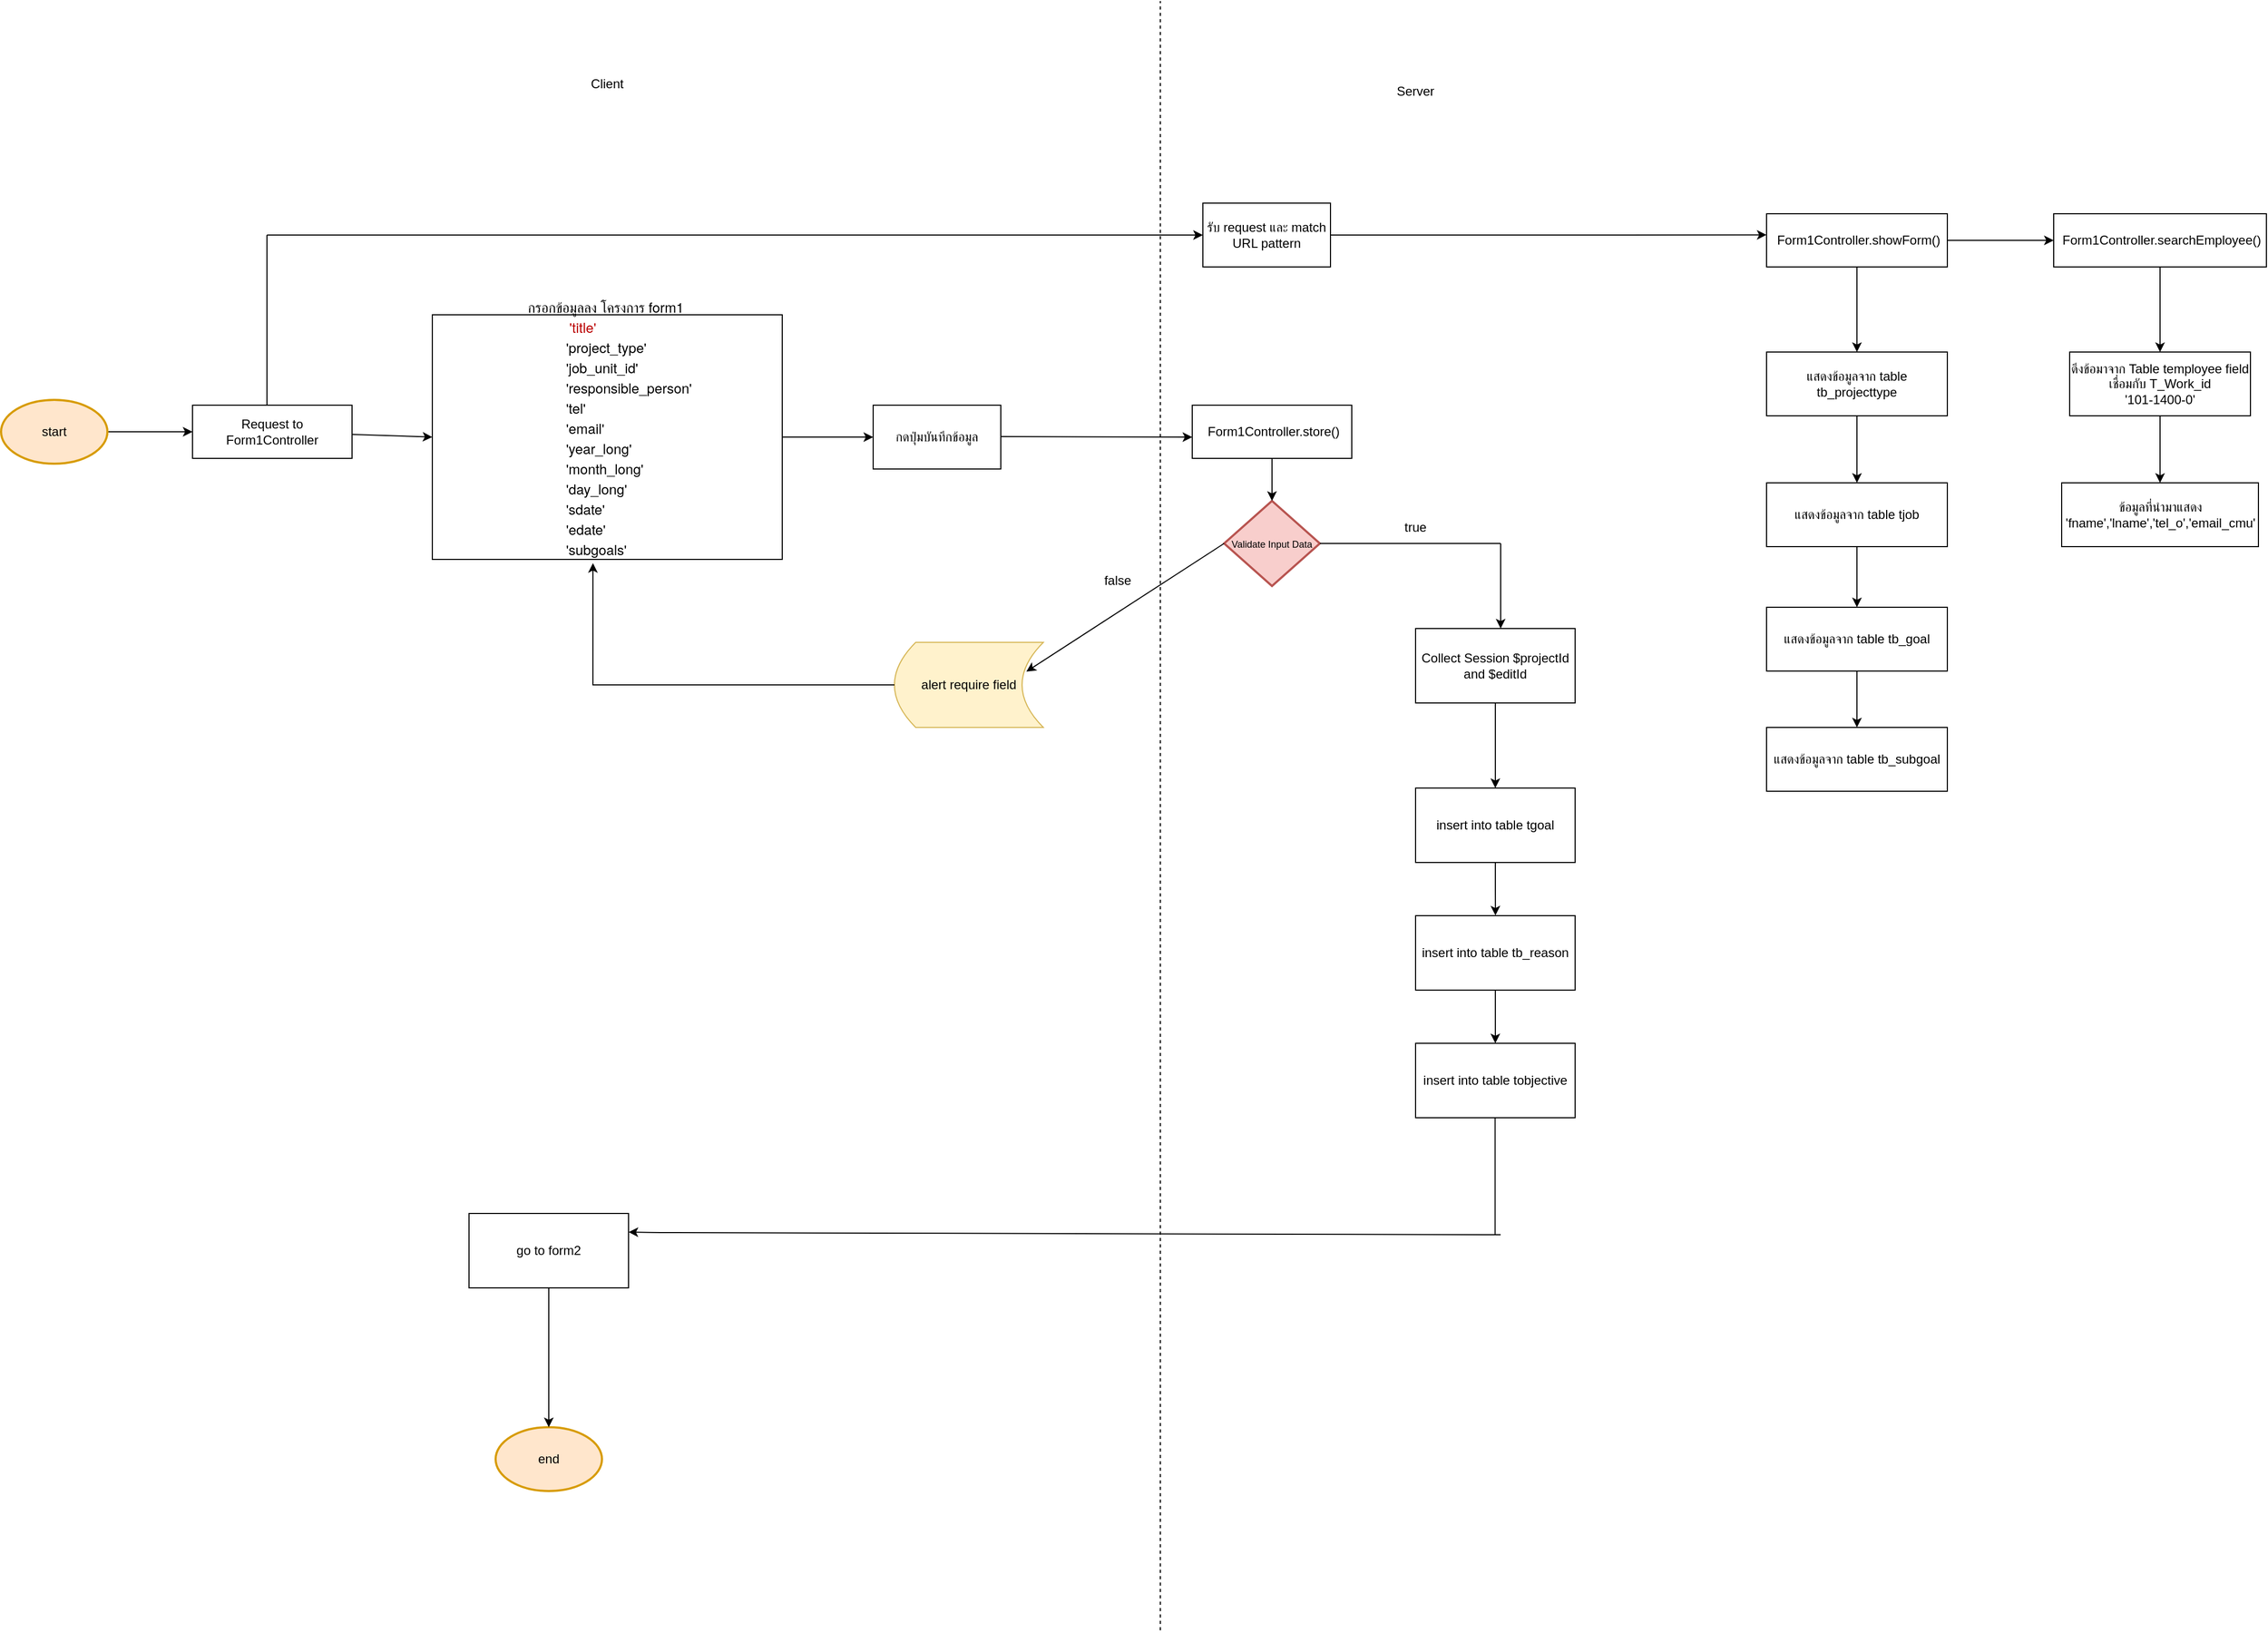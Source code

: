 <mxfile>
    <diagram id="kWU9hAwhKa-FAUT1UzD4" name="Form1">
        <mxGraphModel dx="2511" dy="2707" grid="1" gridSize="10" guides="1" tooltips="1" connect="1" arrows="1" fold="1" page="1" pageScale="1" pageWidth="827" pageHeight="1169" math="0" shadow="0">
            <root>
                <mxCell id="0"/>
                <mxCell id="1" parent="0"/>
                <mxCell id="f-4qAJtjcgEGq0-Ph0zX-1" style="edgeStyle=orthogonalEdgeStyle;rounded=0;orthogonalLoop=1;jettySize=auto;html=1;" parent="1" source="f-4qAJtjcgEGq0-Ph0zX-2" target="f-4qAJtjcgEGq0-Ph0zX-33" edge="1">
                    <mxGeometry relative="1" as="geometry"/>
                </mxCell>
                <mxCell id="f-4qAJtjcgEGq0-Ph0zX-2" value="start" style="strokeWidth=2;html=1;shape=mxgraph.flowchart.start_1;whiteSpace=wrap;fillColor=#ffe6cc;strokeColor=#d79b00;" parent="1" vertex="1">
                    <mxGeometry x="470" y="365" width="100" height="60" as="geometry"/>
                </mxCell>
                <mxCell id="f-4qAJtjcgEGq0-Ph0zX-3" value="end" style="strokeWidth=2;html=1;shape=mxgraph.flowchart.start_1;whiteSpace=wrap;fillColor=#ffe6cc;strokeColor=#d79b00;" parent="1" vertex="1">
                    <mxGeometry x="935" y="1331" width="100" height="60" as="geometry"/>
                </mxCell>
                <mxCell id="f-4qAJtjcgEGq0-Ph0zX-4" style="edgeStyle=orthogonalEdgeStyle;rounded=0;orthogonalLoop=1;jettySize=auto;html=1;entryX=0;entryY=0.5;entryDx=0;entryDy=0;" parent="1" source="f-4qAJtjcgEGq0-Ph0zX-5" target="f-4qAJtjcgEGq0-Ph0zX-8" edge="1">
                    <mxGeometry relative="1" as="geometry"/>
                </mxCell>
                <mxCell id="f-4qAJtjcgEGq0-Ph0zX-5" value="&lt;div&gt;&lt;p style=&quot;text-align: center; margin: 0px; font-variant-numeric: normal; font-variant-east-asian: normal; font-variant-alternates: normal; font-size-adjust: none; font-kerning: auto; font-optical-sizing: auto; font-feature-settings: normal; font-variation-settings: normal; font-variant-position: normal; font-variant-emoji: normal; font-stretch: normal; line-height: normal; color: rgb(0, 0, 0);&quot; class=&quot;p1&quot;&gt;&lt;font face=&quot;Helvetica Neue&quot;&gt;&lt;span style=&quot;font-size: 13px;&quot;&gt;กรอกข้อมูลลง โครงการ form1&amp;nbsp;&lt;/span&gt;&lt;/font&gt;&lt;/p&gt;&lt;p style=&quot;text-align: center; margin: 0px; font-variant-numeric: normal; font-variant-east-asian: normal; font-variant-alternates: normal; font-size-adjust: none; font-kerning: auto; font-optical-sizing: auto; font-feature-settings: normal; font-variation-settings: normal; font-variant-position: normal; font-variant-emoji: normal; font-stretch: normal; line-height: normal; color: rgb(0, 0, 0);&quot; class=&quot;p1&quot;&gt;&lt;font face=&quot;Helvetica Neue&quot; color=&quot;rgba(0, 0, 0, 0)&quot;&gt;&lt;span style=&quot;font-size: 13px;&quot;&gt;&#39;title&#39;&lt;/span&gt;&lt;/font&gt;&lt;span style=&quot;color: light-dark(rgb(0, 0, 0), rgb(237, 237, 237)); font-family: &amp;quot;Helvetica Neue&amp;quot;; font-size: 13px;&quot; class=&quot;Apple-converted-space&quot;&gt;&amp;nbsp; &amp;nbsp; &amp;nbsp; &amp;nbsp; &amp;nbsp; &amp;nbsp; &amp;nbsp;&lt;/span&gt;&lt;/p&gt;&lt;p style=&quot;margin: 0px; font-variant-numeric: normal; font-variant-east-asian: normal; font-variant-alternates: normal; font-size-adjust: none; font-kerning: auto; font-optical-sizing: auto; font-feature-settings: normal; font-variation-settings: normal; font-variant-position: normal; font-variant-emoji: normal; font-stretch: normal; font-size: 13px; line-height: normal; font-family: &amp;quot;Helvetica Neue&amp;quot;; color: rgb(0, 0, 0); text-align: start;&quot; class=&quot;p1&quot;&gt;&lt;span class=&quot;Apple-converted-space&quot;&gt;&amp;nbsp; &amp;nbsp; &amp;nbsp; &amp;nbsp; &amp;nbsp; &amp;nbsp; &lt;/span&gt;&#39;project_type&#39;&lt;span class=&quot;Apple-converted-space&quot;&gt;&amp;nbsp; &amp;nbsp; &amp;nbsp; &amp;nbsp;&lt;/span&gt;&lt;/p&gt;&lt;p style=&quot;margin: 0px; font-variant-numeric: normal; font-variant-east-asian: normal; font-variant-alternates: normal; font-size-adjust: none; font-kerning: auto; font-optical-sizing: auto; font-feature-settings: normal; font-variation-settings: normal; font-variant-position: normal; font-variant-emoji: normal; font-stretch: normal; font-size: 13px; line-height: normal; font-family: &amp;quot;Helvetica Neue&amp;quot;; color: rgb(0, 0, 0); text-align: start;&quot; class=&quot;p1&quot;&gt;&lt;span class=&quot;Apple-converted-space&quot;&gt;&amp;nbsp; &amp;nbsp; &amp;nbsp; &amp;nbsp; &amp;nbsp; &amp;nbsp; &lt;/span&gt;&#39;job_unit_id&#39; &lt;span class=&quot;Apple-converted-space&quot;&gt;&amp;nbsp; &amp;nbsp; &amp;nbsp; &amp;nbsp;&lt;/span&gt;&lt;/p&gt;&lt;p style=&quot;margin: 0px; font-variant-numeric: normal; font-variant-east-asian: normal; font-variant-alternates: normal; font-size-adjust: none; font-kerning: auto; font-optical-sizing: auto; font-feature-settings: normal; font-variation-settings: normal; font-variant-position: normal; font-variant-emoji: normal; font-stretch: normal; font-size: 13px; line-height: normal; font-family: &amp;quot;Helvetica Neue&amp;quot;; color: rgb(0, 0, 0); text-align: start;&quot; class=&quot;p1&quot;&gt;&lt;span class=&quot;Apple-converted-space&quot;&gt;&amp;nbsp; &amp;nbsp; &amp;nbsp; &amp;nbsp; &amp;nbsp; &amp;nbsp; &lt;/span&gt;&#39;responsible_person&#39;&lt;span class=&quot;Apple-converted-space&quot;&gt;&amp;nbsp;&lt;/span&gt;&lt;/p&gt;&lt;p style=&quot;margin: 0px; font-variant-numeric: normal; font-variant-east-asian: normal; font-variant-alternates: normal; font-size-adjust: none; font-kerning: auto; font-optical-sizing: auto; font-feature-settings: normal; font-variation-settings: normal; font-variant-position: normal; font-variant-emoji: normal; font-stretch: normal; font-size: 13px; line-height: normal; font-family: &amp;quot;Helvetica Neue&amp;quot;; color: rgb(0, 0, 0); text-align: start;&quot; class=&quot;p1&quot;&gt;&lt;span class=&quot;Apple-converted-space&quot;&gt;&amp;nbsp; &amp;nbsp; &amp;nbsp; &amp;nbsp; &amp;nbsp; &amp;nbsp; &lt;/span&gt;&#39;tel&#39; &lt;span class=&quot;Apple-converted-space&quot;&gt;&amp;nbsp; &amp;nbsp; &amp;nbsp; &amp;nbsp; &amp;nbsp; &amp;nbsp; &amp;nbsp;&lt;/span&gt;&lt;/p&gt;&lt;p style=&quot;margin: 0px; font-variant-numeric: normal; font-variant-east-asian: normal; font-variant-alternates: normal; font-size-adjust: none; font-kerning: auto; font-optical-sizing: auto; font-feature-settings: normal; font-variation-settings: normal; font-variant-position: normal; font-variant-emoji: normal; font-stretch: normal; font-size: 13px; line-height: normal; font-family: &amp;quot;Helvetica Neue&amp;quot;; color: rgb(0, 0, 0); text-align: start;&quot; class=&quot;p1&quot;&gt;&lt;span class=&quot;Apple-converted-space&quot;&gt;&amp;nbsp; &amp;nbsp; &amp;nbsp; &amp;nbsp; &amp;nbsp; &amp;nbsp; &lt;/span&gt;&#39;email&#39;&lt;span class=&quot;Apple-converted-space&quot;&gt;&amp;nbsp; &amp;nbsp; &amp;nbsp; &amp;nbsp; &amp;nbsp; &amp;nbsp; &amp;nbsp;&lt;/span&gt;&lt;/p&gt;&lt;p style=&quot;margin: 0px; font-variant-numeric: normal; font-variant-east-asian: normal; font-variant-alternates: normal; font-size-adjust: none; font-kerning: auto; font-optical-sizing: auto; font-feature-settings: normal; font-variation-settings: normal; font-variant-position: normal; font-variant-emoji: normal; font-stretch: normal; font-size: 13px; line-height: normal; font-family: &amp;quot;Helvetica Neue&amp;quot;; color: rgb(0, 0, 0); text-align: start;&quot; class=&quot;p1&quot;&gt;&lt;span class=&quot;Apple-converted-space&quot;&gt;&amp;nbsp; &amp;nbsp; &amp;nbsp; &amp;nbsp; &amp;nbsp; &amp;nbsp; &lt;/span&gt;&#39;year_long&#39; &lt;span class=&quot;Apple-converted-space&quot;&gt;&amp;nbsp; &amp;nbsp; &amp;nbsp; &amp;nbsp; &amp;nbsp;&lt;/span&gt;&lt;/p&gt;&lt;p style=&quot;margin: 0px; font-variant-numeric: normal; font-variant-east-asian: normal; font-variant-alternates: normal; font-size-adjust: none; font-kerning: auto; font-optical-sizing: auto; font-feature-settings: normal; font-variation-settings: normal; font-variant-position: normal; font-variant-emoji: normal; font-stretch: normal; font-size: 13px; line-height: normal; font-family: &amp;quot;Helvetica Neue&amp;quot;; color: rgb(0, 0, 0); text-align: start;&quot; class=&quot;p1&quot;&gt;&lt;span class=&quot;Apple-converted-space&quot;&gt;&amp;nbsp; &amp;nbsp; &amp;nbsp; &amp;nbsp; &amp;nbsp; &amp;nbsp; &lt;/span&gt;&#39;month_long&#39;&lt;span class=&quot;Apple-converted-space&quot;&gt;&amp;nbsp; &amp;nbsp; &amp;nbsp; &amp;nbsp; &amp;nbsp;&lt;/span&gt;&lt;/p&gt;&lt;p style=&quot;margin: 0px; font-variant-numeric: normal; font-variant-east-asian: normal; font-variant-alternates: normal; font-size-adjust: none; font-kerning: auto; font-optical-sizing: auto; font-feature-settings: normal; font-variation-settings: normal; font-variant-position: normal; font-variant-emoji: normal; font-stretch: normal; font-size: 13px; line-height: normal; font-family: &amp;quot;Helvetica Neue&amp;quot;; color: rgb(0, 0, 0); text-align: start;&quot; class=&quot;p1&quot;&gt;&lt;span class=&quot;Apple-converted-space&quot;&gt;&amp;nbsp; &amp;nbsp; &amp;nbsp; &amp;nbsp; &amp;nbsp; &amp;nbsp; &lt;/span&gt;&#39;day_long&#39;&lt;span class=&quot;Apple-converted-space&quot;&gt;&amp;nbsp; &amp;nbsp; &amp;nbsp; &amp;nbsp; &amp;nbsp; &amp;nbsp;&lt;/span&gt;&lt;/p&gt;&lt;p style=&quot;margin: 0px; font-variant-numeric: normal; font-variant-east-asian: normal; font-variant-alternates: normal; font-size-adjust: none; font-kerning: auto; font-optical-sizing: auto; font-feature-settings: normal; font-variation-settings: normal; font-variant-position: normal; font-variant-emoji: normal; font-stretch: normal; font-size: 13px; line-height: normal; font-family: &amp;quot;Helvetica Neue&amp;quot;; color: rgb(0, 0, 0); text-align: start;&quot; class=&quot;p1&quot;&gt;&lt;span class=&quot;Apple-converted-space&quot;&gt;&amp;nbsp; &amp;nbsp; &amp;nbsp; &amp;nbsp; &amp;nbsp; &amp;nbsp; &lt;/span&gt;&#39;sdate&#39;&lt;span class=&quot;Apple-converted-space&quot;&gt;&amp;nbsp; &amp;nbsp; &amp;nbsp; &amp;nbsp; &amp;nbsp; &amp;nbsp; &amp;nbsp;&lt;/span&gt;&lt;/p&gt;&lt;p style=&quot;margin: 0px; font-variant-numeric: normal; font-variant-east-asian: normal; font-variant-alternates: normal; font-size-adjust: none; font-kerning: auto; font-optical-sizing: auto; font-feature-settings: normal; font-variation-settings: normal; font-variant-position: normal; font-variant-emoji: normal; font-stretch: normal; font-size: 13px; line-height: normal; font-family: &amp;quot;Helvetica Neue&amp;quot;; color: rgb(0, 0, 0); text-align: start;&quot; class=&quot;p1&quot;&gt;&lt;span class=&quot;Apple-converted-space&quot;&gt;&amp;nbsp; &amp;nbsp; &amp;nbsp; &amp;nbsp; &amp;nbsp; &amp;nbsp; &lt;/span&gt;&#39;edate&#39; &lt;span class=&quot;Apple-converted-space&quot;&gt;&amp;nbsp; &amp;nbsp; &amp;nbsp; &amp;nbsp; &amp;nbsp; &amp;nbsp; &amp;nbsp;&lt;/span&gt;&lt;/p&gt;&lt;p style=&quot;margin: 0px; font-variant-numeric: normal; font-variant-east-asian: normal; font-variant-alternates: normal; font-size-adjust: none; font-kerning: auto; font-optical-sizing: auto; font-feature-settings: normal; font-variation-settings: normal; font-variant-position: normal; font-variant-emoji: normal; font-stretch: normal; font-size: 13px; line-height: normal; font-family: &amp;quot;Helvetica Neue&amp;quot;; color: rgb(0, 0, 0); text-align: start;&quot; class=&quot;p1&quot;&gt;&lt;span class=&quot;Apple-converted-space&quot;&gt;&amp;nbsp; &amp;nbsp; &amp;nbsp; &amp;nbsp; &amp;nbsp; &amp;nbsp; &lt;/span&gt;&#39;subgoals&#39;&lt;span class=&quot;Apple-converted-space&quot;&gt;&amp;nbsp; &amp;nbsp;&lt;/span&gt;&lt;/p&gt;&lt;/div&gt;&lt;div&gt;&lt;div&gt;&lt;div&gt;&lt;p style=&quot;margin: 0px; font-variant-numeric: normal; font-variant-east-asian: normal; font-variant-alternates: normal; font-size-adjust: none; font-kerning: auto; font-optical-sizing: auto; font-feature-settings: normal; font-variation-settings: normal; font-variant-position: normal; font-variant-emoji: normal; font-stretch: normal; font-size: 13px; line-height: normal; font-family: &amp;quot;Helvetica Neue&amp;quot;; text-align: start;&quot; class=&quot;p1&quot;&gt;&lt;span class=&quot;Apple-converted-space&quot;&gt;&amp;nbsp; &amp;nbsp; &amp;nbsp; &amp;nbsp; &amp;nbsp; &amp;nbsp;&amp;nbsp;&lt;/span&gt;&lt;span style=&quot;background-color: transparent; color: light-dark(rgb(0, 0, 0), rgb(255, 255, 255));&quot;&gt;&amp;nbsp; &amp;nbsp; &amp;nbsp; &amp;nbsp; &amp;nbsp;&lt;/span&gt;&lt;/p&gt;&lt;/div&gt;&lt;/div&gt;&lt;/div&gt;" style="rounded=0;whiteSpace=wrap;html=1;" parent="1" vertex="1">
                    <mxGeometry x="875.5" y="285" width="329" height="230" as="geometry"/>
                </mxCell>
                <mxCell id="f-4qAJtjcgEGq0-Ph0zX-6" value="Client&lt;div&gt;&lt;br&gt;&lt;/div&gt;" style="text;html=1;align=center;verticalAlign=middle;whiteSpace=wrap;rounded=0;" parent="1" vertex="1">
                    <mxGeometry x="1010" y="60" width="60" height="30" as="geometry"/>
                </mxCell>
                <mxCell id="f-4qAJtjcgEGq0-Ph0zX-7" value="Server" style="text;html=1;align=center;verticalAlign=middle;whiteSpace=wrap;rounded=0;" parent="1" vertex="1">
                    <mxGeometry x="1770" y="60" width="60" height="30" as="geometry"/>
                </mxCell>
                <mxCell id="f-4qAJtjcgEGq0-Ph0zX-8" value="กดปุ่มบันทึกข้อมูล" style="rounded=0;whiteSpace=wrap;html=1;" parent="1" vertex="1">
                    <mxGeometry x="1290" y="370" width="120" height="60" as="geometry"/>
                </mxCell>
                <mxCell id="f-4qAJtjcgEGq0-Ph0zX-9" value="" style="endArrow=classic;html=1;rounded=0;" parent="1" edge="1">
                    <mxGeometry width="50" height="50" relative="1" as="geometry">
                        <mxPoint x="1410" y="399.52" as="sourcePoint"/>
                        <mxPoint x="1590" y="400" as="targetPoint"/>
                    </mxGeometry>
                </mxCell>
                <mxCell id="f-4qAJtjcgEGq0-Ph0zX-10" value="&amp;nbsp;Form1Controller.store()" style="rounded=0;whiteSpace=wrap;html=1;" parent="1" vertex="1">
                    <mxGeometry x="1590" y="370" width="150" height="50" as="geometry"/>
                </mxCell>
                <mxCell id="f-4qAJtjcgEGq0-Ph0zX-11" value="&lt;font style=&quot;font-size: 9px;&quot;&gt;Validate Input Data&lt;/font&gt;" style="strokeWidth=2;html=1;shape=mxgraph.flowchart.decision;whiteSpace=wrap;fillColor=#f8cecc;strokeColor=#b85450;" parent="1" vertex="1">
                    <mxGeometry x="1620" y="460" width="90" height="80" as="geometry"/>
                </mxCell>
                <mxCell id="f-4qAJtjcgEGq0-Ph0zX-12" value="" style="endArrow=none;html=1;rounded=0;" parent="1" edge="1">
                    <mxGeometry width="50" height="50" relative="1" as="geometry">
                        <mxPoint x="1710" y="500" as="sourcePoint"/>
                        <mxPoint x="1880" y="500" as="targetPoint"/>
                    </mxGeometry>
                </mxCell>
                <mxCell id="f-4qAJtjcgEGq0-Ph0zX-13" value="true" style="text;html=1;align=center;verticalAlign=middle;whiteSpace=wrap;rounded=0;" parent="1" vertex="1">
                    <mxGeometry x="1770" y="470" width="60" height="30" as="geometry"/>
                </mxCell>
                <mxCell id="f-4qAJtjcgEGq0-Ph0zX-14" value="" style="endArrow=classic;html=1;rounded=0;" parent="1" edge="1">
                    <mxGeometry width="50" height="50" relative="1" as="geometry">
                        <mxPoint x="1880" y="500" as="sourcePoint"/>
                        <mxPoint x="1880" y="580" as="targetPoint"/>
                    </mxGeometry>
                </mxCell>
                <mxCell id="f-4qAJtjcgEGq0-Ph0zX-15" style="edgeStyle=orthogonalEdgeStyle;rounded=0;orthogonalLoop=1;jettySize=auto;html=1;" parent="1" source="f-4qAJtjcgEGq0-Ph0zX-17" edge="1">
                    <mxGeometry relative="1" as="geometry">
                        <mxPoint x="1875" y="730" as="targetPoint"/>
                    </mxGeometry>
                </mxCell>
                <mxCell id="f-4qAJtjcgEGq0-Ph0zX-17" value="&lt;span style=&quot;color: rgb(0, 0, 0);&quot;&gt;Collect Session $projectId and $editId&lt;/span&gt;" style="rounded=0;whiteSpace=wrap;html=1;" parent="1" vertex="1">
                    <mxGeometry x="1800" y="580" width="150" height="70" as="geometry"/>
                </mxCell>
                <mxCell id="f-4qAJtjcgEGq0-Ph0zX-18" value="" style="endArrow=classic;html=1;rounded=0;entryX=0.5;entryY=0;entryDx=0;entryDy=0;entryPerimeter=0;" parent="1" target="f-4qAJtjcgEGq0-Ph0zX-11" edge="1">
                    <mxGeometry width="50" height="50" relative="1" as="geometry">
                        <mxPoint x="1665" y="420" as="sourcePoint"/>
                        <mxPoint x="1715" y="370" as="targetPoint"/>
                    </mxGeometry>
                </mxCell>
                <mxCell id="f-4qAJtjcgEGq0-Ph0zX-19" value="alert require field" style="shape=dataStorage;whiteSpace=wrap;html=1;fixedSize=1;fillColor=#fff2cc;strokeColor=#d6b656;" parent="1" vertex="1">
                    <mxGeometry x="1310" y="593" width="140" height="80" as="geometry"/>
                </mxCell>
                <mxCell id="f-4qAJtjcgEGq0-Ph0zX-20" value="" style="endArrow=classic;html=1;rounded=0;entryX=0.886;entryY=0.344;entryDx=0;entryDy=0;entryPerimeter=0;" parent="1" target="f-4qAJtjcgEGq0-Ph0zX-19" edge="1">
                    <mxGeometry width="50" height="50" relative="1" as="geometry">
                        <mxPoint x="1620" y="500" as="sourcePoint"/>
                        <mxPoint x="1670" y="450" as="targetPoint"/>
                    </mxGeometry>
                </mxCell>
                <mxCell id="f-4qAJtjcgEGq0-Ph0zX-21" value="insert into table tgoal" style="rounded=0;whiteSpace=wrap;html=1;" parent="1" vertex="1">
                    <mxGeometry x="1800" y="730" width="150" height="70" as="geometry"/>
                </mxCell>
                <mxCell id="f-4qAJtjcgEGq0-Ph0zX-22" value="insert into table tobjective" style="rounded=0;whiteSpace=wrap;html=1;" parent="1" vertex="1">
                    <mxGeometry x="1800" y="970" width="150" height="70" as="geometry"/>
                </mxCell>
                <mxCell id="f-4qAJtjcgEGq0-Ph0zX-23" value="go to form2" style="rounded=0;whiteSpace=wrap;html=1;" parent="1" vertex="1">
                    <mxGeometry x="910" y="1130" width="150" height="70" as="geometry"/>
                </mxCell>
                <mxCell id="f-4qAJtjcgEGq0-Ph0zX-24" style="edgeStyle=orthogonalEdgeStyle;rounded=0;orthogonalLoop=1;jettySize=auto;html=1;entryX=0.459;entryY=1.015;entryDx=0;entryDy=0;entryPerimeter=0;" parent="1" source="f-4qAJtjcgEGq0-Ph0zX-19" target="f-4qAJtjcgEGq0-Ph0zX-5" edge="1">
                    <mxGeometry relative="1" as="geometry"/>
                </mxCell>
                <mxCell id="f-4qAJtjcgEGq0-Ph0zX-25" value="false" style="text;html=1;align=center;verticalAlign=middle;whiteSpace=wrap;rounded=0;" parent="1" vertex="1">
                    <mxGeometry x="1490" y="520" width="60" height="30" as="geometry"/>
                </mxCell>
                <mxCell id="f-4qAJtjcgEGq0-Ph0zX-26" style="edgeStyle=orthogonalEdgeStyle;rounded=0;orthogonalLoop=1;jettySize=auto;html=1;entryX=0.5;entryY=0;entryDx=0;entryDy=0;entryPerimeter=0;" parent="1" source="f-4qAJtjcgEGq0-Ph0zX-23" target="f-4qAJtjcgEGq0-Ph0zX-3" edge="1">
                    <mxGeometry relative="1" as="geometry"/>
                </mxCell>
                <mxCell id="f-4qAJtjcgEGq0-Ph0zX-27" style="edgeStyle=orthogonalEdgeStyle;rounded=0;orthogonalLoop=1;jettySize=auto;html=1;entryX=0.5;entryY=0;entryDx=0;entryDy=0;" parent="1" source="f-4qAJtjcgEGq0-Ph0zX-28" target="f-4qAJtjcgEGq0-Ph0zX-30" edge="1">
                    <mxGeometry relative="1" as="geometry"/>
                </mxCell>
                <mxCell id="13" style="edgeStyle=none;html=1;" parent="1" source="f-4qAJtjcgEGq0-Ph0zX-28" edge="1">
                    <mxGeometry relative="1" as="geometry">
                        <mxPoint x="2400" y="215" as="targetPoint"/>
                    </mxGeometry>
                </mxCell>
                <mxCell id="f-4qAJtjcgEGq0-Ph0zX-28" value="&amp;nbsp;Form1Controller.showForm()" style="rounded=0;whiteSpace=wrap;html=1;" parent="1" vertex="1">
                    <mxGeometry x="2130" y="190" width="170" height="50" as="geometry"/>
                </mxCell>
                <mxCell id="f-4qAJtjcgEGq0-Ph0zX-29" style="edgeStyle=orthogonalEdgeStyle;rounded=0;orthogonalLoop=1;jettySize=auto;html=1;entryX=0.5;entryY=0;entryDx=0;entryDy=0;" parent="1" source="f-4qAJtjcgEGq0-Ph0zX-30" target="f-4qAJtjcgEGq0-Ph0zX-31" edge="1">
                    <mxGeometry relative="1" as="geometry"/>
                </mxCell>
                <mxCell id="f-4qAJtjcgEGq0-Ph0zX-30" value="แสดงข้อมูลจาก table tb_projecttype" style="rounded=0;whiteSpace=wrap;html=1;" parent="1" vertex="1">
                    <mxGeometry x="2130" y="320" width="170" height="60" as="geometry"/>
                </mxCell>
                <mxCell id="9" style="edgeStyle=none;html=1;exitX=0.5;exitY=1;exitDx=0;exitDy=0;entryX=0.5;entryY=0;entryDx=0;entryDy=0;" parent="1" source="f-4qAJtjcgEGq0-Ph0zX-31" target="7" edge="1">
                    <mxGeometry relative="1" as="geometry"/>
                </mxCell>
                <mxCell id="f-4qAJtjcgEGq0-Ph0zX-31" value="แสดงข้อมูลจาก table tjob" style="rounded=0;whiteSpace=wrap;html=1;" parent="1" vertex="1">
                    <mxGeometry x="2130" y="443" width="170" height="60" as="geometry"/>
                </mxCell>
                <mxCell id="2" style="edgeStyle=none;html=1;entryX=0;entryY=0.5;entryDx=0;entryDy=0;" parent="1" source="f-4qAJtjcgEGq0-Ph0zX-33" target="f-4qAJtjcgEGq0-Ph0zX-5" edge="1">
                    <mxGeometry relative="1" as="geometry"/>
                </mxCell>
                <mxCell id="f-4qAJtjcgEGq0-Ph0zX-33" value="Request to Form1Controller" style="rounded=0;whiteSpace=wrap;html=1;" parent="1" vertex="1">
                    <mxGeometry x="650" y="370" width="150" height="50" as="geometry"/>
                </mxCell>
                <mxCell id="f-4qAJtjcgEGq0-Ph0zX-34" value="" style="endArrow=none;html=1;rounded=0;" parent="1" edge="1">
                    <mxGeometry width="50" height="50" relative="1" as="geometry">
                        <mxPoint x="720" y="370" as="sourcePoint"/>
                        <mxPoint x="720" y="210" as="targetPoint"/>
                    </mxGeometry>
                </mxCell>
                <mxCell id="f-4qAJtjcgEGq0-Ph0zX-35" value="" style="endArrow=classic;html=1;rounded=0;entryX=0;entryY=0.5;entryDx=0;entryDy=0;" parent="1" target="f-4qAJtjcgEGq0-Ph0zX-37" edge="1">
                    <mxGeometry width="50" height="50" relative="1" as="geometry">
                        <mxPoint x="720" y="210" as="sourcePoint"/>
                        <mxPoint x="1530" y="210" as="targetPoint"/>
                    </mxGeometry>
                </mxCell>
                <mxCell id="f-4qAJtjcgEGq0-Ph0zX-36" style="edgeStyle=orthogonalEdgeStyle;rounded=0;orthogonalLoop=1;jettySize=auto;html=1;exitX=1;exitY=0.5;exitDx=0;exitDy=0;" parent="1" source="f-4qAJtjcgEGq0-Ph0zX-37" edge="1">
                    <mxGeometry relative="1" as="geometry">
                        <mxPoint x="2130" y="209.818" as="targetPoint"/>
                    </mxGeometry>
                </mxCell>
                <mxCell id="f-4qAJtjcgEGq0-Ph0zX-37" value="รับ request และ match URL pattern" style="rounded=0;whiteSpace=wrap;html=1;" parent="1" vertex="1">
                    <mxGeometry x="1600" y="180" width="120" height="60" as="geometry"/>
                </mxCell>
                <mxCell id="f-4qAJtjcgEGq0-Ph0zX-40" style="edgeStyle=orthogonalEdgeStyle;rounded=0;orthogonalLoop=1;jettySize=auto;html=1;entryX=0.457;entryY=-0.002;entryDx=0;entryDy=0;entryPerimeter=0;" parent="1" source="f-4qAJtjcgEGq0-Ph0zX-21" edge="1">
                    <mxGeometry relative="1" as="geometry">
                        <mxPoint x="1875.11" y="849.78" as="targetPoint"/>
                    </mxGeometry>
                </mxCell>
                <mxCell id="4" style="edgeStyle=none;html=1;entryX=0.5;entryY=0;entryDx=0;entryDy=0;" parent="1" source="3" target="f-4qAJtjcgEGq0-Ph0zX-22" edge="1">
                    <mxGeometry relative="1" as="geometry"/>
                </mxCell>
                <mxCell id="3" value="insert into table tb_reason" style="rounded=0;whiteSpace=wrap;html=1;" parent="1" vertex="1">
                    <mxGeometry x="1800" y="850" width="150" height="70" as="geometry"/>
                </mxCell>
                <mxCell id="10" style="edgeStyle=none;html=1;entryX=0.5;entryY=0;entryDx=0;entryDy=0;" parent="1" source="7" target="8" edge="1">
                    <mxGeometry relative="1" as="geometry"/>
                </mxCell>
                <mxCell id="7" value="แสดงข้อมูลจาก table tb_goal" style="rounded=0;whiteSpace=wrap;html=1;" parent="1" vertex="1">
                    <mxGeometry x="2130" y="560" width="170" height="60" as="geometry"/>
                </mxCell>
                <mxCell id="8" value="แสดงข้อมูลจาก table tb_subgoal" style="rounded=0;whiteSpace=wrap;html=1;" parent="1" vertex="1">
                    <mxGeometry x="2130" y="673" width="170" height="60" as="geometry"/>
                </mxCell>
                <mxCell id="11" value="" style="endArrow=none;html=1;" parent="1" edge="1">
                    <mxGeometry width="50" height="50" relative="1" as="geometry">
                        <mxPoint x="1874.77" y="1150" as="sourcePoint"/>
                        <mxPoint x="1874.77" y="1040" as="targetPoint"/>
                    </mxGeometry>
                </mxCell>
                <mxCell id="12" value="" style="endArrow=classic;html=1;entryX=1;entryY=0.25;entryDx=0;entryDy=0;" parent="1" target="f-4qAJtjcgEGq0-Ph0zX-23" edge="1">
                    <mxGeometry width="50" height="50" relative="1" as="geometry">
                        <mxPoint x="1880" y="1150" as="sourcePoint"/>
                        <mxPoint x="1920" y="1100" as="targetPoint"/>
                        <Array as="points">
                            <mxPoint x="1090" y="1148"/>
                        </Array>
                    </mxGeometry>
                </mxCell>
                <mxCell id="16" style="edgeStyle=none;html=1;entryX=0.5;entryY=0;entryDx=0;entryDy=0;" parent="1" source="14" target="15" edge="1">
                    <mxGeometry relative="1" as="geometry"/>
                </mxCell>
                <mxCell id="14" value="&amp;nbsp;Form1Controller.searchEmployee()" style="rounded=0;whiteSpace=wrap;html=1;" parent="1" vertex="1">
                    <mxGeometry x="2400" y="190" width="200" height="50" as="geometry"/>
                </mxCell>
                <mxCell id="18" style="edgeStyle=none;html=1;entryX=0.5;entryY=0;entryDx=0;entryDy=0;" parent="1" source="15" target="17" edge="1">
                    <mxGeometry relative="1" as="geometry"/>
                </mxCell>
                <mxCell id="15" value="ดึงข้อมาจาก Table temployee field เชื่อมกับ T_Work_id&lt;div&gt;&#39;101-1400-0&#39;&lt;/div&gt;" style="rounded=0;whiteSpace=wrap;html=1;" parent="1" vertex="1">
                    <mxGeometry x="2415" y="320" width="170" height="60" as="geometry"/>
                </mxCell>
                <mxCell id="17" value="ข้อมูลที่นำมาแสดง &#39;fname&#39;,&#39;lname&#39;,&#39;tel_o&#39;,&#39;email_cmu&#39;" style="rounded=0;whiteSpace=wrap;html=1;" parent="1" vertex="1">
                    <mxGeometry x="2407.5" y="443" width="185" height="60" as="geometry"/>
                </mxCell>
                <mxCell id="19" value="" style="endArrow=none;dashed=1;html=1;" parent="1" edge="1">
                    <mxGeometry width="50" height="50" relative="1" as="geometry">
                        <mxPoint x="1560" y="1522" as="sourcePoint"/>
                        <mxPoint x="1560" y="-10" as="targetPoint"/>
                    </mxGeometry>
                </mxCell>
            </root>
        </mxGraphModel>
    </diagram>
    <diagram id="qswwFQ8HpD5c-aNNIplO" name="Form2">
        <mxGraphModel dx="2825" dy="1730" grid="1" gridSize="10" guides="1" tooltips="1" connect="1" arrows="1" fold="1" page="1" pageScale="1" pageWidth="827" pageHeight="1169" math="0" shadow="0">
            <root>
                <mxCell id="0"/>
                <mxCell id="1" parent="0"/>
                <mxCell id="xpXmog0b56ACIFedC912-1" style="edgeStyle=orthogonalEdgeStyle;rounded=0;orthogonalLoop=1;jettySize=auto;html=1;" parent="1" source="xpXmog0b56ACIFedC912-2" target="xpXmog0b56ACIFedC912-33" edge="1">
                    <mxGeometry relative="1" as="geometry"/>
                </mxCell>
                <mxCell id="xpXmog0b56ACIFedC912-2" value="start" style="strokeWidth=2;html=1;shape=mxgraph.flowchart.start_1;whiteSpace=wrap;fillColor=#ffe6cc;strokeColor=#d79b00;" parent="1" vertex="1">
                    <mxGeometry x="470" y="365" width="100" height="60" as="geometry"/>
                </mxCell>
                <mxCell id="xpXmog0b56ACIFedC912-3" value="end" style="strokeWidth=2;html=1;shape=mxgraph.flowchart.start_1;whiteSpace=wrap;fillColor=#ffe6cc;strokeColor=#d79b00;" parent="1" vertex="1">
                    <mxGeometry x="1165" y="1371" width="100" height="60" as="geometry"/>
                </mxCell>
                <mxCell id="xpXmog0b56ACIFedC912-4" style="edgeStyle=orthogonalEdgeStyle;rounded=0;orthogonalLoop=1;jettySize=auto;html=1;entryX=0;entryY=0.5;entryDx=0;entryDy=0;" parent="1" source="xpXmog0b56ACIFedC912-5" target="xpXmog0b56ACIFedC912-8" edge="1">
                    <mxGeometry relative="1" as="geometry"/>
                </mxCell>
                <mxCell id="xpXmog0b56ACIFedC912-5" value="วนลูปข้อมูล แล้วกรอกข้อมูลผ่านการเรียกใช้&amp;nbsp;&lt;div&gt;{{ $subokr -&amp;gt; name}}&lt;/div&gt;&lt;div&gt;{{subokr -&amp;gt; target_name}}&lt;/div&gt;&lt;div&gt;ในรูปแบบของ checkbox&lt;br&gt;&lt;div&gt;&lt;div&gt;&lt;p style=&quot;margin: 0px; font-variant-numeric: normal; font-variant-east-asian: normal; font-variant-alternates: normal; font-size-adjust: none; font-kerning: auto; font-optical-sizing: auto; font-feature-settings: normal; font-variation-settings: normal; font-variant-position: normal; font-variant-emoji: normal; font-stretch: normal; font-size: 13px; line-height: normal; font-family: &amp;quot;Helvetica Neue&amp;quot;; text-align: start;&quot; class=&quot;p1&quot;&gt;&lt;span class=&quot;Apple-converted-space&quot;&gt;&amp;nbsp; &amp;nbsp; &amp;nbsp; &amp;nbsp; &amp;nbsp; &amp;nbsp;&amp;nbsp;&lt;/span&gt;&lt;span style=&quot;background-color: transparent; color: light-dark(rgb(0, 0, 0), rgb(255, 255, 255));&quot;&gt;&amp;nbsp; &amp;nbsp; &amp;nbsp; &amp;nbsp; &amp;nbsp;&lt;/span&gt;&lt;/p&gt;&lt;/div&gt;&lt;/div&gt;&lt;/div&gt;" style="rounded=0;whiteSpace=wrap;html=1;" parent="1" vertex="1">
                    <mxGeometry x="889" y="330" width="280" height="140" as="geometry"/>
                </mxCell>
                <mxCell id="xpXmog0b56ACIFedC912-6" value="Client&lt;div&gt;&lt;br&gt;&lt;/div&gt;" style="text;html=1;align=center;verticalAlign=middle;whiteSpace=wrap;rounded=0;" parent="1" vertex="1">
                    <mxGeometry x="1010" y="60" width="60" height="30" as="geometry"/>
                </mxCell>
                <mxCell id="xpXmog0b56ACIFedC912-7" value="Server" style="text;html=1;align=center;verticalAlign=middle;whiteSpace=wrap;rounded=0;" parent="1" vertex="1">
                    <mxGeometry x="1890" y="60" width="60" height="30" as="geometry"/>
                </mxCell>
                <mxCell id="xpXmog0b56ACIFedC912-8" value="กดปุ่มบันทึกข้อมูล" style="rounded=0;whiteSpace=wrap;html=1;" parent="1" vertex="1">
                    <mxGeometry x="1290" y="370" width="120" height="60" as="geometry"/>
                </mxCell>
                <mxCell id="xpXmog0b56ACIFedC912-9" value="" style="endArrow=classic;html=1;rounded=0;entryX=0;entryY=0.5;entryDx=0;entryDy=0;" parent="1" edge="1" target="xpXmog0b56ACIFedC912-10">
                    <mxGeometry width="50" height="50" relative="1" as="geometry">
                        <mxPoint x="1410" y="399.52" as="sourcePoint"/>
                        <mxPoint x="1590" y="400" as="targetPoint"/>
                    </mxGeometry>
                </mxCell>
                <mxCell id="LKHH-XYdXZ3FkYL0ykOu-4" style="edgeStyle=none;html=1;" edge="1" parent="1" source="xpXmog0b56ACIFedC912-10">
                    <mxGeometry relative="1" as="geometry">
                        <mxPoint x="1695" y="480" as="targetPoint"/>
                    </mxGeometry>
                </mxCell>
                <mxCell id="xpXmog0b56ACIFedC912-10" value="&amp;nbsp;Form2Controller.store()" style="rounded=0;whiteSpace=wrap;html=1;" parent="1" vertex="1">
                    <mxGeometry x="1620" y="375" width="150" height="50" as="geometry"/>
                </mxCell>
                <mxCell id="LKHH-XYdXZ3FkYL0ykOu-16" style="edgeStyle=none;html=1;entryX=0;entryY=0.5;entryDx=0;entryDy=0;" edge="1" parent="1" source="xpXmog0b56ACIFedC912-11" target="LKHH-XYdXZ3FkYL0ykOu-14">
                    <mxGeometry relative="1" as="geometry"/>
                </mxCell>
                <mxCell id="xpXmog0b56ACIFedC912-11" value="&lt;font style=&quot;font-size: 9px;&quot;&gt;Validate Input Data&lt;/font&gt;" style="strokeWidth=2;html=1;shape=mxgraph.flowchart.decision;whiteSpace=wrap;fillColor=#f8cecc;strokeColor=#b85450;" parent="1" vertex="1">
                    <mxGeometry x="1650" y="1070" width="90" height="80" as="geometry"/>
                </mxCell>
                <mxCell id="LKHH-XYdXZ3FkYL0ykOu-5" style="edgeStyle=none;html=1;" edge="1" parent="1" source="xpXmog0b56ACIFedC912-17">
                    <mxGeometry relative="1" as="geometry">
                        <mxPoint x="1695" y="630" as="targetPoint"/>
                    </mxGeometry>
                </mxCell>
                <mxCell id="xpXmog0b56ACIFedC912-17" value="&lt;div&gt;&lt;span style=&quot;background-color: transparent;&quot;&gt;use SessionHelper&lt;/span&gt;&lt;/div&gt;&lt;div&gt;&lt;p style=&quot;margin: 0px; font-variant-numeric: normal; font-variant-east-asian: normal; font-variant-alternates: normal; font-size-adjust: none; font-kerning: auto; font-optical-sizing: auto; font-feature-settings: normal; font-variation-settings: normal; font-variant-position: normal; font-variant-emoji: normal; font-stretch: normal; font-size: 13px; line-height: normal; font-family: &amp;quot;Helvetica Neue&amp;quot;; color: rgb(0, 0, 0);&quot; class=&quot;p1&quot;&gt;&lt;span class=&quot;Apple-converted-space&quot;&gt;&amp;nbsp;&lt;/span&gt;&lt;i&gt;$this&lt;/i&gt;-&amp;gt;&lt;/p&gt;&lt;p style=&quot;margin: 0px; font-variant-numeric: normal; font-variant-east-asian: normal; font-variant-alternates: normal; font-size-adjust: none; font-kerning: auto; font-optical-sizing: auto; font-feature-settings: normal; font-variation-settings: normal; font-variant-position: normal; font-variant-emoji: normal; font-stretch: normal; font-size: 13px; line-height: normal; font-family: &amp;quot;Helvetica Neue&amp;quot;; color: rgb(0, 0, 0);&quot; class=&quot;p1&quot;&gt;initializeSession($request&lt;/p&gt;&lt;p style=&quot;margin: 0px; font-variant-numeric: normal; font-variant-east-asian: normal; font-variant-alternates: normal; font-size-adjust: none; font-kerning: auto; font-optical-sizing: auto; font-feature-settings: normal; font-variation-settings: normal; font-variant-position: normal; font-variant-emoji: normal; font-stretch: normal; font-size: 13px; line-height: normal; font-family: &amp;quot;Helvetica Neue&amp;quot;; color: rgb(0, 0, 0);&quot; class=&quot;p1&quot;&gt;-&amp;gt;input(&#39;project_id&#39;));&lt;/p&gt;&lt;/div&gt;" style="rounded=0;whiteSpace=wrap;html=1;align=center;" parent="1" vertex="1">
                    <mxGeometry x="1600" y="480" width="190" height="90" as="geometry"/>
                </mxCell>
                <mxCell id="LKHH-XYdXZ3FkYL0ykOu-6" style="edgeStyle=none;html=1;" edge="1" parent="1" source="xpXmog0b56ACIFedC912-21">
                    <mxGeometry relative="1" as="geometry">
                        <mxPoint x="1695" y="770" as="targetPoint"/>
                    </mxGeometry>
                </mxCell>
                <mxCell id="xpXmog0b56ACIFedC912-21" value="&lt;span style=&quot;color: rgb(0, 0, 0);&quot;&gt;redirect and validate session&lt;/span&gt;&lt;div&gt;&lt;span style=&quot;background-color: transparent;&quot;&gt;$sessionCheck =&amp;nbsp;&lt;/span&gt;&lt;/div&gt;&lt;div&gt;&lt;span style=&quot;background-color: transparent;&quot;&gt;$this-&amp;gt;validateSession();&lt;/span&gt;&lt;/div&gt;" style="rounded=0;whiteSpace=wrap;html=1;" parent="1" vertex="1">
                    <mxGeometry x="1600" y="630" width="190" height="90" as="geometry"/>
                </mxCell>
                <mxCell id="LKHH-XYdXZ3FkYL0ykOu-8" style="edgeStyle=none;html=1;entryX=0.5;entryY=0;entryDx=0;entryDy=0;" edge="1" parent="1" source="xpXmog0b56ACIFedC912-22" target="LKHH-XYdXZ3FkYL0ykOu-7">
                    <mxGeometry relative="1" as="geometry"/>
                </mxCell>
                <mxCell id="xpXmog0b56ACIFedC912-22" value="&lt;div&gt;ดึงข้อมูล session ที่จำเป็น&lt;/div&gt;&lt;span style=&quot;color: rgb(0, 0, 0);&quot;&gt;$sessionData =&amp;nbsp;&lt;/span&gt;&lt;div&gt;$this-&amp;gt;getSessionData();&lt;/div&gt;" style="rounded=0;whiteSpace=wrap;html=1;" parent="1" vertex="1">
                    <mxGeometry x="1600" y="770" width="190" height="90" as="geometry"/>
                </mxCell>
                <mxCell id="xpXmog0b56ACIFedC912-23" value="go to form3" style="rounded=0;whiteSpace=wrap;html=1;" parent="1" vertex="1">
                    <mxGeometry x="1140" y="1200" width="150" height="70" as="geometry"/>
                </mxCell>
                <mxCell id="xpXmog0b56ACIFedC912-26" style="edgeStyle=orthogonalEdgeStyle;rounded=0;orthogonalLoop=1;jettySize=auto;html=1;entryX=0.5;entryY=0;entryDx=0;entryDy=0;entryPerimeter=0;" parent="1" source="xpXmog0b56ACIFedC912-23" target="xpXmog0b56ACIFedC912-3" edge="1">
                    <mxGeometry relative="1" as="geometry"/>
                </mxCell>
                <mxCell id="t8G_FRJsue4ixnmCgGKc-9" style="edgeStyle=none;html=1;entryX=0.5;entryY=0;entryDx=0;entryDy=0;" edge="1" parent="1" source="xpXmog0b56ACIFedC912-28" target="xpXmog0b56ACIFedC912-30">
                    <mxGeometry relative="1" as="geometry"/>
                </mxCell>
                <mxCell id="xpXmog0b56ACIFedC912-28" value="&amp;nbsp;Form2Controller.showForm()" style="rounded=0;whiteSpace=wrap;html=1;" parent="1" vertex="1">
                    <mxGeometry x="2130" y="190" width="170" height="50" as="geometry"/>
                </mxCell>
                <mxCell id="xpXmog0b56ACIFedC912-29" style="edgeStyle=orthogonalEdgeStyle;rounded=0;orthogonalLoop=1;jettySize=auto;html=1;entryX=0.5;entryY=0;entryDx=0;entryDy=0;" parent="1" source="xpXmog0b56ACIFedC912-30" target="xpXmog0b56ACIFedC912-31" edge="1">
                    <mxGeometry relative="1" as="geometry"/>
                </mxCell>
                <mxCell id="xpXmog0b56ACIFedC912-30" value="&lt;span style=&quot;color: rgb(0, 0, 0);&quot;&gt;use SessionHelper&lt;/span&gt;&lt;div&gt;&lt;span style=&quot;color: rgb(0, 0, 0);&quot;&gt;$this-&amp;gt;initializeSession();&lt;/span&gt;&lt;/div&gt;" style="rounded=0;whiteSpace=wrap;html=1;" parent="1" vertex="1">
                    <mxGeometry x="2130" y="293" width="170" height="60" as="geometry"/>
                </mxCell>
                <mxCell id="t8G_FRJsue4ixnmCgGKc-6" style="edgeStyle=none;html=1;" edge="1" parent="1" source="xpXmog0b56ACIFedC912-31">
                    <mxGeometry relative="1" as="geometry">
                        <mxPoint x="2215" y="533" as="targetPoint"/>
                    </mxGeometry>
                </mxCell>
                <mxCell id="xpXmog0b56ACIFedC912-31" value="redirect and validate session&lt;div&gt;&lt;span style=&quot;background-color: transparent;&quot;&gt;$sessionCheck =&amp;nbsp;&lt;/span&gt;&lt;/div&gt;&lt;div&gt;&lt;span style=&quot;background-color: transparent;&quot;&gt;$this-&amp;gt;validateSession();&lt;/span&gt;&lt;/div&gt;" style="rounded=0;whiteSpace=wrap;html=1;align=center;" parent="1" vertex="1">
                    <mxGeometry x="2130" y="416" width="170" height="60" as="geometry"/>
                </mxCell>
                <mxCell id="xpXmog0b56ACIFedC912-32" style="edgeStyle=orthogonalEdgeStyle;rounded=0;orthogonalLoop=1;jettySize=auto;html=1;exitX=1;exitY=0.5;exitDx=0;exitDy=0;" parent="1" source="xpXmog0b56ACIFedC912-33" edge="1">
                    <mxGeometry relative="1" as="geometry">
                        <mxPoint x="890" y="394.737" as="targetPoint"/>
                    </mxGeometry>
                </mxCell>
                <mxCell id="xpXmog0b56ACIFedC912-33" value="Request to Form2Controller" style="rounded=0;whiteSpace=wrap;html=1;" parent="1" vertex="1">
                    <mxGeometry x="650" y="370" width="150" height="50" as="geometry"/>
                </mxCell>
                <mxCell id="xpXmog0b56ACIFedC912-34" value="" style="endArrow=none;html=1;rounded=0;" parent="1" edge="1">
                    <mxGeometry width="50" height="50" relative="1" as="geometry">
                        <mxPoint x="720" y="370" as="sourcePoint"/>
                        <mxPoint x="720" y="210" as="targetPoint"/>
                    </mxGeometry>
                </mxCell>
                <mxCell id="xpXmog0b56ACIFedC912-35" value="" style="endArrow=classic;html=1;rounded=0;entryX=0;entryY=0.5;entryDx=0;entryDy=0;" parent="1" target="xpXmog0b56ACIFedC912-37" edge="1">
                    <mxGeometry width="50" height="50" relative="1" as="geometry">
                        <mxPoint x="720" y="210" as="sourcePoint"/>
                        <mxPoint x="1530" y="210" as="targetPoint"/>
                    </mxGeometry>
                </mxCell>
                <mxCell id="xpXmog0b56ACIFedC912-36" style="edgeStyle=orthogonalEdgeStyle;rounded=0;orthogonalLoop=1;jettySize=auto;html=1;exitX=1;exitY=0.5;exitDx=0;exitDy=0;" parent="1" source="xpXmog0b56ACIFedC912-37" edge="1">
                    <mxGeometry relative="1" as="geometry">
                        <mxPoint x="2130" y="209.818" as="targetPoint"/>
                    </mxGeometry>
                </mxCell>
                <mxCell id="xpXmog0b56ACIFedC912-37" value="รับ request และ match URL pattern" style="rounded=0;whiteSpace=wrap;html=1;" parent="1" vertex="1">
                    <mxGeometry x="1600" y="180" width="120" height="60" as="geometry"/>
                </mxCell>
                <mxCell id="t8G_FRJsue4ixnmCgGKc-1" value="" style="endArrow=none;dashed=1;html=1;" edge="1" parent="1">
                    <mxGeometry width="50" height="50" relative="1" as="geometry">
                        <mxPoint x="1580" y="1310" as="sourcePoint"/>
                        <mxPoint x="1580" y="70" as="targetPoint"/>
                    </mxGeometry>
                </mxCell>
                <mxCell id="t8G_FRJsue4ixnmCgGKc-12" style="edgeStyle=none;html=1;entryX=0.5;entryY=0;entryDx=0;entryDy=0;" edge="1" parent="1" source="t8G_FRJsue4ixnmCgGKc-2" target="t8G_FRJsue4ixnmCgGKc-4">
                    <mxGeometry relative="1" as="geometry"/>
                </mxCell>
                <mxCell id="t8G_FRJsue4ixnmCgGKc-2" value="แสดงข้อมูลจาก table tb_okr" style="rounded=0;whiteSpace=wrap;html=1;" vertex="1" parent="1">
                    <mxGeometry x="2130" y="770" width="170" height="60" as="geometry"/>
                </mxCell>
                <mxCell id="t8G_FRJsue4ixnmCgGKc-4" value="แสดงข้อมูลจาก table tb_subokr" style="rounded=0;whiteSpace=wrap;html=1;" vertex="1" parent="1">
                    <mxGeometry x="2130" y="890" width="170" height="60" as="geometry"/>
                </mxCell>
                <mxCell id="t8G_FRJsue4ixnmCgGKc-10" style="edgeStyle=none;html=1;entryX=0.5;entryY=0;entryDx=0;entryDy=0;" edge="1" parent="1" source="t8G_FRJsue4ixnmCgGKc-7" target="t8G_FRJsue4ixnmCgGKc-8">
                    <mxGeometry relative="1" as="geometry"/>
                </mxCell>
                <mxCell id="t8G_FRJsue4ixnmCgGKc-7" value="&lt;div&gt;ดึงข้อมูล session ที่จำเป็น&lt;/div&gt;$sessionCheck =&amp;nbsp;&lt;div&gt;$this-&amp;gt;getSessionData();&lt;/div&gt;" style="rounded=0;whiteSpace=wrap;html=1;align=center;" vertex="1" parent="1">
                    <mxGeometry x="2130" y="533" width="170" height="60" as="geometry"/>
                </mxCell>
                <mxCell id="t8G_FRJsue4ixnmCgGKc-11" style="edgeStyle=none;html=1;entryX=0.5;entryY=0;entryDx=0;entryDy=0;" edge="1" parent="1" source="t8G_FRJsue4ixnmCgGKc-8" target="t8G_FRJsue4ixnmCgGKc-2">
                    <mxGeometry relative="1" as="geometry"/>
                </mxCell>
                <mxCell id="t8G_FRJsue4ixnmCgGKc-8" value="&lt;div&gt;Debug Session&lt;/div&gt;$this-&amp;gt;&lt;div&gt;debugSession(&#39;showForm&#39;)&lt;/div&gt;" style="rounded=0;whiteSpace=wrap;html=1;align=center;" vertex="1" parent="1">
                    <mxGeometry x="2130" y="650" width="170" height="60" as="geometry"/>
                </mxCell>
                <mxCell id="LKHH-XYdXZ3FkYL0ykOu-1" value="&lt;br&gt;&lt;div&gt;&lt;p style=&quot;margin: 0px; font-variant-numeric: normal; font-variant-east-asian: normal; font-variant-alternates: normal; font-size-adjust: none; font-kerning: auto; font-optical-sizing: auto; font-feature-settings: normal; font-variation-settings: normal; font-variant-position: normal; font-variant-emoji: normal; font-stretch: normal; font-size: 13px; line-height: normal; font-family: &amp;quot;Helvetica Neue&amp;quot;; color: rgb(0, 0, 0);&quot; class=&quot;p2&quot;&gt;&#39;subokrs.required&#39; =&amp;gt; &#39;กรุณาเลือก OKR อย่างน้อย 1 รายการ&#39;,&lt;/p&gt;&lt;p style=&quot;margin: 0px; font-variant-numeric: normal; font-variant-east-asian: normal; font-variant-alternates: normal; font-size-adjust: none; font-kerning: auto; font-optical-sizing: auto; font-feature-settings: normal; font-variation-settings: normal; font-variant-position: normal; font-variant-emoji: normal; font-stretch: normal; font-size: 13px; line-height: normal; font-family: &amp;quot;Helvetica Neue&amp;quot;; color: rgb(0, 0, 0);&quot; class=&quot;p2&quot;&gt;&lt;span class=&quot;Apple-converted-space&quot;&gt;&amp;nbsp; &amp;nbsp; &amp;nbsp; &amp;nbsp; &amp;nbsp; &amp;nbsp; &lt;/span&gt;&#39;subokrs.array&#39; =&amp;gt; &#39;&lt;span style=&quot;font-variant-numeric: normal; font-variant-east-asian: normal; font-variant-alternates: normal; font-size-adjust: none; font-kerning: auto; font-optical-sizing: auto; font-feature-settings: normal; font-variation-settings: normal; font-variant-position: normal; font-variant-emoji: normal; font-stretch: normal; line-height: normal; font-family: &amp;quot;.ThonburiUI&amp;quot;;&quot; class=&quot;s1&quot;&gt;รูปแบบข้อมูล&lt;/span&gt; OKR &lt;span style=&quot;font-variant-numeric: normal; font-variant-east-asian: normal; font-variant-alternates: normal; font-size-adjust: none; font-kerning: auto; font-optical-sizing: auto; font-feature-settings: normal; font-variation-settings: normal; font-variant-position: normal; font-variant-emoji: normal; font-stretch: normal; line-height: normal; font-family: &amp;quot;.ThonburiUI&amp;quot;;&quot; class=&quot;s1&quot;&gt;ไม่ถูกต้อง&lt;/span&gt;&#39;&lt;/p&gt;&lt;/div&gt;" style="shape=dataStorage;whiteSpace=wrap;html=1;fixedSize=1;fillColor=#fff2cc;strokeColor=#d6b656;align=center;" vertex="1" parent="1">
                    <mxGeometry x="1110" y="1065" width="340" height="90" as="geometry"/>
                </mxCell>
                <mxCell id="LKHH-XYdXZ3FkYL0ykOu-9" style="edgeStyle=none;html=1;" edge="1" parent="1" source="LKHH-XYdXZ3FkYL0ykOu-7">
                    <mxGeometry relative="1" as="geometry">
                        <mxPoint x="1695" y="1070" as="targetPoint"/>
                    </mxGeometry>
                </mxCell>
                <mxCell id="LKHH-XYdXZ3FkYL0ykOu-7" value="&lt;div&gt;Debug Session&lt;/div&gt;&lt;span style=&quot;color: rgb(0, 0, 0);&quot;&gt;$this-&amp;gt;&lt;/span&gt;&lt;div&gt;debugSession(&#39;showForm&#39;)&lt;/div&gt;" style="rounded=0;whiteSpace=wrap;html=1;" vertex="1" parent="1">
                    <mxGeometry x="1600" y="910" width="190" height="90" as="geometry"/>
                </mxCell>
                <mxCell id="LKHH-XYdXZ3FkYL0ykOu-12" value="false" style="text;html=1;align=center;verticalAlign=middle;resizable=0;points=[];autosize=1;strokeColor=none;fillColor=none;" vertex="1" parent="1">
                    <mxGeometry x="1530" y="1070" width="50" height="30" as="geometry"/>
                </mxCell>
                <mxCell id="LKHH-XYdXZ3FkYL0ykOu-13" value="true" style="text;html=1;align=center;verticalAlign=middle;resizable=0;points=[];autosize=1;strokeColor=none;fillColor=none;" vertex="1" parent="1">
                    <mxGeometry x="1810" y="1070" width="40" height="30" as="geometry"/>
                </mxCell>
                <mxCell id="LKHH-XYdXZ3FkYL0ykOu-14" value="Insert data into table tokr" style="whiteSpace=wrap;html=1;" vertex="1" parent="1">
                    <mxGeometry x="1970" y="1080" width="180" height="60" as="geometry"/>
                </mxCell>
                <mxCell id="LKHH-XYdXZ3FkYL0ykOu-18" value="" style="endArrow=none;html=1;" edge="1" parent="1">
                    <mxGeometry width="50" height="50" relative="1" as="geometry">
                        <mxPoint x="2068" y="1240" as="sourcePoint"/>
                        <mxPoint x="2068" y="1140" as="targetPoint"/>
                    </mxGeometry>
                </mxCell>
                <mxCell id="LKHH-XYdXZ3FkYL0ykOu-19" value="" style="edgeStyle=none;orthogonalLoop=1;jettySize=auto;html=1;" edge="1" parent="1">
                    <mxGeometry width="100" relative="1" as="geometry">
                        <mxPoint x="2068" y="1239" as="sourcePoint"/>
                        <mxPoint x="1290" y="1239" as="targetPoint"/>
                        <Array as="points"/>
                    </mxGeometry>
                </mxCell>
                <mxCell id="ez_q99UFMzzIkwS6OTcm-1" style="edgeStyle=none;html=1;entryX=0.948;entryY=0.519;entryDx=0;entryDy=0;entryPerimeter=0;" edge="1" parent="1" source="xpXmog0b56ACIFedC912-11" target="LKHH-XYdXZ3FkYL0ykOu-1">
                    <mxGeometry relative="1" as="geometry"/>
                </mxCell>
            </root>
        </mxGraphModel>
    </diagram>
    <diagram id="LOmTPaGoZEQMukuyWI6Q" name="Form3">
        <mxGraphModel dx="1243" dy="602" grid="1" gridSize="10" guides="1" tooltips="1" connect="1" arrows="1" fold="1" page="1" pageScale="1" pageWidth="827" pageHeight="1169" math="0" shadow="0">
            <root>
                <mxCell id="0"/>
                <mxCell id="1" parent="0"/>
                <mxCell id="hQL5mBoK_Wj3v2kEvm1C-1" style="edgeStyle=orthogonalEdgeStyle;rounded=0;orthogonalLoop=1;jettySize=auto;html=1;" edge="1" parent="1" source="hQL5mBoK_Wj3v2kEvm1C-2" target="hQL5mBoK_Wj3v2kEvm1C-29">
                    <mxGeometry relative="1" as="geometry"/>
                </mxCell>
                <mxCell id="hQL5mBoK_Wj3v2kEvm1C-2" value="start" style="strokeWidth=2;html=1;shape=mxgraph.flowchart.start_1;whiteSpace=wrap;fillColor=#ffe6cc;strokeColor=#d79b00;" vertex="1" parent="1">
                    <mxGeometry x="300" y="375" width="100" height="60" as="geometry"/>
                </mxCell>
                <mxCell id="hQL5mBoK_Wj3v2kEvm1C-3" value="end" style="strokeWidth=2;html=1;shape=mxgraph.flowchart.start_1;whiteSpace=wrap;fillColor=#ffe6cc;strokeColor=#d79b00;" vertex="1" parent="1">
                    <mxGeometry x="995" y="1381" width="100" height="60" as="geometry"/>
                </mxCell>
                <mxCell id="hQL5mBoK_Wj3v2kEvm1C-4" style="edgeStyle=orthogonalEdgeStyle;rounded=0;orthogonalLoop=1;jettySize=auto;html=1;entryX=0;entryY=0.5;entryDx=0;entryDy=0;" edge="1" parent="1" source="hQL5mBoK_Wj3v2kEvm1C-5" target="hQL5mBoK_Wj3v2kEvm1C-8">
                    <mxGeometry relative="1" as="geometry"/>
                </mxCell>
                <mxCell id="hQL5mBoK_Wj3v2kEvm1C-5" value="&lt;p style=&quot;margin: 0px; font-variant-numeric: normal; font-variant-east-asian: normal; font-variant-alternates: normal; font-size-adjust: none; font-kerning: auto; font-optical-sizing: auto; font-feature-settings: normal; font-variation-settings: normal; font-variant-position: normal; font-variant-emoji: normal; font-stretch: normal; font-size: 13px; line-height: normal; font-family: &amp;quot;Helvetica Neue&amp;quot;; color: rgb(0, 0, 0);&quot; class=&quot;p1&quot;&gt;กรอกข้อมูล ผลลัพธ์ของระบบงาน form 3 ผ่านการเรียกตาราง tabulator&lt;/p&gt;&lt;p style=&quot;margin: 0px; font-variant-numeric: normal; font-variant-east-asian: normal; font-variant-alternates: normal; font-size-adjust: none; font-kerning: auto; font-optical-sizing: auto; font-feature-settings: normal; font-variation-settings: normal; font-variant-position: normal; font-variant-emoji: normal; font-stretch: normal; font-size: 13px; line-height: normal; font-family: &amp;quot;Helvetica Neue&amp;quot;; color: rgb(0, 0, 0);&quot; class=&quot;p2&quot;&gt;id = &quot;results&quot;&lt;/p&gt;" style="rounded=0;whiteSpace=wrap;html=1;align=center;" vertex="1" parent="1">
                    <mxGeometry x="719" y="340" width="280" height="140" as="geometry"/>
                </mxCell>
                <mxCell id="hQL5mBoK_Wj3v2kEvm1C-6" value="Client&lt;div&gt;&lt;br&gt;&lt;/div&gt;" style="text;html=1;align=center;verticalAlign=middle;whiteSpace=wrap;rounded=0;" vertex="1" parent="1">
                    <mxGeometry x="840" y="70" width="60" height="30" as="geometry"/>
                </mxCell>
                <mxCell id="hQL5mBoK_Wj3v2kEvm1C-7" value="Server" style="text;html=1;align=center;verticalAlign=middle;whiteSpace=wrap;rounded=0;" vertex="1" parent="1">
                    <mxGeometry x="1720" y="70" width="60" height="30" as="geometry"/>
                </mxCell>
                <mxCell id="hQL5mBoK_Wj3v2kEvm1C-8" value="กดปุ่มบันทึกข้อมูล" style="rounded=0;whiteSpace=wrap;html=1;" vertex="1" parent="1">
                    <mxGeometry x="1120" y="380" width="120" height="60" as="geometry"/>
                </mxCell>
                <mxCell id="hQL5mBoK_Wj3v2kEvm1C-9" value="" style="endArrow=classic;html=1;rounded=0;entryX=0;entryY=0.5;entryDx=0;entryDy=0;" edge="1" parent="1" target="hQL5mBoK_Wj3v2kEvm1C-11">
                    <mxGeometry width="50" height="50" relative="1" as="geometry">
                        <mxPoint x="1240" y="409.52" as="sourcePoint"/>
                        <mxPoint x="1420" y="410" as="targetPoint"/>
                    </mxGeometry>
                </mxCell>
                <mxCell id="hQL5mBoK_Wj3v2kEvm1C-10" style="edgeStyle=none;html=1;" edge="1" parent="1" source="hQL5mBoK_Wj3v2kEvm1C-11">
                    <mxGeometry relative="1" as="geometry">
                        <mxPoint x="1525" y="490" as="targetPoint"/>
                    </mxGeometry>
                </mxCell>
                <mxCell id="hQL5mBoK_Wj3v2kEvm1C-11" value="&amp;nbsp;Form3Controller.store()" style="rounded=0;whiteSpace=wrap;html=1;" vertex="1" parent="1">
                    <mxGeometry x="1450" y="385" width="150" height="50" as="geometry"/>
                </mxCell>
                <mxCell id="hQL5mBoK_Wj3v2kEvm1C-12" style="edgeStyle=none;html=1;entryX=0;entryY=0.5;entryDx=0;entryDy=0;" edge="1" parent="1" source="hQL5mBoK_Wj3v2kEvm1C-13" target="hQL5mBoK_Wj3v2kEvm1C-47">
                    <mxGeometry relative="1" as="geometry"/>
                </mxCell>
                <mxCell id="hQL5mBoK_Wj3v2kEvm1C-13" value="&lt;font style=&quot;font-size: 9px;&quot;&gt;Validate Input Data&lt;/font&gt;" style="strokeWidth=2;html=1;shape=mxgraph.flowchart.decision;whiteSpace=wrap;fillColor=#f8cecc;strokeColor=#b85450;" vertex="1" parent="1">
                    <mxGeometry x="1480" y="1080" width="90" height="80" as="geometry"/>
                </mxCell>
                <mxCell id="hQL5mBoK_Wj3v2kEvm1C-14" style="edgeStyle=none;html=1;" edge="1" parent="1" source="hQL5mBoK_Wj3v2kEvm1C-15">
                    <mxGeometry relative="1" as="geometry">
                        <mxPoint x="1525" y="640" as="targetPoint"/>
                    </mxGeometry>
                </mxCell>
                <mxCell id="hQL5mBoK_Wj3v2kEvm1C-15" value="&lt;div&gt;&lt;span style=&quot;background-color: transparent;&quot;&gt;use SessionHelper&lt;/span&gt;&lt;/div&gt;&lt;div&gt;&lt;p style=&quot;margin: 0px; font-variant-numeric: normal; font-variant-east-asian: normal; font-variant-alternates: normal; font-size-adjust: none; font-kerning: auto; font-optical-sizing: auto; font-feature-settings: normal; font-variation-settings: normal; font-variant-position: normal; font-variant-emoji: normal; font-stretch: normal; font-size: 13px; line-height: normal; font-family: &amp;quot;Helvetica Neue&amp;quot;; color: rgb(0, 0, 0);&quot; class=&quot;p1&quot;&gt;&lt;span class=&quot;Apple-converted-space&quot;&gt;&amp;nbsp;&lt;/span&gt;&lt;i&gt;$this&lt;/i&gt;-&amp;gt;&lt;/p&gt;&lt;p style=&quot;margin: 0px; font-variant-numeric: normal; font-variant-east-asian: normal; font-variant-alternates: normal; font-size-adjust: none; font-kerning: auto; font-optical-sizing: auto; font-feature-settings: normal; font-variation-settings: normal; font-variant-position: normal; font-variant-emoji: normal; font-stretch: normal; font-size: 13px; line-height: normal; font-family: &amp;quot;Helvetica Neue&amp;quot;; color: rgb(0, 0, 0);&quot; class=&quot;p1&quot;&gt;initializeSession();&lt;/p&gt;&lt;/div&gt;" style="rounded=0;whiteSpace=wrap;html=1;align=center;" vertex="1" parent="1">
                    <mxGeometry x="1430" y="490" width="190" height="90" as="geometry"/>
                </mxCell>
                <mxCell id="hQL5mBoK_Wj3v2kEvm1C-16" style="edgeStyle=none;html=1;" edge="1" parent="1" source="hQL5mBoK_Wj3v2kEvm1C-17">
                    <mxGeometry relative="1" as="geometry">
                        <mxPoint x="1525" y="780" as="targetPoint"/>
                    </mxGeometry>
                </mxCell>
                <mxCell id="hQL5mBoK_Wj3v2kEvm1C-17" value="&lt;span style=&quot;color: rgb(0, 0, 0);&quot;&gt;redirect and validate session&lt;/span&gt;&lt;div&gt;&lt;span style=&quot;background-color: transparent;&quot;&gt;$sessionCheck =&amp;nbsp;&lt;/span&gt;&lt;/div&gt;&lt;div&gt;&lt;span style=&quot;background-color: transparent;&quot;&gt;$this-&amp;gt;validateSession();&lt;/span&gt;&lt;/div&gt;&lt;div&gt;&lt;span style=&quot;background-color: transparent;&quot;&gt;if ($sessionCheck) {&lt;/span&gt;&lt;/div&gt;&lt;div&gt;&lt;span style=&quot;background-color: transparent;&quot;&gt;return $sessionCheck}&lt;/span&gt;&lt;/div&gt;" style="rounded=0;whiteSpace=wrap;html=1;" vertex="1" parent="1">
                    <mxGeometry x="1430" y="640" width="190" height="90" as="geometry"/>
                </mxCell>
                <mxCell id="hQL5mBoK_Wj3v2kEvm1C-18" style="edgeStyle=none;html=1;entryX=0.5;entryY=0;entryDx=0;entryDy=0;" edge="1" parent="1" source="hQL5mBoK_Wj3v2kEvm1C-19" target="hQL5mBoK_Wj3v2kEvm1C-44">
                    <mxGeometry relative="1" as="geometry"/>
                </mxCell>
                <mxCell id="hQL5mBoK_Wj3v2kEvm1C-19" value="&lt;div&gt;ดึงข้อมูล session ที่จำเป็น&lt;/div&gt;&lt;span style=&quot;color: rgb(0, 0, 0);&quot;&gt;$sessionData =&amp;nbsp;&lt;/span&gt;&lt;div&gt;$this-&amp;gt;getSessionData();&lt;/div&gt;" style="rounded=0;whiteSpace=wrap;html=1;" vertex="1" parent="1">
                    <mxGeometry x="1430" y="780" width="190" height="90" as="geometry"/>
                </mxCell>
                <mxCell id="hQL5mBoK_Wj3v2kEvm1C-20" value="go to form4" style="rounded=0;whiteSpace=wrap;html=1;" vertex="1" parent="1">
                    <mxGeometry x="970" y="1210" width="150" height="70" as="geometry"/>
                </mxCell>
                <mxCell id="hQL5mBoK_Wj3v2kEvm1C-21" style="edgeStyle=orthogonalEdgeStyle;rounded=0;orthogonalLoop=1;jettySize=auto;html=1;entryX=0.5;entryY=0;entryDx=0;entryDy=0;entryPerimeter=0;" edge="1" parent="1" source="hQL5mBoK_Wj3v2kEvm1C-20" target="hQL5mBoK_Wj3v2kEvm1C-3">
                    <mxGeometry relative="1" as="geometry"/>
                </mxCell>
                <mxCell id="hQL5mBoK_Wj3v2kEvm1C-22" style="edgeStyle=none;html=1;entryX=0.5;entryY=0;entryDx=0;entryDy=0;" edge="1" parent="1" source="hQL5mBoK_Wj3v2kEvm1C-23" target="hQL5mBoK_Wj3v2kEvm1C-25">
                    <mxGeometry relative="1" as="geometry"/>
                </mxCell>
                <mxCell id="hQL5mBoK_Wj3v2kEvm1C-23" value="&amp;nbsp;Form3Controller.showForm()" style="rounded=0;whiteSpace=wrap;html=1;" vertex="1" parent="1">
                    <mxGeometry x="1960" y="200" width="170" height="50" as="geometry"/>
                </mxCell>
                <mxCell id="hQL5mBoK_Wj3v2kEvm1C-24" style="edgeStyle=orthogonalEdgeStyle;rounded=0;orthogonalLoop=1;jettySize=auto;html=1;entryX=0.5;entryY=0;entryDx=0;entryDy=0;" edge="1" parent="1" source="hQL5mBoK_Wj3v2kEvm1C-25" target="hQL5mBoK_Wj3v2kEvm1C-27">
                    <mxGeometry relative="1" as="geometry"/>
                </mxCell>
                <mxCell id="hQL5mBoK_Wj3v2kEvm1C-25" value="&lt;span style=&quot;color: rgb(0, 0, 0);&quot;&gt;use SessionHelper&lt;/span&gt;&lt;div&gt;&lt;span style=&quot;color: rgb(0, 0, 0);&quot;&gt;$this-&amp;gt;initializeSession();&lt;/span&gt;&lt;/div&gt;" style="rounded=0;whiteSpace=wrap;html=1;" vertex="1" parent="1">
                    <mxGeometry x="1960" y="303" width="170" height="60" as="geometry"/>
                </mxCell>
                <mxCell id="hQL5mBoK_Wj3v2kEvm1C-26" style="edgeStyle=none;html=1;" edge="1" parent="1" source="hQL5mBoK_Wj3v2kEvm1C-27">
                    <mxGeometry relative="1" as="geometry">
                        <mxPoint x="2045" y="543" as="targetPoint"/>
                    </mxGeometry>
                </mxCell>
                <mxCell id="hQL5mBoK_Wj3v2kEvm1C-27" value="redirect and validate session&lt;div&gt;&lt;span style=&quot;background-color: transparent;&quot;&gt;$sessionCheck =&amp;nbsp;&lt;/span&gt;&lt;/div&gt;&lt;div&gt;&lt;span style=&quot;background-color: transparent;&quot;&gt;$this-&amp;gt;validateSession();&lt;/span&gt;&lt;/div&gt;&lt;div&gt;if ($sessionCheck) {&lt;/div&gt;&lt;div&gt;return $sessionCheck;&lt;/div&gt;&lt;div&gt;}&lt;/div&gt;" style="rounded=0;whiteSpace=wrap;html=1;align=center;" vertex="1" parent="1">
                    <mxGeometry x="1950" y="396" width="190" height="94" as="geometry"/>
                </mxCell>
                <mxCell id="hQL5mBoK_Wj3v2kEvm1C-28" style="edgeStyle=orthogonalEdgeStyle;rounded=0;orthogonalLoop=1;jettySize=auto;html=1;exitX=1;exitY=0.5;exitDx=0;exitDy=0;" edge="1" parent="1" source="hQL5mBoK_Wj3v2kEvm1C-29">
                    <mxGeometry relative="1" as="geometry">
                        <mxPoint x="720" y="404.737" as="targetPoint"/>
                    </mxGeometry>
                </mxCell>
                <mxCell id="hQL5mBoK_Wj3v2kEvm1C-29" value="Request to Form3Controller" style="rounded=0;whiteSpace=wrap;html=1;" vertex="1" parent="1">
                    <mxGeometry x="480" y="380" width="150" height="50" as="geometry"/>
                </mxCell>
                <mxCell id="hQL5mBoK_Wj3v2kEvm1C-30" value="" style="endArrow=none;html=1;rounded=0;" edge="1" parent="1">
                    <mxGeometry width="50" height="50" relative="1" as="geometry">
                        <mxPoint x="550" y="380" as="sourcePoint"/>
                        <mxPoint x="550" y="220" as="targetPoint"/>
                    </mxGeometry>
                </mxCell>
                <mxCell id="hQL5mBoK_Wj3v2kEvm1C-31" value="" style="endArrow=classic;html=1;rounded=0;entryX=0;entryY=0.5;entryDx=0;entryDy=0;" edge="1" parent="1" target="hQL5mBoK_Wj3v2kEvm1C-33">
                    <mxGeometry width="50" height="50" relative="1" as="geometry">
                        <mxPoint x="550" y="220" as="sourcePoint"/>
                        <mxPoint x="1360" y="220" as="targetPoint"/>
                    </mxGeometry>
                </mxCell>
                <mxCell id="hQL5mBoK_Wj3v2kEvm1C-32" style="edgeStyle=orthogonalEdgeStyle;rounded=0;orthogonalLoop=1;jettySize=auto;html=1;exitX=1;exitY=0.5;exitDx=0;exitDy=0;" edge="1" parent="1" source="hQL5mBoK_Wj3v2kEvm1C-33">
                    <mxGeometry relative="1" as="geometry">
                        <mxPoint x="1960" y="219.818" as="targetPoint"/>
                    </mxGeometry>
                </mxCell>
                <mxCell id="hQL5mBoK_Wj3v2kEvm1C-33" value="รับ request และ match URL pattern" style="rounded=0;whiteSpace=wrap;html=1;" vertex="1" parent="1">
                    <mxGeometry x="1430" y="190" width="120" height="60" as="geometry"/>
                </mxCell>
                <mxCell id="hQL5mBoK_Wj3v2kEvm1C-34" value="" style="endArrow=none;dashed=1;html=1;" edge="1" parent="1">
                    <mxGeometry width="50" height="50" relative="1" as="geometry">
                        <mxPoint x="1410" y="1320" as="sourcePoint"/>
                        <mxPoint x="1410" y="80" as="targetPoint"/>
                    </mxGeometry>
                </mxCell>
                <mxCell id="hQL5mBoK_Wj3v2kEvm1C-38" style="edgeStyle=none;html=1;entryX=0.5;entryY=0;entryDx=0;entryDy=0;" edge="1" parent="1" source="hQL5mBoK_Wj3v2kEvm1C-39" target="hQL5mBoK_Wj3v2kEvm1C-41">
                    <mxGeometry relative="1" as="geometry"/>
                </mxCell>
                <mxCell id="hQL5mBoK_Wj3v2kEvm1C-39" value="&lt;div&gt;ดึงข้อมูล session ที่จำเป็น&lt;/div&gt;$sessionCheck =&amp;nbsp;&lt;div&gt;$this-&amp;gt;getSessionData();&lt;/div&gt;" style="rounded=0;whiteSpace=wrap;html=1;align=center;" vertex="1" parent="1">
                    <mxGeometry x="1960" y="543" width="170" height="60" as="geometry"/>
                </mxCell>
                <mxCell id="hQL5mBoK_Wj3v2kEvm1C-41" value="&lt;div&gt;Debug Session&lt;/div&gt;$this-&amp;gt;&lt;div&gt;debugSession(&#39;showForm&#39;)&lt;/div&gt;" style="rounded=0;whiteSpace=wrap;html=1;align=center;" vertex="1" parent="1">
                    <mxGeometry x="1960" y="660" width="170" height="60" as="geometry"/>
                </mxCell>
                <mxCell id="hQL5mBoK_Wj3v2kEvm1C-42" value="&lt;p style=&quot;margin: 0px; font-variant-numeric: normal; font-variant-east-asian: normal; font-variant-alternates: normal; font-size-adjust: none; font-kerning: auto; font-optical-sizing: auto; font-feature-settings: normal; font-variation-settings: normal; font-variant-position: normal; font-variant-emoji: normal; font-stretch: normal; font-size: 13px; line-height: normal; font-family: &amp;quot;Helvetica Neue&amp;quot;; color: rgb(0, 0, 0);&quot; class=&quot;p1&quot;&gt;&lt;br&gt;&lt;/p&gt;&lt;p style=&quot;margin: 0px; font-variant-numeric: normal; font-variant-east-asian: normal; font-variant-alternates: normal; font-size-adjust: none; font-kerning: auto; font-optical-sizing: auto; font-feature-settings: normal; font-variation-settings: normal; font-variant-position: normal; font-variant-emoji: normal; font-stretch: normal; font-size: 13px; line-height: normal; font-family: &amp;quot;Helvetica Neue&amp;quot;; color: rgb(0, 0, 0);&quot; class=&quot;p1&quot;&gt;&lt;span class=&quot;Apple-converted-space&quot;&gt;&amp;nbsp; &amp;nbsp; &amp;nbsp; &amp;nbsp; &amp;nbsp; &amp;nbsp; &lt;/span&gt;&#39;results.required&#39; =&amp;gt; &#39;กรุณากรอกข้อมูลผลลัพธ์อย่างน้อย 1 รายการ&#39;&lt;/p&gt;&lt;p style=&quot;margin: 0px; font-variant-numeric: normal; font-variant-east-asian: normal; font-variant-alternates: normal; font-size-adjust: none; font-kerning: auto; font-optical-sizing: auto; font-feature-settings: normal; font-variation-settings: normal; font-variant-position: normal; font-variant-emoji: normal; font-stretch: normal; font-size: 13px; line-height: normal; font-family: &amp;quot;Helvetica Neue&amp;quot;; color: rgb(0, 0, 0);&quot; class=&quot;p1&quot;&gt;&lt;span class=&quot;Apple-converted-space&quot;&gt;&amp;nbsp; &amp;nbsp; &amp;nbsp; &amp;nbsp;&amp;nbsp;&lt;/span&gt;&lt;/p&gt;" style="shape=dataStorage;whiteSpace=wrap;html=1;fixedSize=1;fillColor=#fff2cc;strokeColor=#d6b656;align=center;" vertex="1" parent="1">
                    <mxGeometry x="830" y="1075" width="470" height="90" as="geometry"/>
                </mxCell>
                <mxCell id="hQL5mBoK_Wj3v2kEvm1C-43" style="edgeStyle=none;html=1;" edge="1" parent="1" source="hQL5mBoK_Wj3v2kEvm1C-44">
                    <mxGeometry relative="1" as="geometry">
                        <mxPoint x="1525" y="1080" as="targetPoint"/>
                    </mxGeometry>
                </mxCell>
                <mxCell id="hQL5mBoK_Wj3v2kEvm1C-44" value="&lt;div&gt;Debug Session&lt;/div&gt;&lt;span style=&quot;color: rgb(0, 0, 0);&quot;&gt;$this-&amp;gt;&lt;/span&gt;&lt;div&gt;debugSession(&#39;store&#39;)&lt;/div&gt;" style="rounded=0;whiteSpace=wrap;html=1;" vertex="1" parent="1">
                    <mxGeometry x="1430" y="920" width="190" height="90" as="geometry"/>
                </mxCell>
                <mxCell id="hQL5mBoK_Wj3v2kEvm1C-45" value="false" style="text;html=1;align=center;verticalAlign=middle;resizable=0;points=[];autosize=1;strokeColor=none;fillColor=none;" vertex="1" parent="1">
                    <mxGeometry x="1360" y="1080" width="50" height="30" as="geometry"/>
                </mxCell>
                <mxCell id="hQL5mBoK_Wj3v2kEvm1C-46" value="true" style="text;html=1;align=center;verticalAlign=middle;resizable=0;points=[];autosize=1;strokeColor=none;fillColor=none;" vertex="1" parent="1">
                    <mxGeometry x="1640" y="1080" width="40" height="30" as="geometry"/>
                </mxCell>
                <mxCell id="hQL5mBoK_Wj3v2kEvm1C-47" value="Insert data into table tresult" style="whiteSpace=wrap;html=1;" vertex="1" parent="1">
                    <mxGeometry x="1800" y="1090" width="180" height="60" as="geometry"/>
                </mxCell>
                <mxCell id="hQL5mBoK_Wj3v2kEvm1C-49" value="" style="endArrow=none;html=1;" edge="1" parent="1">
                    <mxGeometry width="50" height="50" relative="1" as="geometry">
                        <mxPoint x="1898" y="1250" as="sourcePoint"/>
                        <mxPoint x="1898" y="1150" as="targetPoint"/>
                    </mxGeometry>
                </mxCell>
                <mxCell id="hQL5mBoK_Wj3v2kEvm1C-50" value="" style="edgeStyle=none;orthogonalLoop=1;jettySize=auto;html=1;" edge="1" parent="1">
                    <mxGeometry width="100" relative="1" as="geometry">
                        <mxPoint x="1898" y="1249" as="sourcePoint"/>
                        <mxPoint x="1120" y="1249" as="targetPoint"/>
                        <Array as="points"/>
                    </mxGeometry>
                </mxCell>
                <mxCell id="kYZzz3LGuX9tW4qeJ8lU-2" style="edgeStyle=none;html=1;entryX=0.951;entryY=0.511;entryDx=0;entryDy=0;entryPerimeter=0;" edge="1" parent="1" source="hQL5mBoK_Wj3v2kEvm1C-13" target="hQL5mBoK_Wj3v2kEvm1C-42">
                    <mxGeometry relative="1" as="geometry"/>
                </mxCell>
            </root>
        </mxGraphModel>
    </diagram>
    <diagram id="hxjOnT-ldApSGnBV_VcI" name="Form4">
        <mxGraphModel dx="4767" dy="2307" grid="1" gridSize="10" guides="1" tooltips="1" connect="1" arrows="1" fold="1" page="1" pageScale="1" pageWidth="827" pageHeight="1169" math="0" shadow="0">
            <root>
                <mxCell id="0"/>
                <mxCell id="1" parent="0"/>
                <mxCell id="uqkrCTp2oOSsD1IBqtZh-1" style="edgeStyle=orthogonalEdgeStyle;rounded=0;orthogonalLoop=1;jettySize=auto;html=1;" edge="1" parent="1" source="uqkrCTp2oOSsD1IBqtZh-2" target="uqkrCTp2oOSsD1IBqtZh-29">
                    <mxGeometry relative="1" as="geometry"/>
                </mxCell>
                <mxCell id="uqkrCTp2oOSsD1IBqtZh-2" value="start" style="strokeWidth=2;html=1;shape=mxgraph.flowchart.start_1;whiteSpace=wrap;fillColor=#ffe6cc;strokeColor=#d79b00;" vertex="1" parent="1">
                    <mxGeometry x="300" y="375" width="100" height="60" as="geometry"/>
                </mxCell>
                <mxCell id="uqkrCTp2oOSsD1IBqtZh-3" value="end" style="strokeWidth=2;html=1;shape=mxgraph.flowchart.start_1;whiteSpace=wrap;fillColor=#ffe6cc;strokeColor=#d79b00;" vertex="1" parent="1">
                    <mxGeometry x="995" y="1381" width="100" height="60" as="geometry"/>
                </mxCell>
                <mxCell id="uqkrCTp2oOSsD1IBqtZh-4" style="edgeStyle=orthogonalEdgeStyle;rounded=0;orthogonalLoop=1;jettySize=auto;html=1;entryX=0;entryY=0.5;entryDx=0;entryDy=0;" edge="1" parent="1" source="uqkrCTp2oOSsD1IBqtZh-5" target="uqkrCTp2oOSsD1IBqtZh-8">
                    <mxGeometry relative="1" as="geometry"/>
                </mxCell>
                <mxCell id="uqkrCTp2oOSsD1IBqtZh-5" value="&lt;p style=&quot;margin: 0px; font-variant-numeric: normal; font-variant-east-asian: normal; font-variant-alternates: normal; font-size-adjust: none; font-kerning: auto; font-optical-sizing: auto; font-feature-settings: normal; font-variation-settings: normal; font-variant-position: normal; font-variant-emoji: normal; font-stretch: normal; font-size: 13px; line-height: normal; font-family: &amp;quot;Helvetica Neue&amp;quot;; color: rgb(0, 0, 0);&quot; class=&quot;p1&quot;&gt;กรอกข้อมูล รายละเอียด/แผนผังการทำงาน form4&lt;/p&gt;&lt;p style=&quot;margin: 0px; font-variant-numeric: normal; font-variant-east-asian: normal; font-variant-alternates: normal; font-size-adjust: none; font-kerning: auto; font-optical-sizing: auto; font-feature-settings: normal; font-variation-settings: normal; font-variant-position: normal; font-variant-emoji: normal; font-stretch: normal; font-size: 13px; line-height: normal; font-family: &amp;quot;Helvetica Neue&amp;quot;; color: rgb(0, 0, 0);&quot; class=&quot;p1&quot;&gt;&lt;span class=&quot;Apple-converted-space&quot;&gt;&amp;nbsp; &lt;/span&gt;&#39;system_detail&#39;&lt;span class=&quot;Apple-converted-space&quot;&gt;&amp;nbsp;&lt;/span&gt;&lt;/p&gt;&lt;p style=&quot;margin: 0px; font-variant-numeric: normal; font-variant-east-asian: normal; font-variant-alternates: normal; font-size-adjust: none; font-kerning: auto; font-optical-sizing: auto; font-feature-settings: normal; font-variation-settings: normal; font-variant-position: normal; font-variant-emoji: normal; font-stretch: normal; font-size: 13px; line-height: normal; font-family: &amp;quot;Helvetica Neue&amp;quot;; color: rgb(0, 0, 0);&quot; class=&quot;p1&quot;&gt;&lt;span class=&quot;Apple-converted-space&quot;&gt;&amp;nbsp;&lt;/span&gt;&#39;old_workflow&#39;&lt;span class=&quot;Apple-converted-space&quot;&gt;&amp;nbsp;&lt;/span&gt;&lt;/p&gt;&lt;p style=&quot;margin: 0px; font-variant-numeric: normal; font-variant-east-asian: normal; font-variant-alternates: normal; font-size-adjust: none; font-kerning: auto; font-optical-sizing: auto; font-feature-settings: normal; font-variation-settings: normal; font-variant-position: normal; font-variant-emoji: normal; font-stretch: normal; font-size: 13px; line-height: normal; font-family: &amp;quot;Helvetica Neue&amp;quot;; color: rgb(0, 0, 0);&quot; class=&quot;p1&quot;&gt;&lt;span class=&quot;Apple-converted-space&quot;&gt;&amp;nbsp;&amp;nbsp; &lt;/span&gt;&#39;new_workflow&#39;&lt;span class=&quot;Apple-converted-space&quot;&gt;&amp;nbsp;&lt;/span&gt;&lt;/p&gt;&lt;p style=&quot;margin: 0px; font-variant-numeric: normal; font-variant-east-asian: normal; font-variant-alternates: normal; font-size-adjust: none; font-kerning: auto; font-optical-sizing: auto; font-feature-settings: normal; font-variation-settings: normal; font-variant-position: normal; font-variant-emoji: normal; font-stretch: normal; font-size: 13px; line-height: normal; font-family: &amp;quot;Helvetica Neue&amp;quot;; color: rgb(0, 0, 0);&quot; class=&quot;p1&quot;&gt;&lt;span class=&quot;Apple-converted-space&quot;&gt;&amp;nbsp; &amp;nbsp; &lt;/span&gt;&#39;whouse_users&#39;&amp;nbsp;&lt;span class=&quot;Apple-converted-space&quot;&gt;&amp;nbsp;&lt;/span&gt;&lt;/p&gt;" style="rounded=0;whiteSpace=wrap;html=1;align=center;" vertex="1" parent="1">
                    <mxGeometry x="719" y="340" width="280" height="140" as="geometry"/>
                </mxCell>
                <mxCell id="uqkrCTp2oOSsD1IBqtZh-6" value="Client&lt;div&gt;&lt;br&gt;&lt;/div&gt;" style="text;html=1;align=center;verticalAlign=middle;whiteSpace=wrap;rounded=0;" vertex="1" parent="1">
                    <mxGeometry x="840" y="70" width="60" height="30" as="geometry"/>
                </mxCell>
                <mxCell id="uqkrCTp2oOSsD1IBqtZh-7" value="Server" style="text;html=1;align=center;verticalAlign=middle;whiteSpace=wrap;rounded=0;" vertex="1" parent="1">
                    <mxGeometry x="1720" y="70" width="60" height="30" as="geometry"/>
                </mxCell>
                <mxCell id="uqkrCTp2oOSsD1IBqtZh-8" value="กดปุ่มบันทึกข้อมูล" style="rounded=0;whiteSpace=wrap;html=1;" vertex="1" parent="1">
                    <mxGeometry x="1120" y="380" width="120" height="60" as="geometry"/>
                </mxCell>
                <mxCell id="uqkrCTp2oOSsD1IBqtZh-9" value="" style="endArrow=classic;html=1;rounded=0;entryX=0;entryY=0.5;entryDx=0;entryDy=0;" edge="1" parent="1" target="uqkrCTp2oOSsD1IBqtZh-11">
                    <mxGeometry width="50" height="50" relative="1" as="geometry">
                        <mxPoint x="1240" y="409.52" as="sourcePoint"/>
                        <mxPoint x="1420" y="410" as="targetPoint"/>
                    </mxGeometry>
                </mxCell>
                <mxCell id="uqkrCTp2oOSsD1IBqtZh-10" style="edgeStyle=none;html=1;" edge="1" parent="1" source="uqkrCTp2oOSsD1IBqtZh-11">
                    <mxGeometry relative="1" as="geometry">
                        <mxPoint x="1525" y="490" as="targetPoint"/>
                    </mxGeometry>
                </mxCell>
                <mxCell id="uqkrCTp2oOSsD1IBqtZh-11" value="&amp;nbsp;Form4Controller.store()" style="rounded=0;whiteSpace=wrap;html=1;" vertex="1" parent="1">
                    <mxGeometry x="1450" y="385" width="150" height="50" as="geometry"/>
                </mxCell>
                <mxCell id="uqkrCTp2oOSsD1IBqtZh-12" style="edgeStyle=none;html=1;entryX=0;entryY=0.5;entryDx=0;entryDy=0;" edge="1" parent="1" source="uqkrCTp2oOSsD1IBqtZh-13" target="uqkrCTp2oOSsD1IBqtZh-43">
                    <mxGeometry relative="1" as="geometry"/>
                </mxCell>
                <mxCell id="uqkrCTp2oOSsD1IBqtZh-13" value="&lt;font style=&quot;font-size: 9px;&quot;&gt;Validate Input Data&lt;/font&gt;" style="strokeWidth=2;html=1;shape=mxgraph.flowchart.decision;whiteSpace=wrap;fillColor=#f8cecc;strokeColor=#b85450;" vertex="1" parent="1">
                    <mxGeometry x="1480" y="1080" width="90" height="80" as="geometry"/>
                </mxCell>
                <mxCell id="uqkrCTp2oOSsD1IBqtZh-14" style="edgeStyle=none;html=1;" edge="1" parent="1" source="uqkrCTp2oOSsD1IBqtZh-15">
                    <mxGeometry relative="1" as="geometry">
                        <mxPoint x="1525" y="640" as="targetPoint"/>
                    </mxGeometry>
                </mxCell>
                <mxCell id="uqkrCTp2oOSsD1IBqtZh-15" value="&lt;div&gt;&lt;span style=&quot;background-color: transparent;&quot;&gt;use SessionHelper&lt;/span&gt;&lt;/div&gt;&lt;div&gt;&lt;p style=&quot;margin: 0px; font-variant-numeric: normal; font-variant-east-asian: normal; font-variant-alternates: normal; font-size-adjust: none; font-kerning: auto; font-optical-sizing: auto; font-feature-settings: normal; font-variation-settings: normal; font-variant-position: normal; font-variant-emoji: normal; font-stretch: normal; font-size: 13px; line-height: normal; font-family: &amp;quot;Helvetica Neue&amp;quot;; color: rgb(0, 0, 0);&quot; class=&quot;p1&quot;&gt;&lt;span class=&quot;Apple-converted-space&quot;&gt;&amp;nbsp;&lt;/span&gt;&lt;i&gt;$this&lt;/i&gt;-&amp;gt;&lt;/p&gt;&lt;p style=&quot;margin: 0px; font-variant-numeric: normal; font-variant-east-asian: normal; font-variant-alternates: normal; font-size-adjust: none; font-kerning: auto; font-optical-sizing: auto; font-feature-settings: normal; font-variation-settings: normal; font-variant-position: normal; font-variant-emoji: normal; font-stretch: normal; font-size: 13px; line-height: normal; font-family: &amp;quot;Helvetica Neue&amp;quot;; color: rgb(0, 0, 0);&quot; class=&quot;p1&quot;&gt;initializeSession();&lt;/p&gt;&lt;/div&gt;" style="rounded=0;whiteSpace=wrap;html=1;align=center;" vertex="1" parent="1">
                    <mxGeometry x="1430" y="490" width="190" height="90" as="geometry"/>
                </mxCell>
                <mxCell id="uqkrCTp2oOSsD1IBqtZh-16" style="edgeStyle=none;html=1;" edge="1" parent="1" source="uqkrCTp2oOSsD1IBqtZh-17">
                    <mxGeometry relative="1" as="geometry">
                        <mxPoint x="1525" y="780" as="targetPoint"/>
                    </mxGeometry>
                </mxCell>
                <mxCell id="uqkrCTp2oOSsD1IBqtZh-17" value="&lt;span style=&quot;color: rgb(0, 0, 0);&quot;&gt;redirect and validate session&lt;/span&gt;&lt;div&gt;&lt;span style=&quot;background-color: transparent;&quot;&gt;$sessionCheck =&amp;nbsp;&lt;/span&gt;&lt;/div&gt;&lt;div&gt;&lt;span style=&quot;background-color: transparent;&quot;&gt;$this-&amp;gt;validateSession();&lt;/span&gt;&lt;/div&gt;&lt;div&gt;&lt;span style=&quot;background-color: transparent;&quot;&gt;if ($sessionCheck) {&lt;/span&gt;&lt;/div&gt;&lt;div&gt;&lt;span style=&quot;background-color: transparent;&quot;&gt;return $sessionCheck}&lt;/span&gt;&lt;/div&gt;" style="rounded=0;whiteSpace=wrap;html=1;" vertex="1" parent="1">
                    <mxGeometry x="1430" y="640" width="190" height="90" as="geometry"/>
                </mxCell>
                <mxCell id="uqkrCTp2oOSsD1IBqtZh-18" style="edgeStyle=none;html=1;entryX=0.5;entryY=0;entryDx=0;entryDy=0;" edge="1" parent="1" source="uqkrCTp2oOSsD1IBqtZh-19" target="uqkrCTp2oOSsD1IBqtZh-40">
                    <mxGeometry relative="1" as="geometry"/>
                </mxCell>
                <mxCell id="uqkrCTp2oOSsD1IBqtZh-19" value="&lt;div&gt;ดึงข้อมูล session ที่จำเป็น&lt;/div&gt;&lt;span style=&quot;color: rgb(0, 0, 0);&quot;&gt;$sessionData =&amp;nbsp;&lt;/span&gt;&lt;div&gt;$this-&amp;gt;getSessionData();&lt;/div&gt;" style="rounded=0;whiteSpace=wrap;html=1;" vertex="1" parent="1">
                    <mxGeometry x="1430" y="780" width="190" height="90" as="geometry"/>
                </mxCell>
                <mxCell id="uqkrCTp2oOSsD1IBqtZh-20" value="go to form5" style="rounded=0;whiteSpace=wrap;html=1;" vertex="1" parent="1">
                    <mxGeometry x="970" y="1210" width="150" height="70" as="geometry"/>
                </mxCell>
                <mxCell id="uqkrCTp2oOSsD1IBqtZh-21" style="edgeStyle=orthogonalEdgeStyle;rounded=0;orthogonalLoop=1;jettySize=auto;html=1;entryX=0.5;entryY=0;entryDx=0;entryDy=0;entryPerimeter=0;" edge="1" parent="1" source="uqkrCTp2oOSsD1IBqtZh-20" target="uqkrCTp2oOSsD1IBqtZh-3">
                    <mxGeometry relative="1" as="geometry"/>
                </mxCell>
                <mxCell id="uqkrCTp2oOSsD1IBqtZh-22" style="edgeStyle=none;html=1;entryX=0.5;entryY=0;entryDx=0;entryDy=0;" edge="1" parent="1" source="uqkrCTp2oOSsD1IBqtZh-23" target="uqkrCTp2oOSsD1IBqtZh-25">
                    <mxGeometry relative="1" as="geometry"/>
                </mxCell>
                <mxCell id="uqkrCTp2oOSsD1IBqtZh-23" value="&amp;nbsp;Form4Controller.showForm()" style="rounded=0;whiteSpace=wrap;html=1;" vertex="1" parent="1">
                    <mxGeometry x="1960" y="200" width="170" height="50" as="geometry"/>
                </mxCell>
                <mxCell id="uqkrCTp2oOSsD1IBqtZh-24" style="edgeStyle=orthogonalEdgeStyle;rounded=0;orthogonalLoop=1;jettySize=auto;html=1;entryX=0.5;entryY=0;entryDx=0;entryDy=0;" edge="1" parent="1" source="uqkrCTp2oOSsD1IBqtZh-25" target="uqkrCTp2oOSsD1IBqtZh-27">
                    <mxGeometry relative="1" as="geometry"/>
                </mxCell>
                <mxCell id="uqkrCTp2oOSsD1IBqtZh-25" value="&lt;span style=&quot;color: rgb(0, 0, 0);&quot;&gt;use SessionHelper&lt;/span&gt;&lt;div&gt;&lt;span style=&quot;color: rgb(0, 0, 0);&quot;&gt;$this-&amp;gt;initializeSession();&lt;/span&gt;&lt;/div&gt;" style="rounded=0;whiteSpace=wrap;html=1;" vertex="1" parent="1">
                    <mxGeometry x="1960" y="303" width="170" height="60" as="geometry"/>
                </mxCell>
                <mxCell id="uqkrCTp2oOSsD1IBqtZh-26" style="edgeStyle=none;html=1;" edge="1" parent="1" source="uqkrCTp2oOSsD1IBqtZh-27">
                    <mxGeometry relative="1" as="geometry">
                        <mxPoint x="2045" y="543" as="targetPoint"/>
                    </mxGeometry>
                </mxCell>
                <mxCell id="uqkrCTp2oOSsD1IBqtZh-27" value="redirect and validate session&lt;div&gt;&lt;span style=&quot;background-color: transparent;&quot;&gt;$sessionCheck =&amp;nbsp;&lt;/span&gt;&lt;/div&gt;&lt;div&gt;&lt;span style=&quot;background-color: transparent;&quot;&gt;$this-&amp;gt;validateSession();&lt;/span&gt;&lt;/div&gt;&lt;div&gt;if ($sessionCheck) {&lt;/div&gt;&lt;div&gt;return $sessionCheck;&lt;/div&gt;&lt;div&gt;}&lt;/div&gt;" style="rounded=0;whiteSpace=wrap;html=1;align=center;" vertex="1" parent="1">
                    <mxGeometry x="1950" y="396" width="190" height="94" as="geometry"/>
                </mxCell>
                <mxCell id="uqkrCTp2oOSsD1IBqtZh-28" style="edgeStyle=orthogonalEdgeStyle;rounded=0;orthogonalLoop=1;jettySize=auto;html=1;exitX=1;exitY=0.5;exitDx=0;exitDy=0;" edge="1" parent="1" source="uqkrCTp2oOSsD1IBqtZh-29">
                    <mxGeometry relative="1" as="geometry">
                        <mxPoint x="720" y="404.737" as="targetPoint"/>
                    </mxGeometry>
                </mxCell>
                <mxCell id="uqkrCTp2oOSsD1IBqtZh-29" value="Request to Form4Controller" style="rounded=0;whiteSpace=wrap;html=1;" vertex="1" parent="1">
                    <mxGeometry x="480" y="380" width="150" height="50" as="geometry"/>
                </mxCell>
                <mxCell id="uqkrCTp2oOSsD1IBqtZh-30" value="" style="endArrow=none;html=1;rounded=0;" edge="1" parent="1">
                    <mxGeometry width="50" height="50" relative="1" as="geometry">
                        <mxPoint x="550" y="380" as="sourcePoint"/>
                        <mxPoint x="550" y="220" as="targetPoint"/>
                    </mxGeometry>
                </mxCell>
                <mxCell id="uqkrCTp2oOSsD1IBqtZh-31" value="" style="endArrow=classic;html=1;rounded=0;entryX=0;entryY=0.5;entryDx=0;entryDy=0;" edge="1" parent="1" target="uqkrCTp2oOSsD1IBqtZh-33">
                    <mxGeometry width="50" height="50" relative="1" as="geometry">
                        <mxPoint x="550" y="220" as="sourcePoint"/>
                        <mxPoint x="1360" y="220" as="targetPoint"/>
                    </mxGeometry>
                </mxCell>
                <mxCell id="uqkrCTp2oOSsD1IBqtZh-32" style="edgeStyle=orthogonalEdgeStyle;rounded=0;orthogonalLoop=1;jettySize=auto;html=1;exitX=1;exitY=0.5;exitDx=0;exitDy=0;" edge="1" parent="1" source="uqkrCTp2oOSsD1IBqtZh-33">
                    <mxGeometry relative="1" as="geometry">
                        <mxPoint x="1960" y="219.818" as="targetPoint"/>
                    </mxGeometry>
                </mxCell>
                <mxCell id="uqkrCTp2oOSsD1IBqtZh-33" value="รับ request และ match URL pattern" style="rounded=0;whiteSpace=wrap;html=1;" vertex="1" parent="1">
                    <mxGeometry x="1430" y="190" width="120" height="60" as="geometry"/>
                </mxCell>
                <mxCell id="uqkrCTp2oOSsD1IBqtZh-34" value="" style="endArrow=none;dashed=1;html=1;" edge="1" parent="1">
                    <mxGeometry width="50" height="50" relative="1" as="geometry">
                        <mxPoint x="1410" y="1320" as="sourcePoint"/>
                        <mxPoint x="1410" y="80" as="targetPoint"/>
                    </mxGeometry>
                </mxCell>
                <mxCell id="uqkrCTp2oOSsD1IBqtZh-35" style="edgeStyle=none;html=1;entryX=0.5;entryY=0;entryDx=0;entryDy=0;" edge="1" parent="1" source="uqkrCTp2oOSsD1IBqtZh-36" target="uqkrCTp2oOSsD1IBqtZh-37">
                    <mxGeometry relative="1" as="geometry"/>
                </mxCell>
                <mxCell id="uqkrCTp2oOSsD1IBqtZh-36" value="&lt;div&gt;ดึงข้อมูล session ที่จำเป็น&lt;/div&gt;$sessionData =&amp;nbsp;&lt;div&gt;$this-&amp;gt;getSessionData();&lt;/div&gt;" style="rounded=0;whiteSpace=wrap;html=1;align=center;" vertex="1" parent="1">
                    <mxGeometry x="1960" y="543" width="170" height="60" as="geometry"/>
                </mxCell>
                <mxCell id="uqkrCTp2oOSsD1IBqtZh-37" value="&lt;div&gt;Debug Session&lt;/div&gt;$this-&amp;gt;&lt;div&gt;debugSession(&#39;showForm&#39;)&lt;/div&gt;" style="rounded=0;whiteSpace=wrap;html=1;align=center;" vertex="1" parent="1">
                    <mxGeometry x="1960" y="660" width="170" height="60" as="geometry"/>
                </mxCell>
                <mxCell id="uqkrCTp2oOSsD1IBqtZh-38" value="&lt;p style=&quot;margin: 0px; font-variant-numeric: normal; font-variant-east-asian: normal; font-variant-alternates: normal; font-size-adjust: none; font-kerning: auto; font-optical-sizing: auto; font-feature-settings: normal; font-variation-settings: normal; font-variant-position: normal; font-variant-emoji: normal; font-stretch: normal; font-size: 13px; line-height: normal; font-family: &amp;quot;Helvetica Neue&amp;quot;; color: rgb(0, 0, 0);&quot; class=&quot;p1&quot;&gt;&#39;system_detail&#39; =&amp;gt; &#39;required|string|min:3&#39;,&lt;/p&gt;&lt;p style=&quot;margin: 0px; font-variant-numeric: normal; font-variant-east-asian: normal; font-variant-alternates: normal; font-size-adjust: none; font-kerning: auto; font-optical-sizing: auto; font-feature-settings: normal; font-variation-settings: normal; font-variant-position: normal; font-variant-emoji: normal; font-stretch: normal; font-size: 13px; line-height: normal; font-family: &amp;quot;Helvetica Neue&amp;quot;; color: rgb(0, 0, 0);&quot; class=&quot;p1&quot;&gt;&lt;span class=&quot;Apple-converted-space&quot;&gt;&amp;nbsp; &amp;nbsp; &amp;nbsp; &amp;nbsp; &amp;nbsp; &amp;nbsp; &lt;/span&gt;&#39;old_workflow&#39; =&amp;gt; &#39;nullable|string&#39;,&lt;/p&gt;&lt;p style=&quot;margin: 0px; font-variant-numeric: normal; font-variant-east-asian: normal; font-variant-alternates: normal; font-size-adjust: none; font-kerning: auto; font-optical-sizing: auto; font-feature-settings: normal; font-variation-settings: normal; font-variant-position: normal; font-variant-emoji: normal; font-stretch: normal; font-size: 13px; line-height: normal; font-family: &amp;quot;Helvetica Neue&amp;quot;; color: rgb(0, 0, 0);&quot; class=&quot;p1&quot;&gt;&lt;span class=&quot;Apple-converted-space&quot;&gt;&amp;nbsp; &amp;nbsp; &amp;nbsp; &amp;nbsp; &amp;nbsp; &amp;nbsp; &lt;/span&gt;&#39;new_workflow&#39; =&amp;gt; &#39;nullable|string&#39;,&lt;/p&gt;&lt;p style=&quot;margin: 0px; font-variant-numeric: normal; font-variant-east-asian: normal; font-variant-alternates: normal; font-size-adjust: none; font-kerning: auto; font-optical-sizing: auto; font-feature-settings: normal; font-variation-settings: normal; font-variant-position: normal; font-variant-emoji: normal; font-stretch: normal; font-size: 13px; line-height: normal; font-family: &amp;quot;Helvetica Neue&amp;quot;; color: rgb(0, 0, 0);&quot; class=&quot;p1&quot;&gt;&lt;span class=&quot;Apple-converted-space&quot;&gt;&amp;nbsp; &amp;nbsp; &amp;nbsp; &amp;nbsp; &amp;nbsp; &amp;nbsp; &lt;/span&gt;&#39;whouse_users&#39; =&amp;gt; &#39;nullable|array&#39;,&lt;/p&gt;&lt;p style=&quot;margin: 0px; font-variant-numeric: normal; font-variant-east-asian: normal; font-variant-alternates: normal; font-size-adjust: none; font-kerning: auto; font-optical-sizing: auto; font-feature-settings: normal; font-variation-settings: normal; font-variant-position: normal; font-variant-emoji: normal; font-stretch: normal; font-size: 13px; line-height: normal; font-family: &amp;quot;Helvetica Neue&amp;quot;; color: rgb(0, 0, 0);&quot; class=&quot;p1&quot;&gt;&lt;span class=&quot;Apple-converted-space&quot;&gt;&amp;nbsp; &amp;nbsp; &amp;nbsp; &amp;nbsp; &lt;/span&gt;], [&lt;/p&gt;&lt;p style=&quot;margin: 0px; font-variant-numeric: normal; font-variant-east-asian: normal; font-variant-alternates: normal; font-size-adjust: none; font-kerning: auto; font-optical-sizing: auto; font-feature-settings: normal; font-variation-settings: normal; font-variant-position: normal; font-variant-emoji: normal; font-stretch: normal; font-size: 13px; line-height: normal; font-family: &amp;quot;Helvetica Neue&amp;quot;; color: rgb(0, 0, 0);&quot; class=&quot;p1&quot;&gt;&lt;span class=&quot;Apple-converted-space&quot;&gt;&amp;nbsp; &amp;nbsp; &amp;nbsp; &amp;nbsp; &amp;nbsp; &amp;nbsp; &lt;/span&gt;&#39;system_detail.required&#39; =&amp;gt; &#39;กรุณากรอกรายละเอียดระบบ&#39;,&lt;/p&gt;&lt;p style=&quot;margin: 0px; font-variant-numeric: normal; font-variant-east-asian: normal; font-variant-alternates: normal; font-size-adjust: none; font-kerning: auto; font-optical-sizing: auto; font-feature-settings: normal; font-variation-settings: normal; font-variant-position: normal; font-variant-emoji: normal; font-stretch: normal; font-size: 13px; line-height: normal; font-family: &amp;quot;Helvetica Neue&amp;quot;; color: rgb(0, 0, 0);&quot; class=&quot;p1&quot;&gt;&lt;span class=&quot;Apple-converted-space&quot;&gt;&amp;nbsp; &amp;nbsp; &amp;nbsp; &amp;nbsp; &amp;nbsp; &amp;nbsp; &lt;/span&gt;&#39;system_detail.min&#39; =&amp;gt; &#39;รายละเอียดระบบต้องมีอย่างน้อย 3 ตัวอักษร&#39;&lt;/p&gt;&lt;p style=&quot;margin: 0px; font-variant-numeric: normal; font-variant-east-asian: normal; font-variant-alternates: normal; font-size-adjust: none; font-kerning: auto; font-optical-sizing: auto; font-feature-settings: normal; font-variation-settings: normal; font-variant-position: normal; font-variant-emoji: normal; font-stretch: normal; font-size: 13px; line-height: normal; font-family: &amp;quot;Helvetica Neue&amp;quot;; color: rgb(0, 0, 0);&quot; class=&quot;p1&quot;&gt;&lt;span class=&quot;Apple-converted-space&quot;&gt;&amp;nbsp; &amp;nbsp; &amp;nbsp; &amp;nbsp; &lt;/span&gt;]);&lt;/p&gt;" style="shape=dataStorage;whiteSpace=wrap;html=1;fixedSize=1;fillColor=#fff2cc;strokeColor=#d6b656;align=center;" vertex="1" parent="1">
                    <mxGeometry x="790" y="970" width="510" height="220" as="geometry"/>
                </mxCell>
                <mxCell id="uqkrCTp2oOSsD1IBqtZh-39" style="edgeStyle=none;html=1;" edge="1" parent="1" source="uqkrCTp2oOSsD1IBqtZh-40">
                    <mxGeometry relative="1" as="geometry">
                        <mxPoint x="1525" y="1080" as="targetPoint"/>
                    </mxGeometry>
                </mxCell>
                <mxCell id="uqkrCTp2oOSsD1IBqtZh-40" value="&lt;div&gt;Debug Session&lt;/div&gt;&lt;span style=&quot;color: rgb(0, 0, 0);&quot;&gt;$this-&amp;gt;&lt;/span&gt;&lt;div&gt;debugSession(&#39;store&#39;)&lt;/div&gt;" style="rounded=0;whiteSpace=wrap;html=1;" vertex="1" parent="1">
                    <mxGeometry x="1430" y="920" width="190" height="90" as="geometry"/>
                </mxCell>
                <mxCell id="uqkrCTp2oOSsD1IBqtZh-41" value="false" style="text;html=1;align=center;verticalAlign=middle;resizable=0;points=[];autosize=1;strokeColor=none;fillColor=none;" vertex="1" parent="1">
                    <mxGeometry x="1360" y="1080" width="50" height="30" as="geometry"/>
                </mxCell>
                <mxCell id="uqkrCTp2oOSsD1IBqtZh-42" value="true" style="text;html=1;align=center;verticalAlign=middle;resizable=0;points=[];autosize=1;strokeColor=none;fillColor=none;" vertex="1" parent="1">
                    <mxGeometry x="1640" y="1080" width="40" height="30" as="geometry"/>
                </mxCell>
                <mxCell id="uqkrCTp2oOSsD1IBqtZh-48" style="edgeStyle=none;html=1;entryX=0.5;entryY=0;entryDx=0;entryDy=0;" edge="1" parent="1" source="uqkrCTp2oOSsD1IBqtZh-43" target="uqkrCTp2oOSsD1IBqtZh-47">
                    <mxGeometry relative="1" as="geometry"/>
                </mxCell>
                <mxCell id="uqkrCTp2oOSsD1IBqtZh-43" value="Insert data into table tworkflow" style="whiteSpace=wrap;html=1;" vertex="1" parent="1">
                    <mxGeometry x="1800" y="1090" width="180" height="60" as="geometry"/>
                </mxCell>
                <mxCell id="uqkrCTp2oOSsD1IBqtZh-49" style="edgeStyle=none;html=1;entryX=1;entryY=0.5;entryDx=0;entryDy=0;" edge="1" parent="1" source="uqkrCTp2oOSsD1IBqtZh-47" target="uqkrCTp2oOSsD1IBqtZh-20">
                    <mxGeometry relative="1" as="geometry"/>
                </mxCell>
                <mxCell id="uqkrCTp2oOSsD1IBqtZh-47" value="Insert data into table tworkflow" style="whiteSpace=wrap;html=1;" vertex="1" parent="1">
                    <mxGeometry x="1800" y="1215" width="180" height="60" as="geometry"/>
                </mxCell>
                <mxCell id="cTMHs1sXOR10OhbrZNn9-1" style="edgeStyle=none;html=1;entryX=0.965;entryY=0.68;entryDx=0;entryDy=0;entryPerimeter=0;" edge="1" parent="1" source="uqkrCTp2oOSsD1IBqtZh-13" target="uqkrCTp2oOSsD1IBqtZh-38">
                    <mxGeometry relative="1" as="geometry"/>
                </mxCell>
            </root>
        </mxGraphModel>
    </diagram>
    <diagram id="UB4F8sVlUdV5zB9hVfgN" name="Form5">
        <mxGraphModel dx="3178" dy="1538" grid="1" gridSize="10" guides="1" tooltips="1" connect="1" arrows="1" fold="1" page="1" pageScale="1" pageWidth="827" pageHeight="1169" math="0" shadow="0">
            <root>
                <mxCell id="0"/>
                <mxCell id="1" parent="0"/>
                <mxCell id="Fw7QN_ovTRczo_G0QrQu-1" style="edgeStyle=orthogonalEdgeStyle;rounded=0;orthogonalLoop=1;jettySize=auto;html=1;" edge="1" parent="1" source="Fw7QN_ovTRczo_G0QrQu-2" target="Fw7QN_ovTRczo_G0QrQu-29">
                    <mxGeometry relative="1" as="geometry"/>
                </mxCell>
                <mxCell id="Fw7QN_ovTRczo_G0QrQu-2" value="start" style="strokeWidth=2;html=1;shape=mxgraph.flowchart.start_1;whiteSpace=wrap;fillColor=#ffe6cc;strokeColor=#d79b00;" vertex="1" parent="1">
                    <mxGeometry x="210" y="415" width="100" height="60" as="geometry"/>
                </mxCell>
                <mxCell id="Fw7QN_ovTRczo_G0QrQu-3" value="end" style="strokeWidth=2;html=1;shape=mxgraph.flowchart.start_1;whiteSpace=wrap;fillColor=#ffe6cc;strokeColor=#d79b00;" vertex="1" parent="1">
                    <mxGeometry x="905" y="1421" width="100" height="60" as="geometry"/>
                </mxCell>
                <mxCell id="Fw7QN_ovTRczo_G0QrQu-4" style="edgeStyle=orthogonalEdgeStyle;rounded=0;orthogonalLoop=1;jettySize=auto;html=1;entryX=0;entryY=0.5;entryDx=0;entryDy=0;" edge="1" parent="1" source="Fw7QN_ovTRczo_G0QrQu-5" target="Fw7QN_ovTRczo_G0QrQu-8">
                    <mxGeometry relative="1" as="geometry"/>
                </mxCell>
                <mxCell id="Fw7QN_ovTRczo_G0QrQu-5" value="&lt;p style=&quot;margin: 0px; font-variant-numeric: normal; font-variant-east-asian: normal; font-variant-alternates: normal; font-size-adjust: none; font-kerning: auto; font-optical-sizing: auto; font-feature-settings: normal; font-variation-settings: normal; font-variant-position: normal; font-variant-emoji: normal; font-stretch: normal; font-size: 13px; line-height: normal; font-family: &amp;quot;Helvetica Neue&amp;quot;; color: rgb(0, 0, 0);&quot; class=&quot;p1&quot;&gt;กรอกข้อมูล เป้าหมายการดำเนินงาน form 5 ผ่านการเรียกตาราง tabulator&lt;/p&gt;&lt;p style=&quot;margin: 0px; font-variant-numeric: normal; font-variant-east-asian: normal; font-variant-alternates: normal; font-size-adjust: none; font-kerning: auto; font-optical-sizing: auto; font-feature-settings: normal; font-variation-settings: normal; font-variant-position: normal; font-variant-emoji: normal; font-stretch: normal; font-size: 13px; line-height: normal; font-family: &amp;quot;Helvetica Neue&amp;quot;; color: rgb(0, 0, 0);&quot; class=&quot;p2&quot;&gt;id = &quot;goals&quot;&lt;/p&gt;" style="rounded=0;whiteSpace=wrap;html=1;align=center;" vertex="1" parent="1">
                    <mxGeometry x="629" y="380" width="280" height="140" as="geometry"/>
                </mxCell>
                <mxCell id="Fw7QN_ovTRczo_G0QrQu-6" value="Client&lt;div&gt;&lt;br&gt;&lt;/div&gt;" style="text;html=1;align=center;verticalAlign=middle;whiteSpace=wrap;rounded=0;" vertex="1" parent="1">
                    <mxGeometry x="750" y="110" width="60" height="30" as="geometry"/>
                </mxCell>
                <mxCell id="Fw7QN_ovTRczo_G0QrQu-7" value="Server" style="text;html=1;align=center;verticalAlign=middle;whiteSpace=wrap;rounded=0;" vertex="1" parent="1">
                    <mxGeometry x="1630" y="110" width="60" height="30" as="geometry"/>
                </mxCell>
                <mxCell id="Fw7QN_ovTRczo_G0QrQu-8" value="กดปุ่มบันทึกข้อมูล" style="rounded=0;whiteSpace=wrap;html=1;" vertex="1" parent="1">
                    <mxGeometry x="1030" y="420" width="120" height="60" as="geometry"/>
                </mxCell>
                <mxCell id="Fw7QN_ovTRczo_G0QrQu-9" value="" style="endArrow=classic;html=1;rounded=0;entryX=0;entryY=0.5;entryDx=0;entryDy=0;" edge="1" parent="1" target="Fw7QN_ovTRczo_G0QrQu-11">
                    <mxGeometry width="50" height="50" relative="1" as="geometry">
                        <mxPoint x="1150" y="449.52" as="sourcePoint"/>
                        <mxPoint x="1330" y="450" as="targetPoint"/>
                    </mxGeometry>
                </mxCell>
                <mxCell id="Fw7QN_ovTRczo_G0QrQu-10" style="edgeStyle=none;html=1;" edge="1" parent="1" source="Fw7QN_ovTRczo_G0QrQu-11">
                    <mxGeometry relative="1" as="geometry">
                        <mxPoint x="1435" y="530" as="targetPoint"/>
                    </mxGeometry>
                </mxCell>
                <mxCell id="Fw7QN_ovTRczo_G0QrQu-11" value="&amp;nbsp;Form5Controller.store()" style="rounded=0;whiteSpace=wrap;html=1;" vertex="1" parent="1">
                    <mxGeometry x="1360" y="425" width="150" height="50" as="geometry"/>
                </mxCell>
                <mxCell id="Fw7QN_ovTRczo_G0QrQu-12" style="edgeStyle=none;html=1;entryX=0;entryY=0.5;entryDx=0;entryDy=0;" edge="1" parent="1" source="Fw7QN_ovTRczo_G0QrQu-13" target="Fw7QN_ovTRczo_G0QrQu-44">
                    <mxGeometry relative="1" as="geometry"/>
                </mxCell>
                <mxCell id="Fw7QN_ovTRczo_G0QrQu-13" value="&lt;font style=&quot;font-size: 9px;&quot;&gt;Validate Input Data&lt;/font&gt;" style="strokeWidth=2;html=1;shape=mxgraph.flowchart.decision;whiteSpace=wrap;fillColor=#f8cecc;strokeColor=#b85450;" vertex="1" parent="1">
                    <mxGeometry x="1390" y="1120" width="90" height="80" as="geometry"/>
                </mxCell>
                <mxCell id="Fw7QN_ovTRczo_G0QrQu-14" style="edgeStyle=none;html=1;" edge="1" parent="1" source="Fw7QN_ovTRczo_G0QrQu-15">
                    <mxGeometry relative="1" as="geometry">
                        <mxPoint x="1435" y="680" as="targetPoint"/>
                    </mxGeometry>
                </mxCell>
                <mxCell id="Fw7QN_ovTRczo_G0QrQu-15" value="&lt;div&gt;&lt;span style=&quot;background-color: transparent;&quot;&gt;use SessionHelper&lt;/span&gt;&lt;/div&gt;&lt;div&gt;&lt;p style=&quot;margin: 0px; font-variant-numeric: normal; font-variant-east-asian: normal; font-variant-alternates: normal; font-size-adjust: none; font-kerning: auto; font-optical-sizing: auto; font-feature-settings: normal; font-variation-settings: normal; font-variant-position: normal; font-variant-emoji: normal; font-stretch: normal; font-size: 13px; line-height: normal; font-family: &amp;quot;Helvetica Neue&amp;quot;; color: rgb(0, 0, 0);&quot; class=&quot;p1&quot;&gt;&lt;span class=&quot;Apple-converted-space&quot;&gt;&amp;nbsp;&lt;/span&gt;&lt;i&gt;$this&lt;/i&gt;-&amp;gt;&lt;/p&gt;&lt;p style=&quot;margin: 0px; font-variant-numeric: normal; font-variant-east-asian: normal; font-variant-alternates: normal; font-size-adjust: none; font-kerning: auto; font-optical-sizing: auto; font-feature-settings: normal; font-variation-settings: normal; font-variant-position: normal; font-variant-emoji: normal; font-stretch: normal; font-size: 13px; line-height: normal; font-family: &amp;quot;Helvetica Neue&amp;quot;; color: rgb(0, 0, 0);&quot; class=&quot;p1&quot;&gt;initializeSession();&lt;/p&gt;&lt;/div&gt;" style="rounded=0;whiteSpace=wrap;html=1;align=center;" vertex="1" parent="1">
                    <mxGeometry x="1340" y="530" width="190" height="90" as="geometry"/>
                </mxCell>
                <mxCell id="Fw7QN_ovTRczo_G0QrQu-16" style="edgeStyle=none;html=1;" edge="1" parent="1" source="Fw7QN_ovTRczo_G0QrQu-17">
                    <mxGeometry relative="1" as="geometry">
                        <mxPoint x="1435" y="820" as="targetPoint"/>
                    </mxGeometry>
                </mxCell>
                <mxCell id="Fw7QN_ovTRczo_G0QrQu-17" value="&lt;span style=&quot;color: rgb(0, 0, 0);&quot;&gt;redirect and validate session&lt;/span&gt;&lt;div&gt;&lt;span style=&quot;background-color: transparent;&quot;&gt;$sessionCheck =&amp;nbsp;&lt;/span&gt;&lt;/div&gt;&lt;div&gt;&lt;span style=&quot;background-color: transparent;&quot;&gt;$this-&amp;gt;validateSession();&lt;/span&gt;&lt;/div&gt;&lt;div&gt;&lt;span style=&quot;background-color: transparent;&quot;&gt;if ($sessionCheck) {&lt;/span&gt;&lt;/div&gt;&lt;div&gt;&lt;span style=&quot;background-color: transparent;&quot;&gt;return $sessionCheck}&lt;/span&gt;&lt;/div&gt;" style="rounded=0;whiteSpace=wrap;html=1;" vertex="1" parent="1">
                    <mxGeometry x="1340" y="680" width="190" height="90" as="geometry"/>
                </mxCell>
                <mxCell id="Fw7QN_ovTRczo_G0QrQu-18" style="edgeStyle=none;html=1;entryX=0.5;entryY=0;entryDx=0;entryDy=0;" edge="1" parent="1" source="Fw7QN_ovTRczo_G0QrQu-19" target="Fw7QN_ovTRczo_G0QrQu-40">
                    <mxGeometry relative="1" as="geometry"/>
                </mxCell>
                <mxCell id="Fw7QN_ovTRczo_G0QrQu-19" value="&lt;div&gt;ดึงข้อมูล session ที่จำเป็น&lt;/div&gt;&lt;span style=&quot;color: rgb(0, 0, 0);&quot;&gt;$sessionData =&amp;nbsp;&lt;/span&gt;&lt;div&gt;$this-&amp;gt;getSessionData();&lt;/div&gt;" style="rounded=0;whiteSpace=wrap;html=1;" vertex="1" parent="1">
                    <mxGeometry x="1340" y="820" width="190" height="90" as="geometry"/>
                </mxCell>
                <mxCell id="Fw7QN_ovTRczo_G0QrQu-20" value="go to form6" style="rounded=0;whiteSpace=wrap;html=1;" vertex="1" parent="1">
                    <mxGeometry x="880" y="1250" width="150" height="70" as="geometry"/>
                </mxCell>
                <mxCell id="Fw7QN_ovTRczo_G0QrQu-21" style="edgeStyle=orthogonalEdgeStyle;rounded=0;orthogonalLoop=1;jettySize=auto;html=1;entryX=0.5;entryY=0;entryDx=0;entryDy=0;entryPerimeter=0;" edge="1" parent="1" source="Fw7QN_ovTRczo_G0QrQu-20" target="Fw7QN_ovTRczo_G0QrQu-3">
                    <mxGeometry relative="1" as="geometry"/>
                </mxCell>
                <mxCell id="Fw7QN_ovTRczo_G0QrQu-22" style="edgeStyle=none;html=1;entryX=0.5;entryY=0;entryDx=0;entryDy=0;" edge="1" parent="1" source="Fw7QN_ovTRczo_G0QrQu-23" target="Fw7QN_ovTRczo_G0QrQu-25">
                    <mxGeometry relative="1" as="geometry"/>
                </mxCell>
                <mxCell id="Fw7QN_ovTRczo_G0QrQu-23" value="&amp;nbsp;Form5Controller.showForm()" style="rounded=0;whiteSpace=wrap;html=1;" vertex="1" parent="1">
                    <mxGeometry x="1870" y="240" width="170" height="50" as="geometry"/>
                </mxCell>
                <mxCell id="Fw7QN_ovTRczo_G0QrQu-24" style="edgeStyle=orthogonalEdgeStyle;rounded=0;orthogonalLoop=1;jettySize=auto;html=1;entryX=0.5;entryY=0;entryDx=0;entryDy=0;" edge="1" parent="1" source="Fw7QN_ovTRczo_G0QrQu-25" target="Fw7QN_ovTRczo_G0QrQu-27">
                    <mxGeometry relative="1" as="geometry"/>
                </mxCell>
                <mxCell id="Fw7QN_ovTRczo_G0QrQu-25" value="&lt;span style=&quot;color: rgb(0, 0, 0);&quot;&gt;use SessionHelper&lt;/span&gt;&lt;div&gt;&lt;span style=&quot;color: rgb(0, 0, 0);&quot;&gt;$this-&amp;gt;initializeSession();&lt;/span&gt;&lt;/div&gt;" style="rounded=0;whiteSpace=wrap;html=1;" vertex="1" parent="1">
                    <mxGeometry x="1870" y="343" width="170" height="60" as="geometry"/>
                </mxCell>
                <mxCell id="Fw7QN_ovTRczo_G0QrQu-26" style="edgeStyle=none;html=1;" edge="1" parent="1" source="Fw7QN_ovTRczo_G0QrQu-27">
                    <mxGeometry relative="1" as="geometry">
                        <mxPoint x="1955" y="583" as="targetPoint"/>
                    </mxGeometry>
                </mxCell>
                <mxCell id="Fw7QN_ovTRczo_G0QrQu-27" value="redirect and validate session&lt;div&gt;&lt;span style=&quot;background-color: transparent;&quot;&gt;$sessionCheck =&amp;nbsp;&lt;/span&gt;&lt;/div&gt;&lt;div&gt;&lt;span style=&quot;background-color: transparent;&quot;&gt;$this-&amp;gt;validateSession();&lt;/span&gt;&lt;/div&gt;&lt;div&gt;if ($sessionCheck) {&lt;/div&gt;&lt;div&gt;return $sessionCheck;&lt;/div&gt;&lt;div&gt;}&lt;/div&gt;" style="rounded=0;whiteSpace=wrap;html=1;align=center;" vertex="1" parent="1">
                    <mxGeometry x="1860" y="436" width="190" height="94" as="geometry"/>
                </mxCell>
                <mxCell id="Fw7QN_ovTRczo_G0QrQu-28" style="edgeStyle=orthogonalEdgeStyle;rounded=0;orthogonalLoop=1;jettySize=auto;html=1;exitX=1;exitY=0.5;exitDx=0;exitDy=0;" edge="1" parent="1" source="Fw7QN_ovTRczo_G0QrQu-29">
                    <mxGeometry relative="1" as="geometry">
                        <mxPoint x="630" y="444.737" as="targetPoint"/>
                    </mxGeometry>
                </mxCell>
                <mxCell id="Fw7QN_ovTRczo_G0QrQu-29" value="Request to Form5Controller" style="rounded=0;whiteSpace=wrap;html=1;" vertex="1" parent="1">
                    <mxGeometry x="390" y="420" width="150" height="50" as="geometry"/>
                </mxCell>
                <mxCell id="Fw7QN_ovTRczo_G0QrQu-30" value="" style="endArrow=none;html=1;rounded=0;" edge="1" parent="1">
                    <mxGeometry width="50" height="50" relative="1" as="geometry">
                        <mxPoint x="460" y="420" as="sourcePoint"/>
                        <mxPoint x="460" y="260" as="targetPoint"/>
                    </mxGeometry>
                </mxCell>
                <mxCell id="Fw7QN_ovTRczo_G0QrQu-31" value="" style="endArrow=classic;html=1;rounded=0;entryX=0;entryY=0.5;entryDx=0;entryDy=0;" edge="1" parent="1" target="Fw7QN_ovTRczo_G0QrQu-33">
                    <mxGeometry width="50" height="50" relative="1" as="geometry">
                        <mxPoint x="460" y="260" as="sourcePoint"/>
                        <mxPoint x="1270" y="260" as="targetPoint"/>
                    </mxGeometry>
                </mxCell>
                <mxCell id="Fw7QN_ovTRczo_G0QrQu-32" style="edgeStyle=orthogonalEdgeStyle;rounded=0;orthogonalLoop=1;jettySize=auto;html=1;exitX=1;exitY=0.5;exitDx=0;exitDy=0;" edge="1" parent="1" source="Fw7QN_ovTRczo_G0QrQu-33">
                    <mxGeometry relative="1" as="geometry">
                        <mxPoint x="1870" y="259.818" as="targetPoint"/>
                    </mxGeometry>
                </mxCell>
                <mxCell id="Fw7QN_ovTRczo_G0QrQu-33" value="รับ request และ match URL pattern" style="rounded=0;whiteSpace=wrap;html=1;" vertex="1" parent="1">
                    <mxGeometry x="1340" y="230" width="120" height="60" as="geometry"/>
                </mxCell>
                <mxCell id="Fw7QN_ovTRczo_G0QrQu-34" value="" style="endArrow=none;dashed=1;html=1;" edge="1" parent="1">
                    <mxGeometry width="50" height="50" relative="1" as="geometry">
                        <mxPoint x="1320" y="1360" as="sourcePoint"/>
                        <mxPoint x="1320" y="120" as="targetPoint"/>
                    </mxGeometry>
                </mxCell>
                <mxCell id="Fw7QN_ovTRczo_G0QrQu-35" style="edgeStyle=none;html=1;entryX=0.5;entryY=0;entryDx=0;entryDy=0;" edge="1" parent="1" source="Fw7QN_ovTRczo_G0QrQu-36" target="Fw7QN_ovTRczo_G0QrQu-37">
                    <mxGeometry relative="1" as="geometry"/>
                </mxCell>
                <mxCell id="Fw7QN_ovTRczo_G0QrQu-36" value="&lt;div&gt;ดึงข้อมูล session ที่จำเป็น&lt;/div&gt;$sessionData =&amp;nbsp;&lt;div&gt;$this-&amp;gt;getSessionData();&lt;/div&gt;" style="rounded=0;whiteSpace=wrap;html=1;align=center;" vertex="1" parent="1">
                    <mxGeometry x="1870" y="583" width="170" height="60" as="geometry"/>
                </mxCell>
                <mxCell id="Fw7QN_ovTRczo_G0QrQu-37" value="&lt;div&gt;Debug Session&lt;/div&gt;$this-&amp;gt;&lt;div&gt;debugSession(&#39;showForm&#39;)&lt;/div&gt;" style="rounded=0;whiteSpace=wrap;html=1;align=center;" vertex="1" parent="1">
                    <mxGeometry x="1870" y="700" width="170" height="60" as="geometry"/>
                </mxCell>
                <mxCell id="Fw7QN_ovTRczo_G0QrQu-38" value="&lt;p style=&quot;margin: 0px; font-variant-numeric: normal; font-variant-east-asian: normal; font-variant-alternates: normal; font-size-adjust: none; font-kerning: auto; font-optical-sizing: auto; font-feature-settings: normal; font-variation-settings: normal; font-variant-position: normal; font-variant-emoji: normal; font-stretch: normal; font-size: 13px; line-height: normal; font-family: &amp;quot;.ThonburiUI&amp;quot;; color: rgb(0, 0, 0); text-align: start;&quot; class=&quot;p1&quot;&gt;&lt;span style=&quot;font-variant-numeric: normal; font-variant-east-asian: normal; font-variant-alternates: normal; font-size-adjust: none; font-kerning: auto; font-optical-sizing: auto; font-feature-settings: normal; font-variation-settings: normal; font-variant-position: normal; font-variant-emoji: normal; font-stretch: normal; line-height: normal; font-family: &amp;quot;Helvetica Neue&amp;quot;;&quot; class=&quot;s1&quot;&gt;&#39;goals.json&#39; =&amp;gt; &#39;&lt;/span&gt;รูปแบบข้อมูลเป้าหมายไม่ถูกต้อง&lt;span style=&quot;font-variant-numeric: normal; font-variant-east-asian: normal; font-variant-alternates: normal; font-size-adjust: none; font-kerning: auto; font-optical-sizing: auto; font-feature-settings: normal; font-variation-settings: normal; font-variant-position: normal; font-variant-emoji: normal; font-stretch: normal; line-height: normal; font-family: &amp;quot;Helvetica Neue&amp;quot;;&quot; class=&quot;s1&quot;&gt;&#39;&lt;/span&gt;&lt;/p&gt;" style="shape=dataStorage;whiteSpace=wrap;html=1;fixedSize=1;fillColor=#fff2cc;strokeColor=#d6b656;" vertex="1" parent="1">
                    <mxGeometry x="860" y="1120" width="350" height="80" as="geometry"/>
                </mxCell>
                <mxCell id="Fw7QN_ovTRczo_G0QrQu-39" style="edgeStyle=none;html=1;" edge="1" parent="1" source="Fw7QN_ovTRczo_G0QrQu-40">
                    <mxGeometry relative="1" as="geometry">
                        <mxPoint x="1435" y="1120" as="targetPoint"/>
                    </mxGeometry>
                </mxCell>
                <mxCell id="Fw7QN_ovTRczo_G0QrQu-40" value="&lt;div&gt;Debug Session&lt;/div&gt;&lt;span style=&quot;color: rgb(0, 0, 0);&quot;&gt;$this-&amp;gt;&lt;/span&gt;&lt;div&gt;debugSession(&#39;store&#39;)&lt;/div&gt;" style="rounded=0;whiteSpace=wrap;html=1;" vertex="1" parent="1">
                    <mxGeometry x="1340" y="960" width="190" height="90" as="geometry"/>
                </mxCell>
                <mxCell id="Fw7QN_ovTRczo_G0QrQu-41" value="false" style="text;html=1;align=center;verticalAlign=middle;resizable=0;points=[];autosize=1;strokeColor=none;fillColor=none;" vertex="1" parent="1">
                    <mxGeometry x="1270" y="1120" width="50" height="30" as="geometry"/>
                </mxCell>
                <mxCell id="Fw7QN_ovTRczo_G0QrQu-42" value="true" style="text;html=1;align=center;verticalAlign=middle;resizable=0;points=[];autosize=1;strokeColor=none;fillColor=none;" vertex="1" parent="1">
                    <mxGeometry x="1550" y="1120" width="40" height="30" as="geometry"/>
                </mxCell>
                <mxCell id="Fw7QN_ovTRczo_G0QrQu-44" value="Insert data into table ttarget" style="whiteSpace=wrap;html=1;" vertex="1" parent="1">
                    <mxGeometry x="1710" y="1130" width="180" height="60" as="geometry"/>
                </mxCell>
                <mxCell id="Fw7QN_ovTRczo_G0QrQu-46" style="edgeStyle=none;html=1;entryX=1;entryY=0.5;entryDx=0;entryDy=0;" edge="1" parent="1">
                    <mxGeometry relative="1" as="geometry">
                        <mxPoint x="1800" y="1280" as="sourcePoint"/>
                        <mxPoint x="1030" y="1280" as="targetPoint"/>
                    </mxGeometry>
                </mxCell>
                <mxCell id="Fw7QN_ovTRczo_G0QrQu-48" value="" style="endArrow=none;html=1;" edge="1" parent="1">
                    <mxGeometry width="50" height="50" relative="1" as="geometry">
                        <mxPoint x="1800" y="1280" as="sourcePoint"/>
                        <mxPoint x="1800" y="1190" as="targetPoint"/>
                    </mxGeometry>
                </mxCell>
                <mxCell id="G7sn2bbIjzB25EKfHrdf-1" style="edgeStyle=none;html=1;entryX=0.947;entryY=0.5;entryDx=0;entryDy=0;entryPerimeter=0;" edge="1" parent="1" source="Fw7QN_ovTRczo_G0QrQu-13" target="Fw7QN_ovTRczo_G0QrQu-38">
                    <mxGeometry relative="1" as="geometry"/>
                </mxCell>
            </root>
        </mxGraphModel>
    </diagram>
    <diagram id="IS_NvzGIEB-pRkKz1dI6" name="Form6">
        <mxGraphModel dx="2043" dy="989" grid="1" gridSize="10" guides="1" tooltips="1" connect="1" arrows="1" fold="1" page="1" pageScale="1" pageWidth="827" pageHeight="1169" math="0" shadow="0">
            <root>
                <mxCell id="0"/>
                <mxCell id="1" parent="0"/>
                <mxCell id="5_hIo0nDeSqjoT9n5hIt-1" style="edgeStyle=orthogonalEdgeStyle;rounded=0;orthogonalLoop=1;jettySize=auto;html=1;" edge="1" parent="1" source="5_hIo0nDeSqjoT9n5hIt-2" target="5_hIo0nDeSqjoT9n5hIt-29">
                    <mxGeometry relative="1" as="geometry"/>
                </mxCell>
                <mxCell id="5_hIo0nDeSqjoT9n5hIt-2" value="start" style="strokeWidth=2;html=1;shape=mxgraph.flowchart.start_1;whiteSpace=wrap;fillColor=#ffe6cc;strokeColor=#d79b00;" vertex="1" parent="1">
                    <mxGeometry x="130" y="415" width="100" height="60" as="geometry"/>
                </mxCell>
                <mxCell id="5_hIo0nDeSqjoT9n5hIt-3" value="end" style="strokeWidth=2;html=1;shape=mxgraph.flowchart.start_1;whiteSpace=wrap;fillColor=#ffe6cc;strokeColor=#d79b00;" vertex="1" parent="1">
                    <mxGeometry x="825" y="1421" width="100" height="60" as="geometry"/>
                </mxCell>
                <mxCell id="5_hIo0nDeSqjoT9n5hIt-4" style="edgeStyle=orthogonalEdgeStyle;rounded=0;orthogonalLoop=1;jettySize=auto;html=1;entryX=0;entryY=0.5;entryDx=0;entryDy=0;" edge="1" parent="1" source="5_hIo0nDeSqjoT9n5hIt-5" target="5_hIo0nDeSqjoT9n5hIt-8">
                    <mxGeometry relative="1" as="geometry"/>
                </mxCell>
                <mxCell id="5_hIo0nDeSqjoT9n5hIt-5" value="&lt;p style=&quot;margin: 0px; font-variant-numeric: normal; font-variant-east-asian: normal; font-variant-alternates: normal; font-size-adjust: none; font-kerning: auto; font-optical-sizing: auto; font-feature-settings: normal; font-variation-settings: normal; font-variant-position: normal; font-variant-emoji: normal; font-stretch: normal; font-size: 13px; line-height: normal; font-family: &amp;quot;Helvetica Neue&amp;quot;; color: rgb(0, 0, 0);&quot; class=&quot;p1&quot;&gt;กรอกข้อมูล ประโยชน์ที่จะได้รับ form 6 ผ่านตาราง tabulator&lt;/p&gt;&lt;p style=&quot;margin: 0px; font-variant-numeric: normal; font-variant-east-asian: normal; font-variant-alternates: normal; font-size-adjust: none; font-kerning: auto; font-optical-sizing: auto; font-feature-settings: normal; font-variation-settings: normal; font-variant-position: normal; font-variant-emoji: normal; font-stretch: normal; font-size: 13px; line-height: normal; font-family: &amp;quot;Helvetica Neue&amp;quot;; color: rgb(0, 0, 0);&quot; class=&quot;p2&quot;&gt;id=&quot;goal1&quot;&lt;/p&gt;&lt;p style=&quot;margin: 0px; font-variant-numeric: normal; font-variant-east-asian: normal; font-variant-alternates: normal; font-size-adjust: none; font-kerning: auto; font-optical-sizing: auto; font-feature-settings: normal; font-variation-settings: normal; font-variant-position: normal; font-variant-emoji: normal; font-stretch: normal; font-size: 13px; line-height: normal; font-family: &amp;quot;Helvetica Neue&amp;quot;; color: rgb(0, 0, 0);&quot; class=&quot;p2&quot;&gt;id=&quot;goal2&quot;&lt;/p&gt;&lt;p style=&quot;margin: 0px; font-variant-numeric: normal; font-variant-east-asian: normal; font-variant-alternates: normal; font-size-adjust: none; font-kerning: auto; font-optical-sizing: auto; font-feature-settings: normal; font-variation-settings: normal; font-variant-position: normal; font-variant-emoji: normal; font-stretch: normal; font-size: 13px; line-height: normal; font-family: &amp;quot;Helvetica Neue&amp;quot;; color: rgb(0, 0, 0);&quot; class=&quot;p2&quot;&gt;id=&quot;goal3&quot;&lt;/p&gt;" style="rounded=0;whiteSpace=wrap;html=1;align=center;" vertex="1" parent="1">
                    <mxGeometry x="549" y="380" width="280" height="140" as="geometry"/>
                </mxCell>
                <mxCell id="5_hIo0nDeSqjoT9n5hIt-6" value="Client&lt;div&gt;&lt;br&gt;&lt;/div&gt;" style="text;html=1;align=center;verticalAlign=middle;whiteSpace=wrap;rounded=0;" vertex="1" parent="1">
                    <mxGeometry x="670" y="110" width="60" height="30" as="geometry"/>
                </mxCell>
                <mxCell id="5_hIo0nDeSqjoT9n5hIt-7" value="Server" style="text;html=1;align=center;verticalAlign=middle;whiteSpace=wrap;rounded=0;" vertex="1" parent="1">
                    <mxGeometry x="1550" y="110" width="60" height="30" as="geometry"/>
                </mxCell>
                <mxCell id="5_hIo0nDeSqjoT9n5hIt-8" value="กดปุ่มบันทึกข้อมูล" style="rounded=0;whiteSpace=wrap;html=1;" vertex="1" parent="1">
                    <mxGeometry x="950" y="420" width="120" height="60" as="geometry"/>
                </mxCell>
                <mxCell id="5_hIo0nDeSqjoT9n5hIt-9" value="" style="endArrow=classic;html=1;rounded=0;entryX=0;entryY=0.5;entryDx=0;entryDy=0;" edge="1" parent="1" target="5_hIo0nDeSqjoT9n5hIt-11">
                    <mxGeometry width="50" height="50" relative="1" as="geometry">
                        <mxPoint x="1070" y="449.52" as="sourcePoint"/>
                        <mxPoint x="1250" y="450" as="targetPoint"/>
                    </mxGeometry>
                </mxCell>
                <mxCell id="5_hIo0nDeSqjoT9n5hIt-10" style="edgeStyle=none;html=1;" edge="1" parent="1" source="5_hIo0nDeSqjoT9n5hIt-11">
                    <mxGeometry relative="1" as="geometry">
                        <mxPoint x="1355" y="530" as="targetPoint"/>
                    </mxGeometry>
                </mxCell>
                <mxCell id="5_hIo0nDeSqjoT9n5hIt-11" value="&amp;nbsp;Form6Controller.store()" style="rounded=0;whiteSpace=wrap;html=1;" vertex="1" parent="1">
                    <mxGeometry x="1280" y="425" width="150" height="50" as="geometry"/>
                </mxCell>
                <mxCell id="5_hIo0nDeSqjoT9n5hIt-12" style="edgeStyle=none;html=1;entryX=0;entryY=0.5;entryDx=0;entryDy=0;" edge="1" parent="1" source="5_hIo0nDeSqjoT9n5hIt-13" target="5_hIo0nDeSqjoT9n5hIt-43">
                    <mxGeometry relative="1" as="geometry"/>
                </mxCell>
                <mxCell id="5_hIo0nDeSqjoT9n5hIt-13" value="&lt;font style=&quot;font-size: 9px;&quot;&gt;Validate Input Data&lt;/font&gt;" style="strokeWidth=2;html=1;shape=mxgraph.flowchart.decision;whiteSpace=wrap;fillColor=#f8cecc;strokeColor=#b85450;" vertex="1" parent="1">
                    <mxGeometry x="1310" y="1120" width="90" height="80" as="geometry"/>
                </mxCell>
                <mxCell id="5_hIo0nDeSqjoT9n5hIt-14" style="edgeStyle=none;html=1;" edge="1" parent="1" source="5_hIo0nDeSqjoT9n5hIt-15">
                    <mxGeometry relative="1" as="geometry">
                        <mxPoint x="1355" y="680" as="targetPoint"/>
                    </mxGeometry>
                </mxCell>
                <mxCell id="5_hIo0nDeSqjoT9n5hIt-15" value="&lt;div&gt;&lt;span style=&quot;background-color: transparent;&quot;&gt;use SessionHelper&lt;/span&gt;&lt;/div&gt;&lt;div&gt;&lt;p style=&quot;margin: 0px; font-variant-numeric: normal; font-variant-east-asian: normal; font-variant-alternates: normal; font-size-adjust: none; font-kerning: auto; font-optical-sizing: auto; font-feature-settings: normal; font-variation-settings: normal; font-variant-position: normal; font-variant-emoji: normal; font-stretch: normal; font-size: 13px; line-height: normal; font-family: &amp;quot;Helvetica Neue&amp;quot;; color: rgb(0, 0, 0);&quot; class=&quot;p1&quot;&gt;&lt;span class=&quot;Apple-converted-space&quot;&gt;&amp;nbsp;&lt;/span&gt;&lt;i&gt;$this&lt;/i&gt;-&amp;gt;&lt;/p&gt;&lt;p style=&quot;margin: 0px; font-variant-numeric: normal; font-variant-east-asian: normal; font-variant-alternates: normal; font-size-adjust: none; font-kerning: auto; font-optical-sizing: auto; font-feature-settings: normal; font-variation-settings: normal; font-variant-position: normal; font-variant-emoji: normal; font-stretch: normal; font-size: 13px; line-height: normal; font-family: &amp;quot;Helvetica Neue&amp;quot;; color: rgb(0, 0, 0);&quot; class=&quot;p1&quot;&gt;initializeSession();&lt;/p&gt;&lt;/div&gt;" style="rounded=0;whiteSpace=wrap;html=1;align=center;" vertex="1" parent="1">
                    <mxGeometry x="1260" y="530" width="190" height="90" as="geometry"/>
                </mxCell>
                <mxCell id="5_hIo0nDeSqjoT9n5hIt-16" style="edgeStyle=none;html=1;" edge="1" parent="1" source="5_hIo0nDeSqjoT9n5hIt-17">
                    <mxGeometry relative="1" as="geometry">
                        <mxPoint x="1355" y="820" as="targetPoint"/>
                    </mxGeometry>
                </mxCell>
                <mxCell id="5_hIo0nDeSqjoT9n5hIt-17" value="&lt;span style=&quot;color: rgb(0, 0, 0);&quot;&gt;redirect and validate session&lt;/span&gt;&lt;div&gt;&lt;span style=&quot;background-color: transparent;&quot;&gt;$sessionCheck =&amp;nbsp;&lt;/span&gt;&lt;/div&gt;&lt;div&gt;&lt;span style=&quot;background-color: transparent;&quot;&gt;$this-&amp;gt;validateSession();&lt;/span&gt;&lt;/div&gt;&lt;div&gt;&lt;span style=&quot;background-color: transparent;&quot;&gt;if ($sessionCheck) {&lt;/span&gt;&lt;/div&gt;&lt;div&gt;&lt;span style=&quot;background-color: transparent;&quot;&gt;return $sessionCheck}&lt;/span&gt;&lt;/div&gt;" style="rounded=0;whiteSpace=wrap;html=1;" vertex="1" parent="1">
                    <mxGeometry x="1260" y="680" width="190" height="90" as="geometry"/>
                </mxCell>
                <mxCell id="5_hIo0nDeSqjoT9n5hIt-18" style="edgeStyle=none;html=1;entryX=0.5;entryY=0;entryDx=0;entryDy=0;" edge="1" parent="1" source="5_hIo0nDeSqjoT9n5hIt-19" target="5_hIo0nDeSqjoT9n5hIt-40">
                    <mxGeometry relative="1" as="geometry"/>
                </mxCell>
                <mxCell id="5_hIo0nDeSqjoT9n5hIt-19" value="&lt;div&gt;ดึงข้อมูล session ที่จำเป็น&lt;/div&gt;&lt;span style=&quot;color: rgb(0, 0, 0);&quot;&gt;$sessionData =&amp;nbsp;&lt;/span&gt;&lt;div&gt;$this-&amp;gt;getSessionData();&lt;/div&gt;" style="rounded=0;whiteSpace=wrap;html=1;" vertex="1" parent="1">
                    <mxGeometry x="1260" y="820" width="190" height="90" as="geometry"/>
                </mxCell>
                <mxCell id="5_hIo0nDeSqjoT9n5hIt-20" value="go to form7" style="rounded=0;whiteSpace=wrap;html=1;" vertex="1" parent="1">
                    <mxGeometry x="800" y="1250" width="150" height="70" as="geometry"/>
                </mxCell>
                <mxCell id="5_hIo0nDeSqjoT9n5hIt-21" style="edgeStyle=orthogonalEdgeStyle;rounded=0;orthogonalLoop=1;jettySize=auto;html=1;entryX=0.5;entryY=0;entryDx=0;entryDy=0;entryPerimeter=0;" edge="1" parent="1" source="5_hIo0nDeSqjoT9n5hIt-20" target="5_hIo0nDeSqjoT9n5hIt-3">
                    <mxGeometry relative="1" as="geometry"/>
                </mxCell>
                <mxCell id="5_hIo0nDeSqjoT9n5hIt-22" style="edgeStyle=none;html=1;entryX=0.5;entryY=0;entryDx=0;entryDy=0;" edge="1" parent="1" source="5_hIo0nDeSqjoT9n5hIt-23" target="5_hIo0nDeSqjoT9n5hIt-25">
                    <mxGeometry relative="1" as="geometry"/>
                </mxCell>
                <mxCell id="5_hIo0nDeSqjoT9n5hIt-23" value="&amp;nbsp;Form6Controller.showForm()" style="rounded=0;whiteSpace=wrap;html=1;" vertex="1" parent="1">
                    <mxGeometry x="1790" y="240" width="170" height="50" as="geometry"/>
                </mxCell>
                <mxCell id="5_hIo0nDeSqjoT9n5hIt-24" style="edgeStyle=orthogonalEdgeStyle;rounded=0;orthogonalLoop=1;jettySize=auto;html=1;entryX=0.5;entryY=0;entryDx=0;entryDy=0;" edge="1" parent="1" source="5_hIo0nDeSqjoT9n5hIt-25" target="5_hIo0nDeSqjoT9n5hIt-27">
                    <mxGeometry relative="1" as="geometry"/>
                </mxCell>
                <mxCell id="5_hIo0nDeSqjoT9n5hIt-25" value="&lt;span style=&quot;color: rgb(0, 0, 0);&quot;&gt;use SessionHelper&lt;/span&gt;&lt;div&gt;&lt;span style=&quot;color: rgb(0, 0, 0);&quot;&gt;$this-&amp;gt;initializeSession();&lt;/span&gt;&lt;/div&gt;" style="rounded=0;whiteSpace=wrap;html=1;" vertex="1" parent="1">
                    <mxGeometry x="1790" y="343" width="170" height="60" as="geometry"/>
                </mxCell>
                <mxCell id="5_hIo0nDeSqjoT9n5hIt-26" style="edgeStyle=none;html=1;" edge="1" parent="1" source="5_hIo0nDeSqjoT9n5hIt-27">
                    <mxGeometry relative="1" as="geometry">
                        <mxPoint x="1875" y="583" as="targetPoint"/>
                    </mxGeometry>
                </mxCell>
                <mxCell id="5_hIo0nDeSqjoT9n5hIt-27" value="redirect and validate session&lt;div&gt;&lt;span style=&quot;background-color: transparent;&quot;&gt;$sessionCheck =&amp;nbsp;&lt;/span&gt;&lt;/div&gt;&lt;div&gt;&lt;span style=&quot;background-color: transparent;&quot;&gt;$this-&amp;gt;validateSession();&lt;/span&gt;&lt;/div&gt;&lt;div&gt;if ($sessionCheck) {&lt;/div&gt;&lt;div&gt;return $sessionCheck;&lt;/div&gt;&lt;div&gt;}&lt;/div&gt;" style="rounded=0;whiteSpace=wrap;html=1;align=center;" vertex="1" parent="1">
                    <mxGeometry x="1780" y="436" width="190" height="94" as="geometry"/>
                </mxCell>
                <mxCell id="5_hIo0nDeSqjoT9n5hIt-28" style="edgeStyle=orthogonalEdgeStyle;rounded=0;orthogonalLoop=1;jettySize=auto;html=1;exitX=1;exitY=0.5;exitDx=0;exitDy=0;" edge="1" parent="1" source="5_hIo0nDeSqjoT9n5hIt-29">
                    <mxGeometry relative="1" as="geometry">
                        <mxPoint x="550" y="444.737" as="targetPoint"/>
                    </mxGeometry>
                </mxCell>
                <mxCell id="5_hIo0nDeSqjoT9n5hIt-29" value="Request to Form6Controller" style="rounded=0;whiteSpace=wrap;html=1;" vertex="1" parent="1">
                    <mxGeometry x="310" y="420" width="150" height="50" as="geometry"/>
                </mxCell>
                <mxCell id="5_hIo0nDeSqjoT9n5hIt-30" value="" style="endArrow=none;html=1;rounded=0;" edge="1" parent="1">
                    <mxGeometry width="50" height="50" relative="1" as="geometry">
                        <mxPoint x="380" y="420" as="sourcePoint"/>
                        <mxPoint x="380" y="260" as="targetPoint"/>
                    </mxGeometry>
                </mxCell>
                <mxCell id="5_hIo0nDeSqjoT9n5hIt-31" value="" style="endArrow=classic;html=1;rounded=0;entryX=0;entryY=0.5;entryDx=0;entryDy=0;" edge="1" parent="1" target="5_hIo0nDeSqjoT9n5hIt-33">
                    <mxGeometry width="50" height="50" relative="1" as="geometry">
                        <mxPoint x="380" y="260" as="sourcePoint"/>
                        <mxPoint x="1190" y="260" as="targetPoint"/>
                    </mxGeometry>
                </mxCell>
                <mxCell id="5_hIo0nDeSqjoT9n5hIt-32" style="edgeStyle=orthogonalEdgeStyle;rounded=0;orthogonalLoop=1;jettySize=auto;html=1;exitX=1;exitY=0.5;exitDx=0;exitDy=0;" edge="1" parent="1" source="5_hIo0nDeSqjoT9n5hIt-33">
                    <mxGeometry relative="1" as="geometry">
                        <mxPoint x="1790" y="259.818" as="targetPoint"/>
                    </mxGeometry>
                </mxCell>
                <mxCell id="5_hIo0nDeSqjoT9n5hIt-33" value="รับ request และ match URL pattern" style="rounded=0;whiteSpace=wrap;html=1;" vertex="1" parent="1">
                    <mxGeometry x="1260" y="230" width="120" height="60" as="geometry"/>
                </mxCell>
                <mxCell id="5_hIo0nDeSqjoT9n5hIt-34" value="" style="endArrow=none;dashed=1;html=1;" edge="1" parent="1">
                    <mxGeometry width="50" height="50" relative="1" as="geometry">
                        <mxPoint x="1240" y="1360" as="sourcePoint"/>
                        <mxPoint x="1240" y="120" as="targetPoint"/>
                    </mxGeometry>
                </mxCell>
                <mxCell id="5_hIo0nDeSqjoT9n5hIt-35" style="edgeStyle=none;html=1;entryX=0.5;entryY=0;entryDx=0;entryDy=0;" edge="1" parent="1" source="5_hIo0nDeSqjoT9n5hIt-36" target="5_hIo0nDeSqjoT9n5hIt-37">
                    <mxGeometry relative="1" as="geometry"/>
                </mxCell>
                <mxCell id="5_hIo0nDeSqjoT9n5hIt-36" value="&lt;div&gt;ดึงข้อมูล session ที่จำเป็น&lt;/div&gt;$sessionData =&amp;nbsp;&lt;div&gt;$this-&amp;gt;getSessionData();&lt;/div&gt;" style="rounded=0;whiteSpace=wrap;html=1;align=center;" vertex="1" parent="1">
                    <mxGeometry x="1790" y="583" width="170" height="60" as="geometry"/>
                </mxCell>
                <mxCell id="5_hIo0nDeSqjoT9n5hIt-37" value="&lt;div&gt;Debug Session&lt;/div&gt;$this-&amp;gt;&lt;div&gt;debugSession(&#39;showForm&#39;)&lt;/div&gt;" style="rounded=0;whiteSpace=wrap;html=1;align=center;" vertex="1" parent="1">
                    <mxGeometry x="1790" y="700" width="170" height="60" as="geometry"/>
                </mxCell>
                <mxCell id="5_hIo0nDeSqjoT9n5hIt-38" value="&lt;p style=&quot;margin: 0px; font-variant-numeric: normal; font-variant-east-asian: normal; font-variant-alternates: normal; font-size-adjust: none; font-kerning: auto; font-optical-sizing: auto; font-feature-settings: normal; font-variation-settings: normal; font-variant-position: normal; font-variant-emoji: normal; font-stretch: normal; font-size: 13px; line-height: normal; font-family: &amp;quot;Helvetica Neue&amp;quot;; color: rgb(0, 0, 0);&quot; class=&quot;p1&quot;&gt;[&lt;/p&gt;&lt;p style=&quot;margin: 0px; font-variant-numeric: normal; font-variant-east-asian: normal; font-variant-alternates: normal; font-size-adjust: none; font-kerning: auto; font-optical-sizing: auto; font-feature-settings: normal; font-variation-settings: normal; font-variant-position: normal; font-variant-emoji: normal; font-stretch: normal; font-size: 13px; line-height: normal; font-family: &amp;quot;Helvetica Neue&amp;quot;; color: rgb(0, 0, 0);&quot; class=&quot;p1&quot;&gt;&lt;span class=&quot;Apple-converted-space&quot;&gt;&amp;nbsp; &amp;nbsp; &amp;nbsp; &amp;nbsp; &amp;nbsp; &amp;nbsp; &lt;/span&gt;&#39;job_advantage.json&#39; =&amp;gt; &#39;รูปแบบข้อมูลประโยชน์ด้านงานไม่ถูกต้อง&#39;,&lt;/p&gt;&lt;p style=&quot;margin: 0px; font-variant-numeric: normal; font-variant-east-asian: normal; font-variant-alternates: normal; font-size-adjust: none; font-kerning: auto; font-optical-sizing: auto; font-feature-settings: normal; font-variation-settings: normal; font-variant-position: normal; font-variant-emoji: normal; font-stretch: normal; font-size: 13px; line-height: normal; font-family: &amp;quot;Helvetica Neue&amp;quot;; color: rgb(0, 0, 0);&quot; class=&quot;p1&quot;&gt;&lt;span class=&quot;Apple-converted-space&quot;&gt;&amp;nbsp; &amp;nbsp; &amp;nbsp; &amp;nbsp; &amp;nbsp; &amp;nbsp; &lt;/span&gt;&#39;depart_advantage.json&#39; =&amp;gt; &#39;รูปแบบข้อมูลประโยชน์ด้านหน่วยงานไม่ถูกต้อง&#39;,&lt;/p&gt;&lt;p style=&quot;margin: 0px; font-variant-numeric: normal; font-variant-east-asian: normal; font-variant-alternates: normal; font-size-adjust: none; font-kerning: auto; font-optical-sizing: auto; font-feature-settings: normal; font-variation-settings: normal; font-variant-position: normal; font-variant-emoji: normal; font-stretch: normal; font-size: 13px; line-height: normal; font-family: &amp;quot;Helvetica Neue&amp;quot;; color: rgb(0, 0, 0);&quot; class=&quot;p1&quot;&gt;&lt;span class=&quot;Apple-converted-space&quot;&gt;&amp;nbsp; &amp;nbsp; &amp;nbsp; &amp;nbsp; &amp;nbsp; &amp;nbsp; &lt;/span&gt;&#39;people_advantage.json&#39; =&amp;gt; &#39;รูปแบบข้อมูลประโยชน์ด้านบุคลากรไม่ถูกต้อง&#39;&lt;/p&gt;&lt;p style=&quot;margin: 0px; font-variant-numeric: normal; font-variant-east-asian: normal; font-variant-alternates: normal; font-size-adjust: none; font-kerning: auto; font-optical-sizing: auto; font-feature-settings: normal; font-variation-settings: normal; font-variant-position: normal; font-variant-emoji: normal; font-stretch: normal; font-size: 13px; line-height: normal; font-family: &amp;quot;Helvetica Neue&amp;quot;; color: rgb(0, 0, 0);&quot; class=&quot;p1&quot;&gt;&lt;span class=&quot;Apple-converted-space&quot;&gt;&amp;nbsp; &amp;nbsp; &amp;nbsp; &amp;nbsp; &lt;/span&gt;]&lt;/p&gt;" style="shape=dataStorage;whiteSpace=wrap;html=1;fixedSize=1;fillColor=#fff2cc;strokeColor=#d6b656;align=center;" vertex="1" parent="1">
                    <mxGeometry x="640" y="1070" width="450" height="160" as="geometry"/>
                </mxCell>
                <mxCell id="5_hIo0nDeSqjoT9n5hIt-39" style="edgeStyle=none;html=1;" edge="1" parent="1" source="5_hIo0nDeSqjoT9n5hIt-40">
                    <mxGeometry relative="1" as="geometry">
                        <mxPoint x="1355" y="1120" as="targetPoint"/>
                    </mxGeometry>
                </mxCell>
                <mxCell id="5_hIo0nDeSqjoT9n5hIt-40" value="&lt;div&gt;Debug Session&lt;/div&gt;&lt;span style=&quot;color: rgb(0, 0, 0);&quot;&gt;$this-&amp;gt;&lt;/span&gt;&lt;div&gt;debugSession(&#39;store&#39;)&lt;/div&gt;" style="rounded=0;whiteSpace=wrap;html=1;" vertex="1" parent="1">
                    <mxGeometry x="1260" y="960" width="190" height="90" as="geometry"/>
                </mxCell>
                <mxCell id="5_hIo0nDeSqjoT9n5hIt-41" value="false" style="text;html=1;align=center;verticalAlign=middle;resizable=0;points=[];autosize=1;strokeColor=none;fillColor=none;" vertex="1" parent="1">
                    <mxGeometry x="1190" y="1120" width="50" height="30" as="geometry"/>
                </mxCell>
                <mxCell id="5_hIo0nDeSqjoT9n5hIt-42" value="true" style="text;html=1;align=center;verticalAlign=middle;resizable=0;points=[];autosize=1;strokeColor=none;fillColor=none;" vertex="1" parent="1">
                    <mxGeometry x="1470" y="1120" width="40" height="30" as="geometry"/>
                </mxCell>
                <mxCell id="5_hIo0nDeSqjoT9n5hIt-43" value="Insert data into table tadvantage" style="whiteSpace=wrap;html=1;" vertex="1" parent="1">
                    <mxGeometry x="1630" y="1130" width="180" height="60" as="geometry"/>
                </mxCell>
                <mxCell id="5_hIo0nDeSqjoT9n5hIt-45" style="edgeStyle=none;html=1;entryX=1;entryY=0.5;entryDx=0;entryDy=0;" edge="1" parent="1">
                    <mxGeometry relative="1" as="geometry">
                        <mxPoint x="1720" y="1280" as="sourcePoint"/>
                        <mxPoint x="950" y="1280" as="targetPoint"/>
                    </mxGeometry>
                </mxCell>
                <mxCell id="5_hIo0nDeSqjoT9n5hIt-46" value="" style="endArrow=none;html=1;" edge="1" parent="1">
                    <mxGeometry width="50" height="50" relative="1" as="geometry">
                        <mxPoint x="1720" y="1280" as="sourcePoint"/>
                        <mxPoint x="1720" y="1190" as="targetPoint"/>
                    </mxGeometry>
                </mxCell>
                <mxCell id="9HzvLqobOGx_ySRM4ERQ-1" style="edgeStyle=none;html=1;entryX=0.955;entryY=0.541;entryDx=0;entryDy=0;entryPerimeter=0;" edge="1" parent="1" source="5_hIo0nDeSqjoT9n5hIt-13" target="5_hIo0nDeSqjoT9n5hIt-38">
                    <mxGeometry relative="1" as="geometry"/>
                </mxCell>
            </root>
        </mxGraphModel>
    </diagram>
    <diagram id="JHsa5c0GISEGTtHKj7H_" name="Form7">
        <mxGraphModel dx="2200" dy="1065" grid="1" gridSize="10" guides="1" tooltips="1" connect="1" arrows="1" fold="1" page="1" pageScale="1" pageWidth="827" pageHeight="1169" math="0" shadow="0">
            <root>
                <mxCell id="0"/>
                <mxCell id="1" parent="0"/>
                <mxCell id="vqFzxdqGeH2lZtvhl7ed-1" style="edgeStyle=orthogonalEdgeStyle;rounded=0;orthogonalLoop=1;jettySize=auto;html=1;" edge="1" parent="1" source="vqFzxdqGeH2lZtvhl7ed-2" target="vqFzxdqGeH2lZtvhl7ed-29">
                    <mxGeometry relative="1" as="geometry"/>
                </mxCell>
                <mxCell id="vqFzxdqGeH2lZtvhl7ed-2" value="start" style="strokeWidth=2;html=1;shape=mxgraph.flowchart.start_1;whiteSpace=wrap;fillColor=#ffe6cc;strokeColor=#d79b00;" vertex="1" parent="1">
                    <mxGeometry x="130" y="415" width="100" height="60" as="geometry"/>
                </mxCell>
                <mxCell id="vqFzxdqGeH2lZtvhl7ed-3" value="end" style="strokeWidth=2;html=1;shape=mxgraph.flowchart.start_1;whiteSpace=wrap;fillColor=#ffe6cc;strokeColor=#d79b00;" vertex="1" parent="1">
                    <mxGeometry x="825" y="1421" width="100" height="60" as="geometry"/>
                </mxCell>
                <mxCell id="vqFzxdqGeH2lZtvhl7ed-4" style="edgeStyle=orthogonalEdgeStyle;rounded=0;orthogonalLoop=1;jettySize=auto;html=1;entryX=0;entryY=0.5;entryDx=0;entryDy=0;" edge="1" parent="1" source="vqFzxdqGeH2lZtvhl7ed-5" target="vqFzxdqGeH2lZtvhl7ed-8">
                    <mxGeometry relative="1" as="geometry"/>
                </mxCell>
                <mxCell id="vqFzxdqGeH2lZtvhl7ed-5" value="&lt;p style=&quot;margin: 0px; font-variant-numeric: normal; font-variant-east-asian: normal; font-variant-alternates: normal; font-size-adjust: none; font-kerning: auto; font-optical-sizing: auto; font-feature-settings: normal; font-variation-settings: normal; font-variant-position: normal; font-variant-emoji: normal; font-stretch: normal; font-size: 13px; line-height: normal; font-family: &amp;quot;Helvetica Neue&amp;quot;; color: rgb(0, 0, 0);&quot; class=&quot;p1&quot;&gt;กรอกข้อมูล ตัวชี้วัด/ค่าเป้าหมาย form 7 ผ่านตาราง tabulator&lt;/p&gt;&lt;p style=&quot;margin: 0px; font-variant-numeric: normal; font-variant-east-asian: normal; font-variant-alternates: normal; font-size-adjust: none; font-kerning: auto; font-optical-sizing: auto; font-feature-settings: normal; font-variation-settings: normal; font-variant-position: normal; font-variant-emoji: normal; font-stretch: normal; font-size: 13px; line-height: normal; font-family: &amp;quot;Helvetica Neue&amp;quot;; color: rgb(0, 0, 0);&quot; class=&quot;p1&quot;&gt;id=&quot;datagoal&quot;&lt;/p&gt;" style="rounded=0;whiteSpace=wrap;html=1;align=center;" vertex="1" parent="1">
                    <mxGeometry x="549" y="380" width="280" height="140" as="geometry"/>
                </mxCell>
                <mxCell id="vqFzxdqGeH2lZtvhl7ed-6" value="Client&lt;div&gt;&lt;br&gt;&lt;/div&gt;" style="text;html=1;align=center;verticalAlign=middle;whiteSpace=wrap;rounded=0;" vertex="1" parent="1">
                    <mxGeometry x="670" y="110" width="60" height="30" as="geometry"/>
                </mxCell>
                <mxCell id="vqFzxdqGeH2lZtvhl7ed-7" value="Server" style="text;html=1;align=center;verticalAlign=middle;whiteSpace=wrap;rounded=0;" vertex="1" parent="1">
                    <mxGeometry x="1550" y="110" width="60" height="30" as="geometry"/>
                </mxCell>
                <mxCell id="vqFzxdqGeH2lZtvhl7ed-8" value="กดปุ่มบันทึกข้อมูล" style="rounded=0;whiteSpace=wrap;html=1;" vertex="1" parent="1">
                    <mxGeometry x="950" y="420" width="120" height="60" as="geometry"/>
                </mxCell>
                <mxCell id="vqFzxdqGeH2lZtvhl7ed-9" value="" style="endArrow=classic;html=1;rounded=0;entryX=0;entryY=0.5;entryDx=0;entryDy=0;" edge="1" parent="1" target="vqFzxdqGeH2lZtvhl7ed-11">
                    <mxGeometry width="50" height="50" relative="1" as="geometry">
                        <mxPoint x="1070" y="449.52" as="sourcePoint"/>
                        <mxPoint x="1250" y="450" as="targetPoint"/>
                    </mxGeometry>
                </mxCell>
                <mxCell id="vqFzxdqGeH2lZtvhl7ed-10" style="edgeStyle=none;html=1;" edge="1" parent="1" source="vqFzxdqGeH2lZtvhl7ed-11">
                    <mxGeometry relative="1" as="geometry">
                        <mxPoint x="1355" y="530" as="targetPoint"/>
                    </mxGeometry>
                </mxCell>
                <mxCell id="vqFzxdqGeH2lZtvhl7ed-11" value="&amp;nbsp;Form7Controller.store()" style="rounded=0;whiteSpace=wrap;html=1;" vertex="1" parent="1">
                    <mxGeometry x="1280" y="425" width="150" height="50" as="geometry"/>
                </mxCell>
                <mxCell id="vqFzxdqGeH2lZtvhl7ed-12" style="edgeStyle=none;html=1;entryX=0;entryY=0.5;entryDx=0;entryDy=0;" edge="1" parent="1" source="vqFzxdqGeH2lZtvhl7ed-13" target="vqFzxdqGeH2lZtvhl7ed-43">
                    <mxGeometry relative="1" as="geometry"/>
                </mxCell>
                <mxCell id="vqFzxdqGeH2lZtvhl7ed-13" value="&lt;font style=&quot;font-size: 9px;&quot;&gt;Validate Input Data&lt;/font&gt;" style="strokeWidth=2;html=1;shape=mxgraph.flowchart.decision;whiteSpace=wrap;fillColor=#f8cecc;strokeColor=#b85450;" vertex="1" parent="1">
                    <mxGeometry x="1310" y="1120" width="90" height="80" as="geometry"/>
                </mxCell>
                <mxCell id="vqFzxdqGeH2lZtvhl7ed-14" style="edgeStyle=none;html=1;" edge="1" parent="1" source="vqFzxdqGeH2lZtvhl7ed-15">
                    <mxGeometry relative="1" as="geometry">
                        <mxPoint x="1355" y="680" as="targetPoint"/>
                    </mxGeometry>
                </mxCell>
                <mxCell id="vqFzxdqGeH2lZtvhl7ed-15" value="&lt;div&gt;&lt;span style=&quot;background-color: transparent;&quot;&gt;use SessionHelper&lt;/span&gt;&lt;/div&gt;&lt;div&gt;&lt;p style=&quot;margin: 0px; font-variant-numeric: normal; font-variant-east-asian: normal; font-variant-alternates: normal; font-size-adjust: none; font-kerning: auto; font-optical-sizing: auto; font-feature-settings: normal; font-variation-settings: normal; font-variant-position: normal; font-variant-emoji: normal; font-stretch: normal; font-size: 13px; line-height: normal; font-family: &amp;quot;Helvetica Neue&amp;quot;; color: rgb(0, 0, 0);&quot; class=&quot;p1&quot;&gt;&lt;span class=&quot;Apple-converted-space&quot;&gt;&amp;nbsp;&lt;/span&gt;&lt;i&gt;$this&lt;/i&gt;-&amp;gt;&lt;/p&gt;&lt;p style=&quot;margin: 0px; font-variant-numeric: normal; font-variant-east-asian: normal; font-variant-alternates: normal; font-size-adjust: none; font-kerning: auto; font-optical-sizing: auto; font-feature-settings: normal; font-variation-settings: normal; font-variant-position: normal; font-variant-emoji: normal; font-stretch: normal; font-size: 13px; line-height: normal; font-family: &amp;quot;Helvetica Neue&amp;quot;; color: rgb(0, 0, 0);&quot; class=&quot;p1&quot;&gt;initializeSession();&lt;/p&gt;&lt;/div&gt;" style="rounded=0;whiteSpace=wrap;html=1;align=center;" vertex="1" parent="1">
                    <mxGeometry x="1260" y="530" width="190" height="90" as="geometry"/>
                </mxCell>
                <mxCell id="vqFzxdqGeH2lZtvhl7ed-16" style="edgeStyle=none;html=1;" edge="1" parent="1" source="vqFzxdqGeH2lZtvhl7ed-17">
                    <mxGeometry relative="1" as="geometry">
                        <mxPoint x="1355" y="820" as="targetPoint"/>
                    </mxGeometry>
                </mxCell>
                <mxCell id="vqFzxdqGeH2lZtvhl7ed-17" value="&lt;span style=&quot;color: rgb(0, 0, 0);&quot;&gt;redirect and validate session&lt;/span&gt;&lt;div&gt;&lt;span style=&quot;background-color: transparent;&quot;&gt;$sessionCheck =&amp;nbsp;&lt;/span&gt;&lt;/div&gt;&lt;div&gt;&lt;span style=&quot;background-color: transparent;&quot;&gt;$this-&amp;gt;validateSession();&lt;/span&gt;&lt;/div&gt;&lt;div&gt;&lt;span style=&quot;background-color: transparent;&quot;&gt;if ($sessionCheck) {&lt;/span&gt;&lt;/div&gt;&lt;div&gt;&lt;span style=&quot;background-color: transparent;&quot;&gt;return $sessionCheck}&lt;/span&gt;&lt;/div&gt;" style="rounded=0;whiteSpace=wrap;html=1;" vertex="1" parent="1">
                    <mxGeometry x="1260" y="680" width="190" height="90" as="geometry"/>
                </mxCell>
                <mxCell id="vqFzxdqGeH2lZtvhl7ed-18" style="edgeStyle=none;html=1;entryX=0.5;entryY=0;entryDx=0;entryDy=0;" edge="1" parent="1" source="vqFzxdqGeH2lZtvhl7ed-19" target="vqFzxdqGeH2lZtvhl7ed-40">
                    <mxGeometry relative="1" as="geometry"/>
                </mxCell>
                <mxCell id="vqFzxdqGeH2lZtvhl7ed-19" value="&lt;div&gt;ดึงข้อมูล session ที่จำเป็น&lt;/div&gt;&lt;span style=&quot;color: rgb(0, 0, 0);&quot;&gt;$sessionData =&amp;nbsp;&lt;/span&gt;&lt;div&gt;$this-&amp;gt;getSessionData();&lt;/div&gt;" style="rounded=0;whiteSpace=wrap;html=1;" vertex="1" parent="1">
                    <mxGeometry x="1260" y="820" width="190" height="90" as="geometry"/>
                </mxCell>
                <mxCell id="vqFzxdqGeH2lZtvhl7ed-20" value="go to form8" style="rounded=0;whiteSpace=wrap;html=1;" vertex="1" parent="1">
                    <mxGeometry x="800" y="1250" width="150" height="70" as="geometry"/>
                </mxCell>
                <mxCell id="vqFzxdqGeH2lZtvhl7ed-21" style="edgeStyle=orthogonalEdgeStyle;rounded=0;orthogonalLoop=1;jettySize=auto;html=1;entryX=0.5;entryY=0;entryDx=0;entryDy=0;entryPerimeter=0;" edge="1" parent="1" source="vqFzxdqGeH2lZtvhl7ed-20" target="vqFzxdqGeH2lZtvhl7ed-3">
                    <mxGeometry relative="1" as="geometry"/>
                </mxCell>
                <mxCell id="vqFzxdqGeH2lZtvhl7ed-22" style="edgeStyle=none;html=1;entryX=0.5;entryY=0;entryDx=0;entryDy=0;" edge="1" parent="1" source="vqFzxdqGeH2lZtvhl7ed-23" target="vqFzxdqGeH2lZtvhl7ed-25">
                    <mxGeometry relative="1" as="geometry"/>
                </mxCell>
                <mxCell id="vqFzxdqGeH2lZtvhl7ed-23" value="&amp;nbsp;Form7Controller.showForm()" style="rounded=0;whiteSpace=wrap;html=1;" vertex="1" parent="1">
                    <mxGeometry x="1790" y="240" width="170" height="50" as="geometry"/>
                </mxCell>
                <mxCell id="vqFzxdqGeH2lZtvhl7ed-24" style="edgeStyle=orthogonalEdgeStyle;rounded=0;orthogonalLoop=1;jettySize=auto;html=1;entryX=0.5;entryY=0;entryDx=0;entryDy=0;" edge="1" parent="1" source="vqFzxdqGeH2lZtvhl7ed-25" target="vqFzxdqGeH2lZtvhl7ed-27">
                    <mxGeometry relative="1" as="geometry"/>
                </mxCell>
                <mxCell id="vqFzxdqGeH2lZtvhl7ed-25" value="&lt;span style=&quot;color: rgb(0, 0, 0);&quot;&gt;use SessionHelper&lt;/span&gt;&lt;div&gt;&lt;span style=&quot;color: rgb(0, 0, 0);&quot;&gt;$this-&amp;gt;initializeSession();&lt;/span&gt;&lt;/div&gt;" style="rounded=0;whiteSpace=wrap;html=1;" vertex="1" parent="1">
                    <mxGeometry x="1790" y="343" width="170" height="60" as="geometry"/>
                </mxCell>
                <mxCell id="vqFzxdqGeH2lZtvhl7ed-26" style="edgeStyle=none;html=1;" edge="1" parent="1" source="vqFzxdqGeH2lZtvhl7ed-27">
                    <mxGeometry relative="1" as="geometry">
                        <mxPoint x="1875" y="583" as="targetPoint"/>
                    </mxGeometry>
                </mxCell>
                <mxCell id="vqFzxdqGeH2lZtvhl7ed-27" value="redirect and validate session&lt;div&gt;&lt;span style=&quot;background-color: transparent;&quot;&gt;$sessionCheck =&amp;nbsp;&lt;/span&gt;&lt;/div&gt;&lt;div&gt;&lt;span style=&quot;background-color: transparent;&quot;&gt;$this-&amp;gt;validateSession();&lt;/span&gt;&lt;/div&gt;&lt;div&gt;if ($sessionCheck) {&lt;/div&gt;&lt;div&gt;return $sessionCheck;&lt;/div&gt;&lt;div&gt;}&lt;/div&gt;" style="rounded=0;whiteSpace=wrap;html=1;align=center;" vertex="1" parent="1">
                    <mxGeometry x="1780" y="436" width="190" height="94" as="geometry"/>
                </mxCell>
                <mxCell id="vqFzxdqGeH2lZtvhl7ed-28" style="edgeStyle=orthogonalEdgeStyle;rounded=0;orthogonalLoop=1;jettySize=auto;html=1;exitX=1;exitY=0.5;exitDx=0;exitDy=0;" edge="1" parent="1" source="vqFzxdqGeH2lZtvhl7ed-29">
                    <mxGeometry relative="1" as="geometry">
                        <mxPoint x="550" y="444.737" as="targetPoint"/>
                    </mxGeometry>
                </mxCell>
                <mxCell id="vqFzxdqGeH2lZtvhl7ed-29" value="Request to Form7Controller" style="rounded=0;whiteSpace=wrap;html=1;" vertex="1" parent="1">
                    <mxGeometry x="310" y="420" width="150" height="50" as="geometry"/>
                </mxCell>
                <mxCell id="vqFzxdqGeH2lZtvhl7ed-30" value="" style="endArrow=none;html=1;rounded=0;" edge="1" parent="1">
                    <mxGeometry width="50" height="50" relative="1" as="geometry">
                        <mxPoint x="380" y="420" as="sourcePoint"/>
                        <mxPoint x="380" y="260" as="targetPoint"/>
                    </mxGeometry>
                </mxCell>
                <mxCell id="vqFzxdqGeH2lZtvhl7ed-31" value="" style="endArrow=classic;html=1;rounded=0;entryX=0;entryY=0.5;entryDx=0;entryDy=0;" edge="1" parent="1" target="vqFzxdqGeH2lZtvhl7ed-33">
                    <mxGeometry width="50" height="50" relative="1" as="geometry">
                        <mxPoint x="380" y="260" as="sourcePoint"/>
                        <mxPoint x="1190" y="260" as="targetPoint"/>
                    </mxGeometry>
                </mxCell>
                <mxCell id="vqFzxdqGeH2lZtvhl7ed-32" style="edgeStyle=orthogonalEdgeStyle;rounded=0;orthogonalLoop=1;jettySize=auto;html=1;exitX=1;exitY=0.5;exitDx=0;exitDy=0;" edge="1" parent="1" source="vqFzxdqGeH2lZtvhl7ed-33">
                    <mxGeometry relative="1" as="geometry">
                        <mxPoint x="1790" y="259.818" as="targetPoint"/>
                    </mxGeometry>
                </mxCell>
                <mxCell id="vqFzxdqGeH2lZtvhl7ed-33" value="รับ request และ match URL pattern" style="rounded=0;whiteSpace=wrap;html=1;" vertex="1" parent="1">
                    <mxGeometry x="1260" y="230" width="120" height="60" as="geometry"/>
                </mxCell>
                <mxCell id="vqFzxdqGeH2lZtvhl7ed-34" value="" style="endArrow=none;dashed=1;html=1;" edge="1" parent="1">
                    <mxGeometry width="50" height="50" relative="1" as="geometry">
                        <mxPoint x="1240" y="1360" as="sourcePoint"/>
                        <mxPoint x="1240" y="120" as="targetPoint"/>
                    </mxGeometry>
                </mxCell>
                <mxCell id="vqFzxdqGeH2lZtvhl7ed-35" style="edgeStyle=none;html=1;entryX=0.5;entryY=0;entryDx=0;entryDy=0;" edge="1" parent="1" source="vqFzxdqGeH2lZtvhl7ed-36" target="vqFzxdqGeH2lZtvhl7ed-37">
                    <mxGeometry relative="1" as="geometry"/>
                </mxCell>
                <mxCell id="vqFzxdqGeH2lZtvhl7ed-36" value="&lt;div&gt;ดึงข้อมูล session ที่จำเป็น&lt;/div&gt;$sessionData =&amp;nbsp;&lt;div&gt;$this-&amp;gt;getSessionData();&lt;/div&gt;" style="rounded=0;whiteSpace=wrap;html=1;align=center;" vertex="1" parent="1">
                    <mxGeometry x="1790" y="583" width="170" height="60" as="geometry"/>
                </mxCell>
                <mxCell id="vqFzxdqGeH2lZtvhl7ed-37" value="&lt;div&gt;Debug Session&lt;/div&gt;$this-&amp;gt;&lt;div&gt;debugSession(&#39;showForm&#39;)&lt;/div&gt;" style="rounded=0;whiteSpace=wrap;html=1;align=center;" vertex="1" parent="1">
                    <mxGeometry x="1790" y="700" width="170" height="60" as="geometry"/>
                </mxCell>
                <mxCell id="vqFzxdqGeH2lZtvhl7ed-38" value="&lt;p style=&quot;margin: 0px; font-variant-numeric: normal; font-variant-east-asian: normal; font-variant-alternates: normal; font-size-adjust: none; font-kerning: auto; font-optical-sizing: auto; font-feature-settings: normal; font-variation-settings: normal; font-variant-position: normal; font-variant-emoji: normal; font-stretch: normal; font-size: 13px; line-height: normal; font-family: &amp;quot;Helvetica Neue&amp;quot;; color: rgb(0, 0, 0); text-align: start;&quot; class=&quot;p1&quot;&gt;[&lt;/p&gt;&lt;p style=&quot;margin: 0px; font-variant-numeric: normal; font-variant-east-asian: normal; font-variant-alternates: normal; font-size-adjust: none; font-kerning: auto; font-optical-sizing: auto; font-feature-settings: normal; font-variation-settings: normal; font-variant-position: normal; font-variant-emoji: normal; font-stretch: normal; font-size: 13px; line-height: normal; font-family: &amp;quot;Helvetica Neue&amp;quot;; color: rgb(0, 0, 0); text-align: start;&quot; class=&quot;p1&quot;&gt;&lt;span class=&quot;Apple-converted-space&quot;&gt;&amp;nbsp; &amp;nbsp; &amp;nbsp; &amp;nbsp; &amp;nbsp; &amp;nbsp; &lt;/span&gt;&#39;indicators.required&#39; =&amp;gt; &#39;กรุณากรอกข้อมูลตัวชี้วัดอย่างน้อย 1 รายการ&#39;,&lt;/p&gt;&lt;p style=&quot;margin: 0px; font-variant-numeric: normal; font-variant-east-asian: normal; font-variant-alternates: normal; font-size-adjust: none; font-kerning: auto; font-optical-sizing: auto; font-feature-settings: normal; font-variation-settings: normal; font-variant-position: normal; font-variant-emoji: normal; font-stretch: normal; font-size: 13px; line-height: normal; font-family: &amp;quot;Helvetica Neue&amp;quot;; color: rgb(0, 0, 0); text-align: start;&quot; class=&quot;p1&quot;&gt;&lt;span class=&quot;Apple-converted-space&quot;&gt;&amp;nbsp; &amp;nbsp; &amp;nbsp; &amp;nbsp; &amp;nbsp; &amp;nbsp; &lt;/span&gt;&#39;indicators.json&#39; =&amp;gt; &#39;รูปแบบข้อมูลตัวชี้วัดไม่ถูกต้อง&#39;&lt;/p&gt;&lt;p style=&quot;margin: 0px; font-variant-numeric: normal; font-variant-east-asian: normal; font-variant-alternates: normal; font-size-adjust: none; font-kerning: auto; font-optical-sizing: auto; font-feature-settings: normal; font-variation-settings: normal; font-variant-position: normal; font-variant-emoji: normal; font-stretch: normal; font-size: 13px; line-height: normal; font-family: &amp;quot;Helvetica Neue&amp;quot;; color: rgb(0, 0, 0); text-align: start;&quot; class=&quot;p1&quot;&gt;&lt;span class=&quot;Apple-converted-space&quot;&gt;&amp;nbsp; &amp;nbsp; &amp;nbsp; &amp;nbsp; &lt;/span&gt;]&lt;/p&gt;" style="shape=dataStorage;whiteSpace=wrap;html=1;fixedSize=1;fillColor=#fff2cc;strokeColor=#d6b656;align=center;" vertex="1" parent="1">
                    <mxGeometry x="645" y="1100" width="460" height="120" as="geometry"/>
                </mxCell>
                <mxCell id="vqFzxdqGeH2lZtvhl7ed-39" style="edgeStyle=none;html=1;" edge="1" parent="1" source="vqFzxdqGeH2lZtvhl7ed-40">
                    <mxGeometry relative="1" as="geometry">
                        <mxPoint x="1355" y="1120" as="targetPoint"/>
                    </mxGeometry>
                </mxCell>
                <mxCell id="vqFzxdqGeH2lZtvhl7ed-40" value="&lt;div&gt;Debug Session&lt;/div&gt;&lt;span style=&quot;color: rgb(0, 0, 0);&quot;&gt;$this-&amp;gt;&lt;/span&gt;&lt;div&gt;debugSession(&#39;store&#39;)&lt;/div&gt;" style="rounded=0;whiteSpace=wrap;html=1;" vertex="1" parent="1">
                    <mxGeometry x="1260" y="960" width="190" height="90" as="geometry"/>
                </mxCell>
                <mxCell id="vqFzxdqGeH2lZtvhl7ed-41" value="false" style="text;html=1;align=center;verticalAlign=middle;resizable=0;points=[];autosize=1;strokeColor=none;fillColor=none;" vertex="1" parent="1">
                    <mxGeometry x="1190" y="1120" width="50" height="30" as="geometry"/>
                </mxCell>
                <mxCell id="vqFzxdqGeH2lZtvhl7ed-42" value="true" style="text;html=1;align=center;verticalAlign=middle;resizable=0;points=[];autosize=1;strokeColor=none;fillColor=none;" vertex="1" parent="1">
                    <mxGeometry x="1470" y="1120" width="40" height="30" as="geometry"/>
                </mxCell>
                <mxCell id="vqFzxdqGeH2lZtvhl7ed-43" value="Insert data into table tindex" style="whiteSpace=wrap;html=1;" vertex="1" parent="1">
                    <mxGeometry x="1630" y="1130" width="180" height="60" as="geometry"/>
                </mxCell>
                <mxCell id="vqFzxdqGeH2lZtvhl7ed-44" style="edgeStyle=none;html=1;entryX=1;entryY=0.5;entryDx=0;entryDy=0;" edge="1" parent="1">
                    <mxGeometry relative="1" as="geometry">
                        <mxPoint x="1720" y="1280" as="sourcePoint"/>
                        <mxPoint x="950" y="1280" as="targetPoint"/>
                    </mxGeometry>
                </mxCell>
                <mxCell id="vqFzxdqGeH2lZtvhl7ed-45" value="" style="endArrow=none;html=1;" edge="1" parent="1">
                    <mxGeometry width="50" height="50" relative="1" as="geometry">
                        <mxPoint x="1720" y="1280" as="sourcePoint"/>
                        <mxPoint x="1720" y="1190" as="targetPoint"/>
                    </mxGeometry>
                </mxCell>
                <mxCell id="vqFzxdqGeH2lZtvhl7ed-47" style="edgeStyle=none;html=1;entryX=0.956;entryY=0.505;entryDx=0;entryDy=0;entryPerimeter=0;" edge="1" parent="1" source="vqFzxdqGeH2lZtvhl7ed-13" target="vqFzxdqGeH2lZtvhl7ed-38">
                    <mxGeometry relative="1" as="geometry"/>
                </mxCell>
            </root>
        </mxGraphModel>
    </diagram>
    <diagram id="gHC146b8Dezz-B-sq33b" name="Form8">
        <mxGraphModel dx="1507" dy="1538" grid="1" gridSize="10" guides="1" tooltips="1" connect="1" arrows="1" fold="1" page="1" pageScale="1" pageWidth="827" pageHeight="1169" math="0" shadow="0">
            <root>
                <mxCell id="0"/>
                <mxCell id="1" parent="0"/>
                <mxCell id="7aa0AxGdD1HIgJYt1u_K-1" style="edgeStyle=orthogonalEdgeStyle;rounded=0;orthogonalLoop=1;jettySize=auto;html=1;" edge="1" parent="1" source="7aa0AxGdD1HIgJYt1u_K-2" target="7aa0AxGdD1HIgJYt1u_K-29">
                    <mxGeometry relative="1" as="geometry"/>
                </mxCell>
                <mxCell id="7aa0AxGdD1HIgJYt1u_K-2" value="start" style="strokeWidth=2;html=1;shape=mxgraph.flowchart.start_1;whiteSpace=wrap;fillColor=#ffe6cc;strokeColor=#d79b00;" vertex="1" parent="1">
                    <mxGeometry x="100" y="415" width="100" height="60" as="geometry"/>
                </mxCell>
                <mxCell id="7aa0AxGdD1HIgJYt1u_K-3" value="end" style="strokeWidth=2;html=1;shape=mxgraph.flowchart.start_1;whiteSpace=wrap;fillColor=#ffe6cc;strokeColor=#d79b00;" vertex="1" parent="1">
                    <mxGeometry x="795" y="1421" width="100" height="60" as="geometry"/>
                </mxCell>
                <mxCell id="7aa0AxGdD1HIgJYt1u_K-4" style="edgeStyle=orthogonalEdgeStyle;rounded=0;orthogonalLoop=1;jettySize=auto;html=1;entryX=0;entryY=0.5;entryDx=0;entryDy=0;" edge="1" parent="1" source="7aa0AxGdD1HIgJYt1u_K-5" target="7aa0AxGdD1HIgJYt1u_K-8">
                    <mxGeometry relative="1" as="geometry"/>
                </mxCell>
                <mxCell id="7aa0AxGdD1HIgJYt1u_K-5" value="&lt;p style=&quot;margin: 0px; font-variant-numeric: normal; font-variant-east-asian: normal; font-variant-alternates: normal; font-size-adjust: none; font-kerning: auto; font-optical-sizing: auto; font-feature-settings: normal; font-variation-settings: normal; font-variant-position: normal; font-variant-emoji: normal; font-stretch: normal; font-size: 13px; line-height: normal; font-family: &amp;quot;Helvetica Neue&amp;quot;; color: rgb(0, 0, 0);&quot; class=&quot;p1&quot;&gt;กรอกข้อมูล ประมาณการรายรับรายจ่าย form 8 ผ่านตาราง tabulator&lt;/p&gt;&lt;p style=&quot;margin: 0px; font-variant-numeric: normal; font-variant-east-asian: normal; font-variant-alternates: normal; font-size-adjust: none; font-kerning: auto; font-optical-sizing: auto; font-feature-settings: normal; font-variation-settings: normal; font-variant-position: normal; font-variant-emoji: normal; font-stretch: normal; font-size: 13px; line-height: normal; font-family: &amp;quot;Helvetica Neue&amp;quot;; color: rgb(0, 0, 0);&quot; class=&quot;p1&quot;&gt;id=&quot;dataincome&quot;&lt;/p&gt;" style="rounded=0;whiteSpace=wrap;html=1;align=center;" vertex="1" parent="1">
                    <mxGeometry x="519" y="380" width="280" height="140" as="geometry"/>
                </mxCell>
                <mxCell id="7aa0AxGdD1HIgJYt1u_K-6" value="Client&lt;div&gt;&lt;br&gt;&lt;/div&gt;" style="text;html=1;align=center;verticalAlign=middle;whiteSpace=wrap;rounded=0;" vertex="1" parent="1">
                    <mxGeometry x="640" y="110" width="60" height="30" as="geometry"/>
                </mxCell>
                <mxCell id="7aa0AxGdD1HIgJYt1u_K-7" value="Server" style="text;html=1;align=center;verticalAlign=middle;whiteSpace=wrap;rounded=0;" vertex="1" parent="1">
                    <mxGeometry x="1520" y="110" width="60" height="30" as="geometry"/>
                </mxCell>
                <mxCell id="7aa0AxGdD1HIgJYt1u_K-8" value="กดปุ่มบันทึกข้อมูล" style="rounded=0;whiteSpace=wrap;html=1;" vertex="1" parent="1">
                    <mxGeometry x="920" y="420" width="120" height="60" as="geometry"/>
                </mxCell>
                <mxCell id="7aa0AxGdD1HIgJYt1u_K-9" value="" style="endArrow=classic;html=1;rounded=0;entryX=0;entryY=0.5;entryDx=0;entryDy=0;" edge="1" parent="1" target="7aa0AxGdD1HIgJYt1u_K-11">
                    <mxGeometry width="50" height="50" relative="1" as="geometry">
                        <mxPoint x="1040" y="449.52" as="sourcePoint"/>
                        <mxPoint x="1220" y="450" as="targetPoint"/>
                    </mxGeometry>
                </mxCell>
                <mxCell id="7aa0AxGdD1HIgJYt1u_K-10" style="edgeStyle=none;html=1;" edge="1" parent="1" source="7aa0AxGdD1HIgJYt1u_K-11">
                    <mxGeometry relative="1" as="geometry">
                        <mxPoint x="1325" y="530" as="targetPoint"/>
                    </mxGeometry>
                </mxCell>
                <mxCell id="7aa0AxGdD1HIgJYt1u_K-11" value="&amp;nbsp;Form8Controller.store()" style="rounded=0;whiteSpace=wrap;html=1;" vertex="1" parent="1">
                    <mxGeometry x="1250" y="425" width="150" height="50" as="geometry"/>
                </mxCell>
                <mxCell id="7aa0AxGdD1HIgJYt1u_K-12" style="edgeStyle=none;html=1;entryX=0;entryY=0.5;entryDx=0;entryDy=0;" edge="1" parent="1" source="7aa0AxGdD1HIgJYt1u_K-13" target="7aa0AxGdD1HIgJYt1u_K-43">
                    <mxGeometry relative="1" as="geometry"/>
                </mxCell>
                <mxCell id="7aa0AxGdD1HIgJYt1u_K-13" value="&lt;font style=&quot;font-size: 9px;&quot;&gt;Validate Input Data&lt;/font&gt;" style="strokeWidth=2;html=1;shape=mxgraph.flowchart.decision;whiteSpace=wrap;fillColor=#f8cecc;strokeColor=#b85450;" vertex="1" parent="1">
                    <mxGeometry x="1280" y="1120" width="90" height="80" as="geometry"/>
                </mxCell>
                <mxCell id="7aa0AxGdD1HIgJYt1u_K-14" style="edgeStyle=none;html=1;" edge="1" parent="1" source="7aa0AxGdD1HIgJYt1u_K-15">
                    <mxGeometry relative="1" as="geometry">
                        <mxPoint x="1325" y="680" as="targetPoint"/>
                    </mxGeometry>
                </mxCell>
                <mxCell id="7aa0AxGdD1HIgJYt1u_K-15" value="&lt;div&gt;&lt;span style=&quot;background-color: transparent;&quot;&gt;use SessionHelper&lt;/span&gt;&lt;/div&gt;&lt;div&gt;&lt;p style=&quot;margin: 0px; font-variant-numeric: normal; font-variant-east-asian: normal; font-variant-alternates: normal; font-size-adjust: none; font-kerning: auto; font-optical-sizing: auto; font-feature-settings: normal; font-variation-settings: normal; font-variant-position: normal; font-variant-emoji: normal; font-stretch: normal; font-size: 13px; line-height: normal; font-family: &amp;quot;Helvetica Neue&amp;quot;; color: rgb(0, 0, 0);&quot; class=&quot;p1&quot;&gt;&lt;span class=&quot;Apple-converted-space&quot;&gt;&amp;nbsp;&lt;/span&gt;&lt;i&gt;$this&lt;/i&gt;-&amp;gt;&lt;/p&gt;&lt;p style=&quot;margin: 0px; font-variant-numeric: normal; font-variant-east-asian: normal; font-variant-alternates: normal; font-size-adjust: none; font-kerning: auto; font-optical-sizing: auto; font-feature-settings: normal; font-variation-settings: normal; font-variant-position: normal; font-variant-emoji: normal; font-stretch: normal; font-size: 13px; line-height: normal; font-family: &amp;quot;Helvetica Neue&amp;quot;; color: rgb(0, 0, 0);&quot; class=&quot;p1&quot;&gt;initializeSession();&lt;/p&gt;&lt;/div&gt;" style="rounded=0;whiteSpace=wrap;html=1;align=center;" vertex="1" parent="1">
                    <mxGeometry x="1230" y="530" width="190" height="90" as="geometry"/>
                </mxCell>
                <mxCell id="7aa0AxGdD1HIgJYt1u_K-16" style="edgeStyle=none;html=1;" edge="1" parent="1" source="7aa0AxGdD1HIgJYt1u_K-17">
                    <mxGeometry relative="1" as="geometry">
                        <mxPoint x="1325" y="820" as="targetPoint"/>
                    </mxGeometry>
                </mxCell>
                <mxCell id="7aa0AxGdD1HIgJYt1u_K-17" value="&lt;span style=&quot;color: rgb(0, 0, 0);&quot;&gt;redirect and validate session&lt;/span&gt;&lt;div&gt;&lt;span style=&quot;background-color: transparent;&quot;&gt;$sessionCheck =&amp;nbsp;&lt;/span&gt;&lt;/div&gt;&lt;div&gt;&lt;span style=&quot;background-color: transparent;&quot;&gt;$this-&amp;gt;validateSession();&lt;/span&gt;&lt;/div&gt;&lt;div&gt;&lt;span style=&quot;background-color: transparent;&quot;&gt;if ($sessionCheck) {&lt;/span&gt;&lt;/div&gt;&lt;div&gt;&lt;span style=&quot;background-color: transparent;&quot;&gt;return $sessionCheck}&lt;/span&gt;&lt;/div&gt;" style="rounded=0;whiteSpace=wrap;html=1;" vertex="1" parent="1">
                    <mxGeometry x="1230" y="680" width="190" height="90" as="geometry"/>
                </mxCell>
                <mxCell id="7aa0AxGdD1HIgJYt1u_K-18" style="edgeStyle=none;html=1;entryX=0.5;entryY=0;entryDx=0;entryDy=0;" edge="1" parent="1" source="7aa0AxGdD1HIgJYt1u_K-19" target="7aa0AxGdD1HIgJYt1u_K-40">
                    <mxGeometry relative="1" as="geometry"/>
                </mxCell>
                <mxCell id="7aa0AxGdD1HIgJYt1u_K-19" value="&lt;div&gt;ดึงข้อมูล session ที่จำเป็น&lt;/div&gt;&lt;span style=&quot;color: rgb(0, 0, 0);&quot;&gt;$sessionData =&amp;nbsp;&lt;/span&gt;&lt;div&gt;$this-&amp;gt;getSessionData();&lt;/div&gt;" style="rounded=0;whiteSpace=wrap;html=1;" vertex="1" parent="1">
                    <mxGeometry x="1230" y="820" width="190" height="90" as="geometry"/>
                </mxCell>
                <mxCell id="7aa0AxGdD1HIgJYt1u_K-20" value="go to form9" style="rounded=0;whiteSpace=wrap;html=1;" vertex="1" parent="1">
                    <mxGeometry x="770" y="1250" width="150" height="70" as="geometry"/>
                </mxCell>
                <mxCell id="7aa0AxGdD1HIgJYt1u_K-21" style="edgeStyle=orthogonalEdgeStyle;rounded=0;orthogonalLoop=1;jettySize=auto;html=1;entryX=0.5;entryY=0;entryDx=0;entryDy=0;entryPerimeter=0;" edge="1" parent="1" source="7aa0AxGdD1HIgJYt1u_K-20" target="7aa0AxGdD1HIgJYt1u_K-3">
                    <mxGeometry relative="1" as="geometry"/>
                </mxCell>
                <mxCell id="7aa0AxGdD1HIgJYt1u_K-22" style="edgeStyle=none;html=1;entryX=0.5;entryY=0;entryDx=0;entryDy=0;" edge="1" parent="1" source="7aa0AxGdD1HIgJYt1u_K-23" target="7aa0AxGdD1HIgJYt1u_K-25">
                    <mxGeometry relative="1" as="geometry"/>
                </mxCell>
                <mxCell id="7aa0AxGdD1HIgJYt1u_K-23" value="&amp;nbsp;Form8Controller.showForm()" style="rounded=0;whiteSpace=wrap;html=1;" vertex="1" parent="1">
                    <mxGeometry x="1760" y="240" width="170" height="50" as="geometry"/>
                </mxCell>
                <mxCell id="7aa0AxGdD1HIgJYt1u_K-24" style="edgeStyle=orthogonalEdgeStyle;rounded=0;orthogonalLoop=1;jettySize=auto;html=1;entryX=0.5;entryY=0;entryDx=0;entryDy=0;" edge="1" parent="1" source="7aa0AxGdD1HIgJYt1u_K-25" target="7aa0AxGdD1HIgJYt1u_K-27">
                    <mxGeometry relative="1" as="geometry"/>
                </mxCell>
                <mxCell id="7aa0AxGdD1HIgJYt1u_K-25" value="&lt;span style=&quot;color: rgb(0, 0, 0);&quot;&gt;use SessionHelper&lt;/span&gt;&lt;div&gt;&lt;span style=&quot;color: rgb(0, 0, 0);&quot;&gt;$this-&amp;gt;initializeSession();&lt;/span&gt;&lt;/div&gt;" style="rounded=0;whiteSpace=wrap;html=1;" vertex="1" parent="1">
                    <mxGeometry x="1760" y="343" width="170" height="60" as="geometry"/>
                </mxCell>
                <mxCell id="7aa0AxGdD1HIgJYt1u_K-26" style="edgeStyle=none;html=1;" edge="1" parent="1" source="7aa0AxGdD1HIgJYt1u_K-27">
                    <mxGeometry relative="1" as="geometry">
                        <mxPoint x="1845" y="583" as="targetPoint"/>
                    </mxGeometry>
                </mxCell>
                <mxCell id="7aa0AxGdD1HIgJYt1u_K-27" value="redirect and validate session&lt;div&gt;&lt;span style=&quot;background-color: transparent;&quot;&gt;$sessionCheck =&amp;nbsp;&lt;/span&gt;&lt;/div&gt;&lt;div&gt;&lt;span style=&quot;background-color: transparent;&quot;&gt;$this-&amp;gt;validateSession();&lt;/span&gt;&lt;/div&gt;&lt;div&gt;if ($sessionCheck) {&lt;/div&gt;&lt;div&gt;return $sessionCheck;&lt;/div&gt;&lt;div&gt;}&lt;/div&gt;" style="rounded=0;whiteSpace=wrap;html=1;align=center;" vertex="1" parent="1">
                    <mxGeometry x="1750" y="436" width="190" height="94" as="geometry"/>
                </mxCell>
                <mxCell id="7aa0AxGdD1HIgJYt1u_K-28" style="edgeStyle=orthogonalEdgeStyle;rounded=0;orthogonalLoop=1;jettySize=auto;html=1;exitX=1;exitY=0.5;exitDx=0;exitDy=0;" edge="1" parent="1" source="7aa0AxGdD1HIgJYt1u_K-29">
                    <mxGeometry relative="1" as="geometry">
                        <mxPoint x="520" y="444.737" as="targetPoint"/>
                    </mxGeometry>
                </mxCell>
                <mxCell id="7aa0AxGdD1HIgJYt1u_K-29" value="Request to Form8Controller" style="rounded=0;whiteSpace=wrap;html=1;" vertex="1" parent="1">
                    <mxGeometry x="280" y="420" width="150" height="50" as="geometry"/>
                </mxCell>
                <mxCell id="7aa0AxGdD1HIgJYt1u_K-30" value="" style="endArrow=none;html=1;rounded=0;" edge="1" parent="1">
                    <mxGeometry width="50" height="50" relative="1" as="geometry">
                        <mxPoint x="350" y="420" as="sourcePoint"/>
                        <mxPoint x="350" y="260" as="targetPoint"/>
                    </mxGeometry>
                </mxCell>
                <mxCell id="7aa0AxGdD1HIgJYt1u_K-31" value="" style="endArrow=classic;html=1;rounded=0;entryX=0;entryY=0.5;entryDx=0;entryDy=0;" edge="1" parent="1" target="7aa0AxGdD1HIgJYt1u_K-33">
                    <mxGeometry width="50" height="50" relative="1" as="geometry">
                        <mxPoint x="350" y="260" as="sourcePoint"/>
                        <mxPoint x="1160" y="260" as="targetPoint"/>
                    </mxGeometry>
                </mxCell>
                <mxCell id="7aa0AxGdD1HIgJYt1u_K-32" style="edgeStyle=orthogonalEdgeStyle;rounded=0;orthogonalLoop=1;jettySize=auto;html=1;exitX=1;exitY=0.5;exitDx=0;exitDy=0;" edge="1" parent="1" source="7aa0AxGdD1HIgJYt1u_K-33">
                    <mxGeometry relative="1" as="geometry">
                        <mxPoint x="1760" y="259.818" as="targetPoint"/>
                    </mxGeometry>
                </mxCell>
                <mxCell id="7aa0AxGdD1HIgJYt1u_K-33" value="รับ request และ match URL pattern" style="rounded=0;whiteSpace=wrap;html=1;" vertex="1" parent="1">
                    <mxGeometry x="1230" y="230" width="120" height="60" as="geometry"/>
                </mxCell>
                <mxCell id="7aa0AxGdD1HIgJYt1u_K-34" value="" style="endArrow=none;dashed=1;html=1;" edge="1" parent="1">
                    <mxGeometry width="50" height="50" relative="1" as="geometry">
                        <mxPoint x="1210" y="1360" as="sourcePoint"/>
                        <mxPoint x="1210" y="120" as="targetPoint"/>
                    </mxGeometry>
                </mxCell>
                <mxCell id="7aa0AxGdD1HIgJYt1u_K-35" style="edgeStyle=none;html=1;entryX=0.5;entryY=0;entryDx=0;entryDy=0;" edge="1" parent="1" source="7aa0AxGdD1HIgJYt1u_K-36" target="7aa0AxGdD1HIgJYt1u_K-37">
                    <mxGeometry relative="1" as="geometry"/>
                </mxCell>
                <mxCell id="7aa0AxGdD1HIgJYt1u_K-36" value="&lt;div&gt;ดึงข้อมูล session ที่จำเป็น&lt;/div&gt;$sessionData =&amp;nbsp;&lt;div&gt;$this-&amp;gt;getSessionData();&lt;/div&gt;" style="rounded=0;whiteSpace=wrap;html=1;align=center;" vertex="1" parent="1">
                    <mxGeometry x="1760" y="583" width="170" height="60" as="geometry"/>
                </mxCell>
                <mxCell id="7aa0AxGdD1HIgJYt1u_K-37" value="&lt;div&gt;Debug Session&lt;/div&gt;$this-&amp;gt;&lt;div&gt;debugSession(&#39;showForm&#39;)&lt;/div&gt;" style="rounded=0;whiteSpace=wrap;html=1;align=center;" vertex="1" parent="1">
                    <mxGeometry x="1760" y="700" width="170" height="60" as="geometry"/>
                </mxCell>
                <mxCell id="7aa0AxGdD1HIgJYt1u_K-38" value="&lt;p style=&quot;margin: 0px; font-variant-numeric: normal; font-variant-east-asian: normal; font-variant-alternates: normal; font-size-adjust: none; font-kerning: auto; font-optical-sizing: auto; font-feature-settings: normal; font-variation-settings: normal; font-variant-position: normal; font-variant-emoji: normal; font-stretch: normal; font-size: 13px; line-height: normal; font-family: &amp;quot;Helvetica Neue&amp;quot;; color: rgb(0, 0, 0); text-align: start;&quot; class=&quot;p1&quot;&gt;[&lt;/p&gt;&lt;p style=&quot;margin: 0px; font-variant-numeric: normal; font-variant-east-asian: normal; font-variant-alternates: normal; font-size-adjust: none; font-kerning: auto; font-optical-sizing: auto; font-feature-settings: normal; font-variation-settings: normal; font-variant-position: normal; font-variant-emoji: normal; font-stretch: normal; font-size: 13px; line-height: normal; font-family: &amp;quot;Helvetica Neue&amp;quot;; color: rgb(0, 0, 0); text-align: start;&quot; class=&quot;p1&quot;&gt;&lt;span class=&quot;Apple-converted-space&quot;&gt;&amp;nbsp; &amp;nbsp; &amp;nbsp; &amp;nbsp; &amp;nbsp; &amp;nbsp; &lt;/span&gt;&#39;estimations.required&#39; =&amp;gt; &#39;กรุณากรอกข้อมูลประมาณการรายได้อย่างน้อย 1 รายการ&#39;,&lt;/p&gt;&lt;p style=&quot;margin: 0px; font-variant-numeric: normal; font-variant-east-asian: normal; font-variant-alternates: normal; font-size-adjust: none; font-kerning: auto; font-optical-sizing: auto; font-feature-settings: normal; font-variation-settings: normal; font-variant-position: normal; font-variant-emoji: normal; font-stretch: normal; font-size: 13px; line-height: normal; font-family: &amp;quot;Helvetica Neue&amp;quot;; color: rgb(0, 0, 0); text-align: start;&quot; class=&quot;p1&quot;&gt;&lt;span class=&quot;Apple-converted-space&quot;&gt;&amp;nbsp; &amp;nbsp; &amp;nbsp; &amp;nbsp; &amp;nbsp; &amp;nbsp; &lt;/span&gt;&#39;estimations.string&#39; =&amp;gt; &#39;รูปแบบข้อมูลประมาณการรายได้ไม่ถูกต้อง&#39;&lt;/p&gt;&lt;p style=&quot;margin: 0px; font-variant-numeric: normal; font-variant-east-asian: normal; font-variant-alternates: normal; font-size-adjust: none; font-kerning: auto; font-optical-sizing: auto; font-feature-settings: normal; font-variation-settings: normal; font-variant-position: normal; font-variant-emoji: normal; font-stretch: normal; font-size: 13px; line-height: normal; font-family: &amp;quot;Helvetica Neue&amp;quot;; color: rgb(0, 0, 0); text-align: start;&quot; class=&quot;p1&quot;&gt;&lt;span class=&quot;Apple-converted-space&quot;&gt;&amp;nbsp; &amp;nbsp; &amp;nbsp; &amp;nbsp; &lt;/span&gt;]&lt;/p&gt;" style="shape=dataStorage;whiteSpace=wrap;html=1;fixedSize=1;fillColor=#fff2cc;strokeColor=#d6b656;align=center;" vertex="1" parent="1">
                    <mxGeometry x="550" y="1100" width="525" height="120" as="geometry"/>
                </mxCell>
                <mxCell id="7aa0AxGdD1HIgJYt1u_K-39" style="edgeStyle=none;html=1;" edge="1" parent="1" source="7aa0AxGdD1HIgJYt1u_K-40">
                    <mxGeometry relative="1" as="geometry">
                        <mxPoint x="1325" y="1120" as="targetPoint"/>
                    </mxGeometry>
                </mxCell>
                <mxCell id="7aa0AxGdD1HIgJYt1u_K-40" value="&lt;div&gt;Debug Session&lt;/div&gt;&lt;span style=&quot;color: rgb(0, 0, 0);&quot;&gt;$this-&amp;gt;&lt;/span&gt;&lt;div&gt;debugSession(&#39;store&#39;)&lt;/div&gt;" style="rounded=0;whiteSpace=wrap;html=1;" vertex="1" parent="1">
                    <mxGeometry x="1230" y="960" width="190" height="90" as="geometry"/>
                </mxCell>
                <mxCell id="7aa0AxGdD1HIgJYt1u_K-41" value="false" style="text;html=1;align=center;verticalAlign=middle;resizable=0;points=[];autosize=1;strokeColor=none;fillColor=none;" vertex="1" parent="1">
                    <mxGeometry x="1160" y="1120" width="50" height="30" as="geometry"/>
                </mxCell>
                <mxCell id="7aa0AxGdD1HIgJYt1u_K-42" value="true" style="text;html=1;align=center;verticalAlign=middle;resizable=0;points=[];autosize=1;strokeColor=none;fillColor=none;" vertex="1" parent="1">
                    <mxGeometry x="1440" y="1120" width="40" height="30" as="geometry"/>
                </mxCell>
                <mxCell id="7aa0AxGdD1HIgJYt1u_K-43" value="Insert data into table&amp;nbsp;&lt;span style=&quot;color: rgb(0, 0, 0); font-family: &amp;quot;Helvetica Neue&amp;quot;; font-size: 13px; text-align: start; background-color: transparent;&quot;&gt;testimate&lt;/span&gt;" style="whiteSpace=wrap;html=1;" vertex="1" parent="1">
                    <mxGeometry x="1600" y="1130" width="180" height="60" as="geometry"/>
                </mxCell>
                <mxCell id="7aa0AxGdD1HIgJYt1u_K-44" style="edgeStyle=none;html=1;entryX=1;entryY=0.5;entryDx=0;entryDy=0;" edge="1" parent="1">
                    <mxGeometry relative="1" as="geometry">
                        <mxPoint x="1690" y="1280" as="sourcePoint"/>
                        <mxPoint x="920" y="1280" as="targetPoint"/>
                    </mxGeometry>
                </mxCell>
                <mxCell id="7aa0AxGdD1HIgJYt1u_K-45" value="" style="endArrow=none;html=1;" edge="1" parent="1">
                    <mxGeometry width="50" height="50" relative="1" as="geometry">
                        <mxPoint x="1690" y="1280" as="sourcePoint"/>
                        <mxPoint x="1690" y="1190" as="targetPoint"/>
                    </mxGeometry>
                </mxCell>
                <mxCell id="7aa0AxGdD1HIgJYt1u_K-46" style="edgeStyle=none;html=1;entryX=0.956;entryY=0.505;entryDx=0;entryDy=0;entryPerimeter=0;" edge="1" parent="1" source="7aa0AxGdD1HIgJYt1u_K-13" target="7aa0AxGdD1HIgJYt1u_K-38">
                    <mxGeometry relative="1" as="geometry"/>
                </mxCell>
            </root>
        </mxGraphModel>
    </diagram>
    <diagram id="iINfwaNz9PeFaebg2kUj" name="Form9">
        <mxGraphModel dx="1130" dy="1153" grid="1" gridSize="10" guides="1" tooltips="1" connect="1" arrows="1" fold="1" page="1" pageScale="1" pageWidth="827" pageHeight="1169" math="0" shadow="0">
            <root>
                <mxCell id="0"/>
                <mxCell id="1" parent="0"/>
                <mxCell id="Sv9i7GyPwnA6hOw84Qi1-1" style="edgeStyle=orthogonalEdgeStyle;rounded=0;orthogonalLoop=1;jettySize=auto;html=1;" edge="1" parent="1" source="Sv9i7GyPwnA6hOw84Qi1-2" target="Sv9i7GyPwnA6hOw84Qi1-29">
                    <mxGeometry relative="1" as="geometry"/>
                </mxCell>
                <mxCell id="Sv9i7GyPwnA6hOw84Qi1-2" value="start" style="strokeWidth=2;html=1;shape=mxgraph.flowchart.start_1;whiteSpace=wrap;fillColor=#ffe6cc;strokeColor=#d79b00;" vertex="1" parent="1">
                    <mxGeometry x="90" y="415" width="100" height="60" as="geometry"/>
                </mxCell>
                <mxCell id="Sv9i7GyPwnA6hOw84Qi1-3" value="end" style="strokeWidth=2;html=1;shape=mxgraph.flowchart.start_1;whiteSpace=wrap;fillColor=#ffe6cc;strokeColor=#d79b00;" vertex="1" parent="1">
                    <mxGeometry x="785" y="1421" width="100" height="60" as="geometry"/>
                </mxCell>
                <mxCell id="Sv9i7GyPwnA6hOw84Qi1-4" style="edgeStyle=orthogonalEdgeStyle;rounded=0;orthogonalLoop=1;jettySize=auto;html=1;entryX=0;entryY=0.5;entryDx=0;entryDy=0;" edge="1" parent="1" source="Sv9i7GyPwnA6hOw84Qi1-5" target="Sv9i7GyPwnA6hOw84Qi1-8">
                    <mxGeometry relative="1" as="geometry"/>
                </mxCell>
                <mxCell id="Sv9i7GyPwnA6hOw84Qi1-5" value="&lt;p style=&quot;margin: 0px; font-variant-numeric: normal; font-variant-east-asian: normal; font-variant-alternates: normal; font-size-adjust: none; font-kerning: auto; font-optical-sizing: auto; font-feature-settings: normal; font-variation-settings: normal; font-variant-position: normal; font-variant-emoji: normal; font-stretch: normal; font-size: 13px; line-height: normal; font-family: &amp;quot;Helvetica Neue&amp;quot;; color: rgb(0, 0, 0);&quot; class=&quot;p1&quot;&gt;กรอกข้อมูล ผลกระทบที่คาดว่าจะได้รับ form 9&lt;/p&gt;&lt;p style=&quot;margin: 0px; font-variant-numeric: normal; font-variant-east-asian: normal; font-variant-alternates: normal; font-size-adjust: none; font-kerning: auto; font-optical-sizing: auto; font-feature-settings: normal; font-variation-settings: normal; font-variant-position: normal; font-variant-emoji: normal; font-stretch: normal; font-size: 13px; line-height: normal; font-family: &amp;quot;Helvetica Neue&amp;quot;; color: rgb(0, 0, 0);&quot; class=&quot;p1&quot;&gt;&#39;impact&#39;&lt;/p&gt;&lt;p style=&quot;margin: 0px; font-variant-numeric: normal; font-variant-east-asian: normal; font-variant-alternates: normal; font-size-adjust: none; font-kerning: auto; font-optical-sizing: auto; font-feature-settings: normal; font-variation-settings: normal; font-variant-position: normal; font-variant-emoji: normal; font-stretch: normal; font-size: 13px; line-height: normal; font-family: &amp;quot;Helvetica Neue&amp;quot;; color: rgb(0, 0, 0);&quot; class=&quot;p1&quot;&gt;&#39;tb_period&#39;&lt;/p&gt;" style="rounded=0;whiteSpace=wrap;html=1;align=center;" vertex="1" parent="1">
                    <mxGeometry x="509" y="380" width="280" height="140" as="geometry"/>
                </mxCell>
                <mxCell id="Sv9i7GyPwnA6hOw84Qi1-6" value="Client&lt;div&gt;&lt;br&gt;&lt;/div&gt;" style="text;html=1;align=center;verticalAlign=middle;whiteSpace=wrap;rounded=0;" vertex="1" parent="1">
                    <mxGeometry x="630" y="110" width="60" height="30" as="geometry"/>
                </mxCell>
                <mxCell id="Sv9i7GyPwnA6hOw84Qi1-7" value="Server" style="text;html=1;align=center;verticalAlign=middle;whiteSpace=wrap;rounded=0;" vertex="1" parent="1">
                    <mxGeometry x="1510" y="110" width="60" height="30" as="geometry"/>
                </mxCell>
                <mxCell id="Sv9i7GyPwnA6hOw84Qi1-8" value="กดปุ่มบันทึกข้อมูล" style="rounded=0;whiteSpace=wrap;html=1;" vertex="1" parent="1">
                    <mxGeometry x="910" y="420" width="120" height="60" as="geometry"/>
                </mxCell>
                <mxCell id="Sv9i7GyPwnA6hOw84Qi1-9" value="" style="endArrow=classic;html=1;rounded=0;entryX=0;entryY=0.5;entryDx=0;entryDy=0;" edge="1" parent="1" target="Sv9i7GyPwnA6hOw84Qi1-11">
                    <mxGeometry width="50" height="50" relative="1" as="geometry">
                        <mxPoint x="1030" y="449.52" as="sourcePoint"/>
                        <mxPoint x="1210" y="450" as="targetPoint"/>
                    </mxGeometry>
                </mxCell>
                <mxCell id="Sv9i7GyPwnA6hOw84Qi1-10" style="edgeStyle=none;html=1;" edge="1" parent="1" source="Sv9i7GyPwnA6hOw84Qi1-11">
                    <mxGeometry relative="1" as="geometry">
                        <mxPoint x="1315" y="530" as="targetPoint"/>
                    </mxGeometry>
                </mxCell>
                <mxCell id="Sv9i7GyPwnA6hOw84Qi1-11" value="&amp;nbsp;Form9Controller.store()" style="rounded=0;whiteSpace=wrap;html=1;" vertex="1" parent="1">
                    <mxGeometry x="1240" y="425" width="150" height="50" as="geometry"/>
                </mxCell>
                <mxCell id="Sv9i7GyPwnA6hOw84Qi1-12" style="edgeStyle=none;html=1;entryX=0;entryY=0.5;entryDx=0;entryDy=0;" edge="1" parent="1" source="Sv9i7GyPwnA6hOw84Qi1-13" target="Sv9i7GyPwnA6hOw84Qi1-43">
                    <mxGeometry relative="1" as="geometry"/>
                </mxCell>
                <mxCell id="Sv9i7GyPwnA6hOw84Qi1-13" value="&lt;font style=&quot;font-size: 9px;&quot;&gt;Validate Input Data&lt;/font&gt;" style="strokeWidth=2;html=1;shape=mxgraph.flowchart.decision;whiteSpace=wrap;fillColor=#f8cecc;strokeColor=#b85450;" vertex="1" parent="1">
                    <mxGeometry x="1270" y="1120" width="90" height="80" as="geometry"/>
                </mxCell>
                <mxCell id="Sv9i7GyPwnA6hOw84Qi1-14" style="edgeStyle=none;html=1;" edge="1" parent="1" source="Sv9i7GyPwnA6hOw84Qi1-15">
                    <mxGeometry relative="1" as="geometry">
                        <mxPoint x="1315" y="680" as="targetPoint"/>
                    </mxGeometry>
                </mxCell>
                <mxCell id="Sv9i7GyPwnA6hOw84Qi1-15" value="&lt;div&gt;&lt;span style=&quot;background-color: transparent;&quot;&gt;use SessionHelper&lt;/span&gt;&lt;/div&gt;&lt;div&gt;&lt;p style=&quot;margin: 0px; font-variant-numeric: normal; font-variant-east-asian: normal; font-variant-alternates: normal; font-size-adjust: none; font-kerning: auto; font-optical-sizing: auto; font-feature-settings: normal; font-variation-settings: normal; font-variant-position: normal; font-variant-emoji: normal; font-stretch: normal; font-size: 13px; line-height: normal; font-family: &amp;quot;Helvetica Neue&amp;quot;; color: rgb(0, 0, 0);&quot; class=&quot;p1&quot;&gt;&lt;span class=&quot;Apple-converted-space&quot;&gt;&amp;nbsp;&lt;/span&gt;&lt;i&gt;$this&lt;/i&gt;-&amp;gt;&lt;/p&gt;&lt;p style=&quot;margin: 0px; font-variant-numeric: normal; font-variant-east-asian: normal; font-variant-alternates: normal; font-size-adjust: none; font-kerning: auto; font-optical-sizing: auto; font-feature-settings: normal; font-variation-settings: normal; font-variant-position: normal; font-variant-emoji: normal; font-stretch: normal; font-size: 13px; line-height: normal; font-family: &amp;quot;Helvetica Neue&amp;quot;; color: rgb(0, 0, 0);&quot; class=&quot;p1&quot;&gt;initializeSession();&lt;/p&gt;&lt;/div&gt;" style="rounded=0;whiteSpace=wrap;html=1;align=center;" vertex="1" parent="1">
                    <mxGeometry x="1220" y="530" width="190" height="90" as="geometry"/>
                </mxCell>
                <mxCell id="Sv9i7GyPwnA6hOw84Qi1-16" style="edgeStyle=none;html=1;" edge="1" parent="1" source="Sv9i7GyPwnA6hOw84Qi1-17">
                    <mxGeometry relative="1" as="geometry">
                        <mxPoint x="1315" y="820" as="targetPoint"/>
                    </mxGeometry>
                </mxCell>
                <mxCell id="Sv9i7GyPwnA6hOw84Qi1-17" value="&lt;span style=&quot;color: rgb(0, 0, 0);&quot;&gt;redirect and validate session&lt;/span&gt;&lt;div&gt;&lt;span style=&quot;background-color: transparent;&quot;&gt;$sessionCheck =&amp;nbsp;&lt;/span&gt;&lt;/div&gt;&lt;div&gt;&lt;span style=&quot;background-color: transparent;&quot;&gt;$this-&amp;gt;validateSession();&lt;/span&gt;&lt;/div&gt;&lt;div&gt;&lt;span style=&quot;background-color: transparent;&quot;&gt;if ($sessionCheck) {&lt;/span&gt;&lt;/div&gt;&lt;div&gt;&lt;span style=&quot;background-color: transparent;&quot;&gt;return $sessionCheck}&lt;/span&gt;&lt;/div&gt;" style="rounded=0;whiteSpace=wrap;html=1;" vertex="1" parent="1">
                    <mxGeometry x="1220" y="680" width="190" height="90" as="geometry"/>
                </mxCell>
                <mxCell id="Sv9i7GyPwnA6hOw84Qi1-18" style="edgeStyle=none;html=1;entryX=0.5;entryY=0;entryDx=0;entryDy=0;" edge="1" parent="1" source="Sv9i7GyPwnA6hOw84Qi1-19" target="Sv9i7GyPwnA6hOw84Qi1-40">
                    <mxGeometry relative="1" as="geometry"/>
                </mxCell>
                <mxCell id="Sv9i7GyPwnA6hOw84Qi1-19" value="&lt;div&gt;ดึงข้อมูล session ที่จำเป็น&lt;/div&gt;&lt;span style=&quot;color: rgb(0, 0, 0);&quot;&gt;$sessionData =&amp;nbsp;&lt;/span&gt;&lt;div&gt;$this-&amp;gt;getSessionData();&lt;/div&gt;" style="rounded=0;whiteSpace=wrap;html=1;" vertex="1" parent="1">
                    <mxGeometry x="1220" y="820" width="190" height="90" as="geometry"/>
                </mxCell>
                <mxCell id="Sv9i7GyPwnA6hOw84Qi1-20" value="go to dashboard" style="rounded=0;whiteSpace=wrap;html=1;" vertex="1" parent="1">
                    <mxGeometry x="760" y="1250" width="150" height="70" as="geometry"/>
                </mxCell>
                <mxCell id="Sv9i7GyPwnA6hOw84Qi1-21" style="edgeStyle=orthogonalEdgeStyle;rounded=0;orthogonalLoop=1;jettySize=auto;html=1;entryX=0.5;entryY=0;entryDx=0;entryDy=0;entryPerimeter=0;" edge="1" parent="1" source="Sv9i7GyPwnA6hOw84Qi1-20" target="Sv9i7GyPwnA6hOw84Qi1-3">
                    <mxGeometry relative="1" as="geometry"/>
                </mxCell>
                <mxCell id="Sv9i7GyPwnA6hOw84Qi1-22" style="edgeStyle=none;html=1;entryX=0.5;entryY=0;entryDx=0;entryDy=0;" edge="1" parent="1" source="Sv9i7GyPwnA6hOw84Qi1-23" target="Sv9i7GyPwnA6hOw84Qi1-25">
                    <mxGeometry relative="1" as="geometry"/>
                </mxCell>
                <mxCell id="Sv9i7GyPwnA6hOw84Qi1-23" value="&amp;nbsp;Form9Controller.showForm()" style="rounded=0;whiteSpace=wrap;html=1;" vertex="1" parent="1">
                    <mxGeometry x="1750" y="240" width="170" height="50" as="geometry"/>
                </mxCell>
                <mxCell id="Sv9i7GyPwnA6hOw84Qi1-24" style="edgeStyle=orthogonalEdgeStyle;rounded=0;orthogonalLoop=1;jettySize=auto;html=1;entryX=0.5;entryY=0;entryDx=0;entryDy=0;" edge="1" parent="1" source="Sv9i7GyPwnA6hOw84Qi1-25" target="Sv9i7GyPwnA6hOw84Qi1-27">
                    <mxGeometry relative="1" as="geometry"/>
                </mxCell>
                <mxCell id="Sv9i7GyPwnA6hOw84Qi1-25" value="&lt;span style=&quot;color: rgb(0, 0, 0);&quot;&gt;use SessionHelper&lt;/span&gt;&lt;div&gt;&lt;span style=&quot;color: rgb(0, 0, 0);&quot;&gt;$this-&amp;gt;initializeSession();&lt;/span&gt;&lt;/div&gt;" style="rounded=0;whiteSpace=wrap;html=1;" vertex="1" parent="1">
                    <mxGeometry x="1750" y="343" width="170" height="60" as="geometry"/>
                </mxCell>
                <mxCell id="Sv9i7GyPwnA6hOw84Qi1-26" style="edgeStyle=none;html=1;" edge="1" parent="1" source="Sv9i7GyPwnA6hOw84Qi1-27">
                    <mxGeometry relative="1" as="geometry">
                        <mxPoint x="1835" y="583" as="targetPoint"/>
                    </mxGeometry>
                </mxCell>
                <mxCell id="Sv9i7GyPwnA6hOw84Qi1-27" value="redirect and validate session&lt;div&gt;&lt;span style=&quot;background-color: transparent;&quot;&gt;$sessionCheck =&amp;nbsp;&lt;/span&gt;&lt;/div&gt;&lt;div&gt;&lt;span style=&quot;background-color: transparent;&quot;&gt;$this-&amp;gt;validateSession();&lt;/span&gt;&lt;/div&gt;&lt;div&gt;if ($sessionCheck) {&lt;/div&gt;&lt;div&gt;return $sessionCheck;&lt;/div&gt;&lt;div&gt;}&lt;/div&gt;" style="rounded=0;whiteSpace=wrap;html=1;align=center;" vertex="1" parent="1">
                    <mxGeometry x="1740" y="436" width="190" height="94" as="geometry"/>
                </mxCell>
                <mxCell id="Sv9i7GyPwnA6hOw84Qi1-28" style="edgeStyle=orthogonalEdgeStyle;rounded=0;orthogonalLoop=1;jettySize=auto;html=1;exitX=1;exitY=0.5;exitDx=0;exitDy=0;" edge="1" parent="1" source="Sv9i7GyPwnA6hOw84Qi1-29">
                    <mxGeometry relative="1" as="geometry">
                        <mxPoint x="510" y="444.737" as="targetPoint"/>
                    </mxGeometry>
                </mxCell>
                <mxCell id="Sv9i7GyPwnA6hOw84Qi1-29" value="Request to Form9Controller" style="rounded=0;whiteSpace=wrap;html=1;" vertex="1" parent="1">
                    <mxGeometry x="270" y="420" width="150" height="50" as="geometry"/>
                </mxCell>
                <mxCell id="Sv9i7GyPwnA6hOw84Qi1-30" value="" style="endArrow=none;html=1;rounded=0;" edge="1" parent="1">
                    <mxGeometry width="50" height="50" relative="1" as="geometry">
                        <mxPoint x="340" y="420" as="sourcePoint"/>
                        <mxPoint x="340" y="260" as="targetPoint"/>
                    </mxGeometry>
                </mxCell>
                <mxCell id="Sv9i7GyPwnA6hOw84Qi1-31" value="" style="endArrow=classic;html=1;rounded=0;entryX=0;entryY=0.5;entryDx=0;entryDy=0;" edge="1" parent="1" target="Sv9i7GyPwnA6hOw84Qi1-33">
                    <mxGeometry width="50" height="50" relative="1" as="geometry">
                        <mxPoint x="340" y="260" as="sourcePoint"/>
                        <mxPoint x="1150" y="260" as="targetPoint"/>
                    </mxGeometry>
                </mxCell>
                <mxCell id="Sv9i7GyPwnA6hOw84Qi1-32" style="edgeStyle=orthogonalEdgeStyle;rounded=0;orthogonalLoop=1;jettySize=auto;html=1;exitX=1;exitY=0.5;exitDx=0;exitDy=0;" edge="1" parent="1" source="Sv9i7GyPwnA6hOw84Qi1-33">
                    <mxGeometry relative="1" as="geometry">
                        <mxPoint x="1750" y="259.818" as="targetPoint"/>
                    </mxGeometry>
                </mxCell>
                <mxCell id="Sv9i7GyPwnA6hOw84Qi1-33" value="รับ request และ match URL pattern" style="rounded=0;whiteSpace=wrap;html=1;" vertex="1" parent="1">
                    <mxGeometry x="1220" y="230" width="120" height="60" as="geometry"/>
                </mxCell>
                <mxCell id="Sv9i7GyPwnA6hOw84Qi1-34" value="" style="endArrow=none;dashed=1;html=1;" edge="1" parent="1">
                    <mxGeometry width="50" height="50" relative="1" as="geometry">
                        <mxPoint x="1200" y="1360" as="sourcePoint"/>
                        <mxPoint x="1200" y="120" as="targetPoint"/>
                    </mxGeometry>
                </mxCell>
                <mxCell id="Sv9i7GyPwnA6hOw84Qi1-35" style="edgeStyle=none;html=1;entryX=0.5;entryY=0;entryDx=0;entryDy=0;" edge="1" parent="1" source="Sv9i7GyPwnA6hOw84Qi1-36" target="Sv9i7GyPwnA6hOw84Qi1-37">
                    <mxGeometry relative="1" as="geometry"/>
                </mxCell>
                <mxCell id="Sv9i7GyPwnA6hOw84Qi1-36" value="&lt;div&gt;ดึงข้อมูล session ที่จำเป็น&lt;/div&gt;$sessionData =&amp;nbsp;&lt;div&gt;$this-&amp;gt;getSessionData();&lt;/div&gt;" style="rounded=0;whiteSpace=wrap;html=1;align=center;" vertex="1" parent="1">
                    <mxGeometry x="1750" y="583" width="170" height="60" as="geometry"/>
                </mxCell>
                <mxCell id="Sv9i7GyPwnA6hOw84Qi1-37" value="&lt;div&gt;Debug Session&lt;/div&gt;$this-&amp;gt;&lt;div&gt;debugSession(&#39;showForm&#39;)&lt;/div&gt;" style="rounded=0;whiteSpace=wrap;html=1;align=center;" vertex="1" parent="1">
                    <mxGeometry x="1750" y="700" width="170" height="60" as="geometry"/>
                </mxCell>
                <mxCell id="Sv9i7GyPwnA6hOw84Qi1-38" value="&lt;p style=&quot;margin: 0px; font-variant-numeric: normal; font-variant-east-asian: normal; font-variant-alternates: normal; font-size-adjust: none; font-kerning: auto; font-optical-sizing: auto; font-feature-settings: normal; font-variation-settings: normal; font-variant-position: normal; font-variant-emoji: normal; font-stretch: normal; font-size: 13px; line-height: normal; font-family: &amp;quot;Helvetica Neue&amp;quot;; color: rgb(0, 0, 0); text-align: start;&quot; class=&quot;p1&quot;&gt;[&lt;/p&gt;&lt;p style=&quot;margin: 0px; font-variant-numeric: normal; font-variant-east-asian: normal; font-variant-alternates: normal; font-size-adjust: none; font-kerning: auto; font-optical-sizing: auto; font-feature-settings: normal; font-variation-settings: normal; font-variant-position: normal; font-variant-emoji: normal; font-stretch: normal; font-size: 13px; line-height: normal; font-family: &amp;quot;Helvetica Neue&amp;quot;; color: rgb(0, 0, 0); text-align: start;&quot; class=&quot;p1&quot;&gt;&lt;span class=&quot;Apple-converted-space&quot;&gt;&amp;nbsp; &amp;nbsp; &amp;nbsp; &amp;nbsp; &amp;nbsp; &amp;nbsp; &lt;/span&gt;&#39;impact.required&#39; =&amp;gt; &#39;กรุณากรอกข้อมูลผลกระทบ&#39;,&lt;/p&gt;&lt;p style=&quot;margin: 0px; font-variant-numeric: normal; font-variant-east-asian: normal; font-variant-alternates: normal; font-size-adjust: none; font-kerning: auto; font-optical-sizing: auto; font-feature-settings: normal; font-variation-settings: normal; font-variant-position: normal; font-variant-emoji: normal; font-stretch: normal; font-size: 13px; line-height: normal; font-family: &amp;quot;Helvetica Neue&amp;quot;; color: rgb(0, 0, 0); text-align: start;&quot; class=&quot;p1&quot;&gt;&lt;span class=&quot;Apple-converted-space&quot;&gt;&amp;nbsp; &amp;nbsp; &amp;nbsp; &amp;nbsp; &amp;nbsp; &amp;nbsp; &lt;/span&gt;&#39;impact.min&#39; =&amp;gt; &#39;ข้อมูลผลกระทบต้องมีอย่างน้อย 3 ตัวอักษร&#39;,&lt;/p&gt;&lt;p style=&quot;margin: 0px; font-variant-numeric: normal; font-variant-east-asian: normal; font-variant-alternates: normal; font-size-adjust: none; font-kerning: auto; font-optical-sizing: auto; font-feature-settings: normal; font-variation-settings: normal; font-variant-position: normal; font-variant-emoji: normal; font-stretch: normal; font-size: 13px; line-height: normal; font-family: &amp;quot;Helvetica Neue&amp;quot;; color: rgb(0, 0, 0); text-align: start;&quot; class=&quot;p1&quot;&gt;&lt;span class=&quot;Apple-converted-space&quot;&gt;&amp;nbsp; &amp;nbsp; &amp;nbsp; &amp;nbsp; &amp;nbsp; &amp;nbsp; &lt;/span&gt;&#39;tb_period.required&#39; =&amp;gt; &#39;กรุณาเลือกระยะเวลาดำเนินการ&#39;&lt;/p&gt;&lt;p style=&quot;margin: 0px; font-variant-numeric: normal; font-variant-east-asian: normal; font-variant-alternates: normal; font-size-adjust: none; font-kerning: auto; font-optical-sizing: auto; font-feature-settings: normal; font-variation-settings: normal; font-variant-position: normal; font-variant-emoji: normal; font-stretch: normal; font-size: 13px; line-height: normal; font-family: &amp;quot;Helvetica Neue&amp;quot;; color: rgb(0, 0, 0); text-align: start;&quot; class=&quot;p1&quot;&gt;&lt;span class=&quot;Apple-converted-space&quot;&gt;&amp;nbsp; &amp;nbsp; &amp;nbsp; &amp;nbsp; &lt;/span&gt;]&lt;/p&gt;" style="shape=dataStorage;whiteSpace=wrap;html=1;fixedSize=1;fillColor=#fff2cc;strokeColor=#d6b656;align=center;" vertex="1" parent="1">
                    <mxGeometry x="540" y="1100" width="525" height="120" as="geometry"/>
                </mxCell>
                <mxCell id="Sv9i7GyPwnA6hOw84Qi1-39" style="edgeStyle=none;html=1;" edge="1" parent="1" source="Sv9i7GyPwnA6hOw84Qi1-40">
                    <mxGeometry relative="1" as="geometry">
                        <mxPoint x="1315" y="1120" as="targetPoint"/>
                    </mxGeometry>
                </mxCell>
                <mxCell id="Sv9i7GyPwnA6hOw84Qi1-40" value="&lt;div&gt;Debug Session&lt;/div&gt;&lt;span style=&quot;color: rgb(0, 0, 0);&quot;&gt;$this-&amp;gt;&lt;/span&gt;&lt;div&gt;debugSession(&#39;store&#39;)&lt;/div&gt;" style="rounded=0;whiteSpace=wrap;html=1;" vertex="1" parent="1">
                    <mxGeometry x="1220" y="960" width="190" height="90" as="geometry"/>
                </mxCell>
                <mxCell id="Sv9i7GyPwnA6hOw84Qi1-41" value="false" style="text;html=1;align=center;verticalAlign=middle;resizable=0;points=[];autosize=1;strokeColor=none;fillColor=none;" vertex="1" parent="1">
                    <mxGeometry x="1150" y="1120" width="50" height="30" as="geometry"/>
                </mxCell>
                <mxCell id="Sv9i7GyPwnA6hOw84Qi1-42" value="true" style="text;html=1;align=center;verticalAlign=middle;resizable=0;points=[];autosize=1;strokeColor=none;fillColor=none;" vertex="1" parent="1">
                    <mxGeometry x="1430" y="1120" width="40" height="30" as="geometry"/>
                </mxCell>
                <mxCell id="Sv9i7GyPwnA6hOw84Qi1-48" style="edgeStyle=none;html=1;entryX=0.5;entryY=0;entryDx=0;entryDy=0;" edge="1" parent="1" source="Sv9i7GyPwnA6hOw84Qi1-43" target="Sv9i7GyPwnA6hOw84Qi1-47">
                    <mxGeometry relative="1" as="geometry"/>
                </mxCell>
                <mxCell id="Sv9i7GyPwnA6hOw84Qi1-43" value="Insert data into table&amp;nbsp;&lt;span style=&quot;color: rgb(0, 0, 0); font-family: &amp;quot;Helvetica Neue&amp;quot;; font-size: 13px; text-align: start; background-color: transparent;&quot;&gt;timpact&lt;/span&gt;" style="whiteSpace=wrap;html=1;" vertex="1" parent="1">
                    <mxGeometry x="1590" y="1130" width="180" height="60" as="geometry"/>
                </mxCell>
                <mxCell id="Sv9i7GyPwnA6hOw84Qi1-44" style="edgeStyle=none;html=1;entryX=1;entryY=0.5;entryDx=0;entryDy=0;exitX=0;exitY=0.5;exitDx=0;exitDy=0;" edge="1" parent="1" source="Sv9i7GyPwnA6hOw84Qi1-47">
                    <mxGeometry relative="1" as="geometry">
                        <mxPoint x="1570" y="1280" as="sourcePoint"/>
                        <mxPoint x="910" y="1280" as="targetPoint"/>
                    </mxGeometry>
                </mxCell>
                <mxCell id="Sv9i7GyPwnA6hOw84Qi1-46" style="edgeStyle=none;html=1;entryX=0.956;entryY=0.505;entryDx=0;entryDy=0;entryPerimeter=0;" edge="1" parent="1" source="Sv9i7GyPwnA6hOw84Qi1-13" target="Sv9i7GyPwnA6hOw84Qi1-38">
                    <mxGeometry relative="1" as="geometry"/>
                </mxCell>
                <mxCell id="Sv9i7GyPwnA6hOw84Qi1-47" value="Insert data into table&amp;nbsp;&lt;span style=&quot;color: rgb(0, 0, 0); font-family: &amp;quot;Helvetica Neue&amp;quot;; font-size: 13px; text-align: start; background-color: transparent;&quot;&gt;tb_period&lt;/span&gt;" style="whiteSpace=wrap;html=1;" vertex="1" parent="1">
                    <mxGeometry x="1590" y="1250" width="180" height="60" as="geometry"/>
                </mxCell>
            </root>
        </mxGraphModel>
    </diagram>
    <diagram id="_K8QK-WavBJ1eDXrthlN" name="All">
        <mxGraphModel dx="1430" dy="692" grid="1" gridSize="10" guides="1" tooltips="1" connect="1" arrows="1" fold="1" page="1" pageScale="1" pageWidth="827" pageHeight="1169" math="0" shadow="0">
            <root>
                <mxCell id="0"/>
                <mxCell id="1" parent="0"/>
                <mxCell id="-3rB6HA6ckMu2B8sheYA-1" value="start" style="strokeWidth=2;html=1;shape=mxgraph.flowchart.start_1;whiteSpace=wrap;" parent="1" vertex="1">
                    <mxGeometry x="314" y="70" width="100" height="60" as="geometry"/>
                </mxCell>
                <mxCell id="-3rB6HA6ckMu2B8sheYA-2" value="Form1-Form9: แบบแผนดำเนินโครงการ" style="rounded=1;whiteSpace=wrap;html=1;" parent="1" vertex="1">
                    <mxGeometry x="294" y="190" width="140" height="60" as="geometry"/>
                </mxCell>
                <mxCell id="-3rB6HA6ckMu2B8sheYA-3" value="" style="endArrow=classic;html=1;rounded=0;entryX=0.5;entryY=0;entryDx=0;entryDy=0;" parent="1" target="-3rB6HA6ckMu2B8sheYA-2" edge="1">
                    <mxGeometry width="50" height="50" relative="1" as="geometry">
                        <mxPoint x="364" y="130" as="sourcePoint"/>
                        <mxPoint x="414" y="80" as="targetPoint"/>
                    </mxGeometry>
                </mxCell>
                <mxCell id="-3rB6HA6ckMu2B8sheYA-4" value="ตรวจสอบข้อมูล" style="rounded=1;whiteSpace=wrap;html=1;" parent="1" vertex="1">
                    <mxGeometry x="294" y="430" width="140" height="60" as="geometry"/>
                </mxCell>
                <mxCell id="-3rB6HA6ckMu2B8sheYA-5" value="" style="endArrow=classic;html=1;rounded=0;entryX=0.5;entryY=0;entryDx=0;entryDy=0;" parent="1" edge="1">
                    <mxGeometry width="50" height="50" relative="1" as="geometry">
                        <mxPoint x="363.5" y="250" as="sourcePoint"/>
                        <mxPoint x="363.5" y="310" as="targetPoint"/>
                    </mxGeometry>
                </mxCell>
                <mxCell id="-3rB6HA6ckMu2B8sheYA-6" value="" style="endArrow=classic;html=1;rounded=0;entryX=0.5;entryY=0;entryDx=0;entryDy=0;" parent="1" edge="1">
                    <mxGeometry width="50" height="50" relative="1" as="geometry">
                        <mxPoint x="363.5" y="370" as="sourcePoint"/>
                        <mxPoint x="363.5" y="430" as="targetPoint"/>
                    </mxGeometry>
                </mxCell>
                <mxCell id="-3rB6HA6ckMu2B8sheYA-7" value="" style="strokeWidth=2;html=1;shape=mxgraph.flowchart.decision;whiteSpace=wrap;" parent="1" vertex="1">
                    <mxGeometry x="330.25" y="550" width="66" height="60" as="geometry"/>
                </mxCell>
                <mxCell id="-3rB6HA6ckMu2B8sheYA-8" value="" style="endArrow=none;html=1;rounded=0;" parent="1" edge="1">
                    <mxGeometry width="50" height="50" relative="1" as="geometry">
                        <mxPoint x="396.25" y="580" as="sourcePoint"/>
                        <mxPoint x="519.25" y="580" as="targetPoint"/>
                    </mxGeometry>
                </mxCell>
                <mxCell id="-3rB6HA6ckMu2B8sheYA-9" value="ไม่ถูกต้อง" style="text;html=1;align=center;verticalAlign=middle;whiteSpace=wrap;rounded=0;" parent="1" vertex="1">
                    <mxGeometry x="419.25" y="550" width="60" height="30" as="geometry"/>
                </mxCell>
                <mxCell id="-3rB6HA6ckMu2B8sheYA-10" value="" style="endArrow=none;html=1;rounded=0;" parent="1" edge="1">
                    <mxGeometry width="50" height="50" relative="1" as="geometry">
                        <mxPoint x="330.25" y="580" as="sourcePoint"/>
                        <mxPoint x="209.25" y="580" as="targetPoint"/>
                    </mxGeometry>
                </mxCell>
                <mxCell id="-3rB6HA6ckMu2B8sheYA-11" value="" style="endArrow=classic;html=1;rounded=0;" parent="1" edge="1">
                    <mxGeometry width="50" height="50" relative="1" as="geometry">
                        <mxPoint x="209.25" y="580" as="sourcePoint"/>
                        <mxPoint x="209.25" y="670" as="targetPoint"/>
                    </mxGeometry>
                </mxCell>
                <mxCell id="-3rB6HA6ckMu2B8sheYA-12" value="ข้อมูลถูกลงฐานข้อมูล" style="rounded=1;whiteSpace=wrap;html=1;" parent="1" vertex="1">
                    <mxGeometry x="140" y="670" width="140" height="60" as="geometry"/>
                </mxCell>
                <mxCell id="-3rB6HA6ckMu2B8sheYA-13" value="ถูกต้อง" style="text;html=1;align=center;verticalAlign=middle;whiteSpace=wrap;rounded=0;" parent="1" vertex="1">
                    <mxGeometry x="239.25" y="550" width="60" height="30" as="geometry"/>
                </mxCell>
                <mxCell id="-3rB6HA6ckMu2B8sheYA-14" value="หน้า dashboard" style="rounded=1;whiteSpace=wrap;html=1;" parent="1" vertex="1">
                    <mxGeometry x="140" y="820" width="140" height="60" as="geometry"/>
                </mxCell>
                <mxCell id="-3rB6HA6ckMu2B8sheYA-15" value="สามารถแก้ไขได้" style="rounded=1;whiteSpace=wrap;html=1;" parent="1" vertex="1">
                    <mxGeometry x="450" y="820" width="140" height="60" as="geometry"/>
                </mxCell>
                <mxCell id="-3rB6HA6ckMu2B8sheYA-16" value="end" style="strokeWidth=2;html=1;shape=mxgraph.flowchart.start_1;whiteSpace=wrap;" parent="1" vertex="1">
                    <mxGeometry x="410" y="1270" width="100" height="60" as="geometry"/>
                </mxCell>
                <mxCell id="-3rB6HA6ckMu2B8sheYA-17" value="กดปุ่มบันทึก" style="rounded=1;whiteSpace=wrap;html=1;" parent="1" vertex="1">
                    <mxGeometry x="294" y="310" width="140" height="60" as="geometry"/>
                </mxCell>
                <mxCell id="-3rB6HA6ckMu2B8sheYA-18" value="" style="endArrow=classic;html=1;rounded=0;entryX=0.5;entryY=0;entryDx=0;entryDy=0;" parent="1" edge="1">
                    <mxGeometry width="50" height="50" relative="1" as="geometry">
                        <mxPoint x="363.62" y="490" as="sourcePoint"/>
                        <mxPoint x="363.62" y="550" as="targetPoint"/>
                    </mxGeometry>
                </mxCell>
                <mxCell id="-3rB6HA6ckMu2B8sheYA-19" value="" style="endArrow=classic;html=1;rounded=0;" parent="1" edge="1">
                    <mxGeometry width="50" height="50" relative="1" as="geometry">
                        <mxPoint x="209.66" y="730" as="sourcePoint"/>
                        <mxPoint x="209.66" y="820" as="targetPoint"/>
                    </mxGeometry>
                </mxCell>
                <mxCell id="-3rB6HA6ckMu2B8sheYA-20" value="แจ้งข้อผิดพลาด" style="rounded=1;whiteSpace=wrap;html=1;" parent="1" vertex="1">
                    <mxGeometry x="450" y="670" width="140" height="60" as="geometry"/>
                </mxCell>
                <mxCell id="-3rB6HA6ckMu2B8sheYA-21" value="" style="endArrow=classic;html=1;rounded=0;" parent="1" edge="1">
                    <mxGeometry width="50" height="50" relative="1" as="geometry">
                        <mxPoint x="519.25" y="580" as="sourcePoint"/>
                        <mxPoint x="519.25" y="670" as="targetPoint"/>
                    </mxGeometry>
                </mxCell>
                <mxCell id="-3rB6HA6ckMu2B8sheYA-22" value="" style="endArrow=classic;html=1;rounded=0;" parent="1" edge="1">
                    <mxGeometry width="50" height="50" relative="1" as="geometry">
                        <mxPoint x="519.52" y="730" as="sourcePoint"/>
                        <mxPoint x="519.52" y="820" as="targetPoint"/>
                    </mxGeometry>
                </mxCell>
                <mxCell id="-3rB6HA6ckMu2B8sheYA-23" value="" style="endArrow=none;html=1;rounded=0;" parent="1" edge="1">
                    <mxGeometry width="50" height="50" relative="1" as="geometry">
                        <mxPoint x="590" y="850" as="sourcePoint"/>
                        <mxPoint x="650" y="850" as="targetPoint"/>
                    </mxGeometry>
                </mxCell>
                <mxCell id="-3rB6HA6ckMu2B8sheYA-24" value="" style="endArrow=none;html=1;rounded=0;" parent="1" edge="1">
                    <mxGeometry width="50" height="50" relative="1" as="geometry">
                        <mxPoint x="650" y="850" as="sourcePoint"/>
                        <mxPoint x="650" y="220" as="targetPoint"/>
                    </mxGeometry>
                </mxCell>
                <mxCell id="-3rB6HA6ckMu2B8sheYA-25" value="" style="endArrow=classic;html=1;rounded=0;entryX=1;entryY=0.5;entryDx=0;entryDy=0;" parent="1" target="-3rB6HA6ckMu2B8sheYA-2" edge="1">
                    <mxGeometry width="50" height="50" relative="1" as="geometry">
                        <mxPoint x="650" y="220" as="sourcePoint"/>
                        <mxPoint x="700" y="170" as="targetPoint"/>
                    </mxGeometry>
                </mxCell>
                <mxCell id="-3rB6HA6ckMu2B8sheYA-26" value="แก้ไข" style="text;html=1;align=center;verticalAlign=middle;whiteSpace=wrap;rounded=0;" parent="1" vertex="1">
                    <mxGeometry x="590" y="820" width="60" height="30" as="geometry"/>
                </mxCell>
                <mxCell id="-3rB6HA6ckMu2B8sheYA-27" value="สามารถแก้ไขได้ทุกฟอร์ม" style="rounded=1;whiteSpace=wrap;html=1;" parent="1" vertex="1">
                    <mxGeometry x="140" y="970" width="140" height="60" as="geometry"/>
                </mxCell>
                <mxCell id="-3rB6HA6ckMu2B8sheYA-28" value="" style="endArrow=classic;html=1;rounded=0;" parent="1" edge="1">
                    <mxGeometry width="50" height="50" relative="1" as="geometry">
                        <mxPoint x="209.58" y="880" as="sourcePoint"/>
                        <mxPoint x="209.58" y="970" as="targetPoint"/>
                    </mxGeometry>
                </mxCell>
                <mxCell id="-3rB6HA6ckMu2B8sheYA-29" value="" style="endArrow=classic;html=1;rounded=0;" parent="1" edge="1">
                    <mxGeometry width="50" height="50" relative="1" as="geometry">
                        <mxPoint x="209.58" y="1030" as="sourcePoint"/>
                        <mxPoint x="209.58" y="1120" as="targetPoint"/>
                    </mxGeometry>
                </mxCell>
                <mxCell id="-3rB6HA6ckMu2B8sheYA-30" value="สามารถลบได้ทุกฟอร์ม" style="rounded=1;whiteSpace=wrap;html=1;" parent="1" vertex="1">
                    <mxGeometry x="140" y="1120" width="140" height="60" as="geometry"/>
                </mxCell>
                <mxCell id="-3rB6HA6ckMu2B8sheYA-31" value="" style="endArrow=classic;html=1;rounded=0;" parent="1" edge="1">
                    <mxGeometry width="50" height="50" relative="1" as="geometry">
                        <mxPoint x="280" y="1149.57" as="sourcePoint"/>
                        <mxPoint x="390" y="1149.57" as="targetPoint"/>
                    </mxGeometry>
                </mxCell>
                <mxCell id="-3rB6HA6ckMu2B8sheYA-32" value="สามารถปริ้นเป็น PDF" style="rounded=1;whiteSpace=wrap;html=1;" parent="1" vertex="1">
                    <mxGeometry x="390" y="1120" width="140" height="60" as="geometry"/>
                </mxCell>
                <mxCell id="-3rB6HA6ckMu2B8sheYA-33" value="" style="endArrow=classic;html=1;rounded=0;" parent="1" edge="1">
                    <mxGeometry width="50" height="50" relative="1" as="geometry">
                        <mxPoint x="459.23" y="1180" as="sourcePoint"/>
                        <mxPoint x="459.23" y="1270" as="targetPoint"/>
                    </mxGeometry>
                </mxCell>
            </root>
        </mxGraphModel>
    </diagram>
    <diagram id="BTPSEj0gJ0ZmuLWi_H1r" name="FormDashboard">
        <mxGraphModel grid="1" page="1" gridSize="10" guides="1" tooltips="1" connect="1" arrows="1" fold="1" pageScale="1" pageWidth="827" pageHeight="1169" math="0" shadow="0">
            <root>
                <mxCell id="0"/>
                <mxCell id="1" parent="0"/>
                <mxCell id="vs64ijEpgUaasI3zcY25-1" style="edgeStyle=orthogonalEdgeStyle;rounded=0;orthogonalLoop=1;jettySize=auto;html=1;" edge="1" parent="1" source="vs64ijEpgUaasI3zcY25-2" target="vs64ijEpgUaasI3zcY25-29">
                    <mxGeometry relative="1" as="geometry"/>
                </mxCell>
                <mxCell id="vs64ijEpgUaasI3zcY25-2" value="start" style="strokeWidth=2;html=1;shape=mxgraph.flowchart.start_1;whiteSpace=wrap;fillColor=#ffe6cc;strokeColor=#d79b00;" vertex="1" parent="1">
                    <mxGeometry x="90" y="415" width="100" height="60" as="geometry"/>
                </mxCell>
                <mxCell id="vs64ijEpgUaasI3zcY25-3" value="end" style="strokeWidth=2;html=1;shape=mxgraph.flowchart.start_1;whiteSpace=wrap;fillColor=#ffe6cc;strokeColor=#d79b00;" vertex="1" parent="1">
                    <mxGeometry x="750" y="1181" width="100" height="60" as="geometry"/>
                </mxCell>
                <mxCell id="vs64ijEpgUaasI3zcY25-4" style="edgeStyle=orthogonalEdgeStyle;rounded=0;orthogonalLoop=1;jettySize=auto;html=1;entryX=0;entryY=0.5;entryDx=0;entryDy=0;" edge="1" parent="1" source="vs64ijEpgUaasI3zcY25-5" target="vs64ijEpgUaasI3zcY25-8">
                    <mxGeometry relative="1" as="geometry"/>
                </mxCell>
                <mxCell id="vs64ijEpgUaasI3zcY25-5" value="&lt;p style=&quot;margin: 0px; font-variant-numeric: normal; font-variant-east-asian: normal; font-variant-alternates: normal; font-size-adjust: none; font-kerning: auto; font-optical-sizing: auto; font-feature-settings: normal; font-variation-settings: normal; font-variant-position: normal; font-variant-emoji: normal; font-stretch: normal; font-size: 13px; line-height: normal; font-family: &amp;quot;Helvetica Neue&amp;quot;; color: rgb(0, 0, 0);&quot; class=&quot;p1&quot;&gt;รับ input project_id&lt;/p&gt;" style="rounded=0;whiteSpace=wrap;html=1;align=center;" vertex="1" parent="1">
                    <mxGeometry x="509" y="410" width="171" height="80" as="geometry"/>
                </mxCell>
                <mxCell id="vs64ijEpgUaasI3zcY25-6" value="Client&lt;div&gt;&lt;br&gt;&lt;/div&gt;" style="text;html=1;align=center;verticalAlign=middle;whiteSpace=wrap;rounded=0;" vertex="1" parent="1">
                    <mxGeometry x="630" y="90" width="60" height="30" as="geometry"/>
                </mxCell>
                <mxCell id="vs64ijEpgUaasI3zcY25-7" value="Server" style="text;html=1;align=center;verticalAlign=middle;whiteSpace=wrap;rounded=0;" vertex="1" parent="1">
                    <mxGeometry x="1000" y="80" width="60" height="30" as="geometry"/>
                </mxCell>
                <mxCell id="vs64ijEpgUaasI3zcY25-49" style="edgeStyle=none;html=1;" edge="1" parent="1" source="vs64ijEpgUaasI3zcY25-8">
                    <mxGeometry relative="1" as="geometry">
                        <mxPoint x="1290" y="450" as="targetPoint"/>
                    </mxGeometry>
                </mxCell>
                <mxCell id="vs64ijEpgUaasI3zcY25-8" value="DashboardController.edit($id)" style="rounded=0;whiteSpace=wrap;html=1;" vertex="1" parent="1">
                    <mxGeometry x="941" y="420" width="230" height="60" as="geometry"/>
                </mxCell>
                <mxCell id="vs64ijEpgUaasI3zcY25-57" style="edgeStyle=none;html=1;" edge="1" parent="1" source="vs64ijEpgUaasI3zcY25-11">
                    <mxGeometry relative="1" as="geometry">
                        <mxPoint x="1060" y="670.0" as="targetPoint"/>
                    </mxGeometry>
                </mxCell>
                <mxCell id="vs64ijEpgUaasI3zcY25-11" value="&amp;nbsp;DashboardController.export()" style="rounded=0;whiteSpace=wrap;html=1;" vertex="1" parent="1">
                    <mxGeometry x="930" y="560" width="260" height="50" as="geometry"/>
                </mxCell>
                <mxCell id="vs64ijEpgUaasI3zcY25-21" style="edgeStyle=orthogonalEdgeStyle;rounded=0;orthogonalLoop=1;jettySize=auto;html=1;entryX=0.5;entryY=0;entryDx=0;entryDy=0;entryPerimeter=0;" edge="1" parent="1" target="vs64ijEpgUaasI3zcY25-3">
                    <mxGeometry relative="1" as="geometry">
                        <mxPoint x="800" y="990" as="sourcePoint"/>
                    </mxGeometry>
                </mxCell>
                <mxCell id="vs64ijEpgUaasI3zcY25-48" style="edgeStyle=none;html=1;" edge="1" parent="1" source="vs64ijEpgUaasI3zcY25-23">
                    <mxGeometry relative="1" as="geometry">
                        <mxPoint x="1840" y="340" as="targetPoint"/>
                    </mxGeometry>
                </mxCell>
                <mxCell id="vs64ijEpgUaasI3zcY25-23" value="&amp;nbsp;DashboardController.showForm()" style="rounded=0;whiteSpace=wrap;html=1;" vertex="1" parent="1">
                    <mxGeometry x="1750" y="240" width="180" height="50" as="geometry"/>
                </mxCell>
                <mxCell id="vs64ijEpgUaasI3zcY25-24" style="edgeStyle=orthogonalEdgeStyle;rounded=0;orthogonalLoop=1;jettySize=auto;html=1;entryX=0.5;entryY=0;entryDx=0;entryDy=0;" edge="1" parent="1" source="vs64ijEpgUaasI3zcY25-25" target="vs64ijEpgUaasI3zcY25-27">
                    <mxGeometry relative="1" as="geometry"/>
                </mxCell>
                <mxCell id="vs64ijEpgUaasI3zcY25-25" value="fetch data table tplan" style="rounded=0;whiteSpace=wrap;html=1;" vertex="1" parent="1">
                    <mxGeometry x="1750" y="340" width="170" height="60" as="geometry"/>
                </mxCell>
                <mxCell id="vs64ijEpgUaasI3zcY25-27" value="show flag = 0 and show select&lt;p style=&quot;margin: 0px; font-variant-numeric: normal; font-variant-east-asian: normal; font-variant-alternates: normal; font-size-adjust: none; font-kerning: auto; font-optical-sizing: auto; font-feature-settings: normal; font-variation-settings: normal; font-variant-position: normal; font-variant-emoji: normal; font-stretch: normal; font-size: 13px; line-height: normal; font-family: &amp;quot;Helvetica Neue&amp;quot;; color: rgb(0, 0, 0);&quot; class=&quot;p1&quot;&gt;&#39;tplan.project_id&#39;&lt;/p&gt;&lt;p style=&quot;margin: 0px; font-variant-numeric: normal; font-variant-east-asian: normal; font-variant-alternates: normal; font-size-adjust: none; font-kerning: auto; font-optical-sizing: auto; font-feature-settings: normal; font-variation-settings: normal; font-variant-position: normal; font-variant-emoji: normal; font-stretch: normal; font-size: 13px; line-height: normal; font-family: &amp;quot;Helvetica Neue&amp;quot;; color: rgb(0, 0, 0);&quot; class=&quot;p1&quot;&gt;&lt;span style=&quot;background-color: transparent;&quot;&gt;&#39;tplan.title&#39;,&lt;/span&gt;&lt;/p&gt;&lt;p style=&quot;margin: 0px; font-variant-numeric: normal; font-variant-east-asian: normal; font-variant-alternates: normal; font-size-adjust: none; font-kerning: auto; font-optical-sizing: auto; font-feature-settings: normal; font-variation-settings: normal; font-variant-position: normal; font-variant-emoji: normal; font-stretch: normal; font-size: 13px; line-height: normal; font-family: &amp;quot;Helvetica Neue&amp;quot;; color: rgb(0, 0, 0);&quot; class=&quot;p1&quot;&gt;&lt;span class=&quot;Apple-converted-space&quot;&gt;&amp;nbsp; &amp;nbsp; &lt;/span&gt;&#39;tplan.sdate&#39;,&lt;/p&gt;&lt;p style=&quot;margin: 0px; font-variant-numeric: normal; font-variant-east-asian: normal; font-variant-alternates: normal; font-size-adjust: none; font-kerning: auto; font-optical-sizing: auto; font-feature-settings: normal; font-variation-settings: normal; font-variant-position: normal; font-variant-emoji: normal; font-stretch: normal; font-size: 13px; line-height: normal; font-family: &amp;quot;Helvetica Neue&amp;quot;; color: rgb(0, 0, 0);&quot; class=&quot;p1&quot;&gt;&lt;span class=&quot;Apple-converted-space&quot;&gt;&amp;nbsp; &amp;nbsp; &amp;nbsp;&lt;/span&gt;&#39;tplan.edate&#39;,&lt;/p&gt;&lt;div&gt;&lt;span style=&quot;font-family: &amp;quot;Helvetica Neue&amp;quot;; font-size: 13px; background-color: transparent;&quot; class=&quot;Apple-converted-space&quot;&gt;&amp;nbsp; &amp;nbsp;&lt;/span&gt;&lt;span style=&quot;color: rgb(0, 0, 0); font-family: &amp;quot;Helvetica Neue&amp;quot;; font-size: 13px; background-color: transparent;&quot;&gt;&#39;tplan.flag&#39;,&lt;/span&gt;&amp;nbsp;&lt;/div&gt;" style="rounded=0;whiteSpace=wrap;html=1;align=center;" vertex="1" parent="1">
                    <mxGeometry x="1740" y="436" width="190" height="94" as="geometry"/>
                </mxCell>
                <mxCell id="vs64ijEpgUaasI3zcY25-28" style="edgeStyle=orthogonalEdgeStyle;rounded=0;orthogonalLoop=1;jettySize=auto;html=1;exitX=1;exitY=0.5;exitDx=0;exitDy=0;" edge="1" parent="1" source="vs64ijEpgUaasI3zcY25-29">
                    <mxGeometry relative="1" as="geometry">
                        <mxPoint x="510" y="444.737" as="targetPoint"/>
                    </mxGeometry>
                </mxCell>
                <mxCell id="vs64ijEpgUaasI3zcY25-29" value="แสดงหน้า dashboard" style="rounded=0;whiteSpace=wrap;html=1;" vertex="1" parent="1">
                    <mxGeometry x="270" y="420" width="150" height="50" as="geometry"/>
                </mxCell>
                <mxCell id="vs64ijEpgUaasI3zcY25-30" value="" style="endArrow=none;html=1;rounded=0;" edge="1" parent="1">
                    <mxGeometry width="50" height="50" relative="1" as="geometry">
                        <mxPoint x="340" y="420" as="sourcePoint"/>
                        <mxPoint x="340" y="260" as="targetPoint"/>
                    </mxGeometry>
                </mxCell>
                <mxCell id="vs64ijEpgUaasI3zcY25-31" value="" style="endArrow=classic;html=1;rounded=0;entryX=0;entryY=0.5;entryDx=0;entryDy=0;" edge="1" parent="1" target="vs64ijEpgUaasI3zcY25-33">
                    <mxGeometry width="50" height="50" relative="1" as="geometry">
                        <mxPoint x="340" y="260" as="sourcePoint"/>
                        <mxPoint x="1150" y="260" as="targetPoint"/>
                    </mxGeometry>
                </mxCell>
                <mxCell id="vs64ijEpgUaasI3zcY25-32" style="edgeStyle=orthogonalEdgeStyle;rounded=0;orthogonalLoop=1;jettySize=auto;html=1;exitX=1;exitY=0.5;exitDx=0;exitDy=0;" edge="1" parent="1" source="vs64ijEpgUaasI3zcY25-33">
                    <mxGeometry relative="1" as="geometry">
                        <mxPoint x="1750" y="259.818" as="targetPoint"/>
                    </mxGeometry>
                </mxCell>
                <mxCell id="vs64ijEpgUaasI3zcY25-33" value="รับ request และ match URL pattern" style="rounded=0;whiteSpace=wrap;html=1;" vertex="1" parent="1">
                    <mxGeometry x="1220" y="230" width="120" height="60" as="geometry"/>
                </mxCell>
                <mxCell id="vs64ijEpgUaasI3zcY25-34" value="" style="endArrow=none;dashed=1;html=1;" edge="1" parent="1">
                    <mxGeometry width="50" height="50" relative="1" as="geometry">
                        <mxPoint x="900" y="1340" as="sourcePoint"/>
                        <mxPoint x="900" y="100" as="targetPoint"/>
                    </mxGeometry>
                </mxCell>
                <mxCell id="vs64ijEpgUaasI3zcY25-52" style="edgeStyle=none;html=1;entryX=0.5;entryY=0;entryDx=0;entryDy=0;" edge="1" parent="1" source="vs64ijEpgUaasI3zcY25-50" target="vs64ijEpgUaasI3zcY25-51">
                    <mxGeometry relative="1" as="geometry"/>
                </mxCell>
                <mxCell id="vs64ijEpgUaasI3zcY25-50" value="fetch data form1-form9" style="whiteSpace=wrap;html=1;" vertex="1" parent="1">
                    <mxGeometry x="1290" y="420" width="200" height="60" as="geometry"/>
                </mxCell>
                <mxCell id="vs64ijEpgUaasI3zcY25-62" style="edgeStyle=none;html=1;entryX=0.5;entryY=0;entryDx=0;entryDy=0;" edge="1" parent="1" source="vs64ijEpgUaasI3zcY25-51" target="vs64ijEpgUaasI3zcY25-61">
                    <mxGeometry relative="1" as="geometry"/>
                </mxCell>
                <mxCell id="vs64ijEpgUaasI3zcY25-51" value="DashboardController.&lt;span style=&quot;color: rgb(0, 0, 0); font-family: &amp;quot;Helvetica Neue&amp;quot;; font-size: 13px; text-align: start; background-color: transparent;&quot;&gt;update(&lt;/span&gt;&lt;i style=&quot;font-family: &amp;quot;Helvetica Neue&amp;quot;; font-size: 13px; text-align: start; background-color: transparent;&quot;&gt;Request&lt;/i&gt;&lt;span style=&quot;color: rgb(0, 0, 0); font-family: &amp;quot;Helvetica Neue&amp;quot;; font-size: 13px; text-align: start; background-color: transparent;&quot;&gt; $request, $id)&lt;/span&gt;" style="rounded=0;whiteSpace=wrap;html=1;" vertex="1" parent="1">
                    <mxGeometry x="1275" y="570" width="230" height="60" as="geometry"/>
                </mxCell>
                <mxCell id="vs64ijEpgUaasI3zcY25-55" value="" style="endArrow=none;html=1;" edge="1" parent="1">
                    <mxGeometry width="50" height="50" relative="1" as="geometry">
                        <mxPoint x="590" y="580" as="sourcePoint"/>
                        <mxPoint x="590" y="490" as="targetPoint"/>
                    </mxGeometry>
                </mxCell>
                <mxCell id="vs64ijEpgUaasI3zcY25-56" value="" style="edgeStyle=none;orthogonalLoop=1;jettySize=auto;html=1;" edge="1" parent="1" target="vs64ijEpgUaasI3zcY25-11">
                    <mxGeometry width="100" relative="1" as="geometry">
                        <mxPoint x="590" y="580" as="sourcePoint"/>
                        <mxPoint x="690" y="580" as="targetPoint"/>
                        <Array as="points"/>
                    </mxGeometry>
                </mxCell>
                <mxCell id="vs64ijEpgUaasI3zcY25-60" style="edgeStyle=none;html=1;entryX=0.5;entryY=0;entryDx=0;entryDy=0;" edge="1" parent="1" source="vs64ijEpgUaasI3zcY25-58" target="vs64ijEpgUaasI3zcY25-59">
                    <mxGeometry relative="1" as="geometry"/>
                </mxCell>
                <mxCell id="vs64ijEpgUaasI3zcY25-58" value="export to file html" style="rounded=0;whiteSpace=wrap;html=1;" vertex="1" parent="1">
                    <mxGeometry x="930" y="670" width="260" height="50" as="geometry"/>
                </mxCell>
                <mxCell id="vs64ijEpgUaasI3zcY25-59" value="window.print()" style="rounded=0;whiteSpace=wrap;html=1;" vertex="1" parent="1">
                    <mxGeometry x="930" y="780" width="260" height="50" as="geometry"/>
                </mxCell>
                <mxCell id="vs64ijEpgUaasI3zcY25-68" style="edgeStyle=none;html=1;" edge="1" parent="1" source="vs64ijEpgUaasI3zcY25-61">
                    <mxGeometry relative="1" as="geometry">
                        <mxPoint x="1390" y="860" as="targetPoint"/>
                    </mxGeometry>
                </mxCell>
                <mxCell id="vs64ijEpgUaasI3zcY25-61" value="validate" style="rhombus;whiteSpace=wrap;html=1;" vertex="1" parent="1">
                    <mxGeometry x="1350" y="700" width="80" height="80" as="geometry"/>
                </mxCell>
                <mxCell id="vs64ijEpgUaasI3zcY25-67" value="false" style="text;html=1;align=center;verticalAlign=middle;resizable=0;points=[];autosize=1;strokeColor=none;fillColor=none;" vertex="1" parent="1">
                    <mxGeometry x="1440" y="710" width="50" height="30" as="geometry"/>
                </mxCell>
                <mxCell id="vs64ijEpgUaasI3zcY25-69" value="true" style="text;html=1;align=center;verticalAlign=middle;resizable=0;points=[];autosize=1;strokeColor=none;fillColor=none;" vertex="1" parent="1">
                    <mxGeometry x="1400" y="788" width="40" height="30" as="geometry"/>
                </mxCell>
                <mxCell id="H5uq4ijBzFNuBwZ1qTbr-1" value="&lt;p style=&quot;margin: 0px; font-variant-numeric: normal; font-variant-east-asian: normal; font-variant-alternates: normal; font-size-adjust: none; font-kerning: auto; font-optical-sizing: auto; font-feature-settings: normal; font-variation-settings: normal; font-variant-position: normal; font-variant-emoji: normal; font-stretch: normal; font-size: 13px; line-height: normal; font-family: &amp;quot;.ThonburiUI&amp;quot;; color: rgb(0, 0, 0); text-align: start;&quot; class=&quot;p1&quot;&gt;โครงการได้รับการอัปเดตเรียบร้อยแล้ว&lt;/p&gt;" style="shape=dataStorage;whiteSpace=wrap;html=1;fixedSize=1;fillColor=#fff2cc;strokeColor=#d6b656;align=center;" vertex="1" parent="1">
                    <mxGeometry x="1241" y="860" width="315" height="80" as="geometry"/>
                </mxCell>
                <mxCell id="H5uq4ijBzFNuBwZ1qTbr-3" value="" style="endArrow=none;html=1;" edge="1" parent="1">
                    <mxGeometry width="50" height="50" relative="1" as="geometry">
                        <mxPoint x="1430" y="740" as="sourcePoint"/>
                        <mxPoint x="1570" y="740" as="targetPoint"/>
                    </mxGeometry>
                </mxCell>
                <mxCell id="H5uq4ijBzFNuBwZ1qTbr-4" value="" style="endArrow=none;html=1;" edge="1" parent="1">
                    <mxGeometry width="50" height="50" relative="1" as="geometry">
                        <mxPoint x="1570" y="740" as="sourcePoint"/>
                        <mxPoint x="1570" y="450" as="targetPoint"/>
                    </mxGeometry>
                </mxCell>
                <mxCell id="H5uq4ijBzFNuBwZ1qTbr-5" value="" style="endArrow=classic;html=1;entryX=1;entryY=0.5;entryDx=0;entryDy=0;" edge="1" parent="1" target="vs64ijEpgUaasI3zcY25-50">
                    <mxGeometry width="50" height="50" relative="1" as="geometry">
                        <mxPoint x="1570" y="450" as="sourcePoint"/>
                        <mxPoint x="1620" y="400" as="targetPoint"/>
                    </mxGeometry>
                </mxCell>
                <mxCell id="H5uq4ijBzFNuBwZ1qTbr-6" value="" style="endArrow=none;html=1;" edge="1" parent="1">
                    <mxGeometry width="50" height="50" relative="1" as="geometry">
                        <mxPoint x="1400" y="990" as="sourcePoint"/>
                        <mxPoint x="1400" y="940" as="targetPoint"/>
                    </mxGeometry>
                </mxCell>
                <mxCell id="H5uq4ijBzFNuBwZ1qTbr-7" value="" style="endArrow=none;html=1;" edge="1" parent="1">
                    <mxGeometry width="50" height="50" relative="1" as="geometry">
                        <mxPoint x="800" y="990" as="sourcePoint"/>
                        <mxPoint x="1400" y="990" as="targetPoint"/>
                    </mxGeometry>
                </mxCell>
            </root>
        </mxGraphModel>
    </diagram>
</mxfile>
